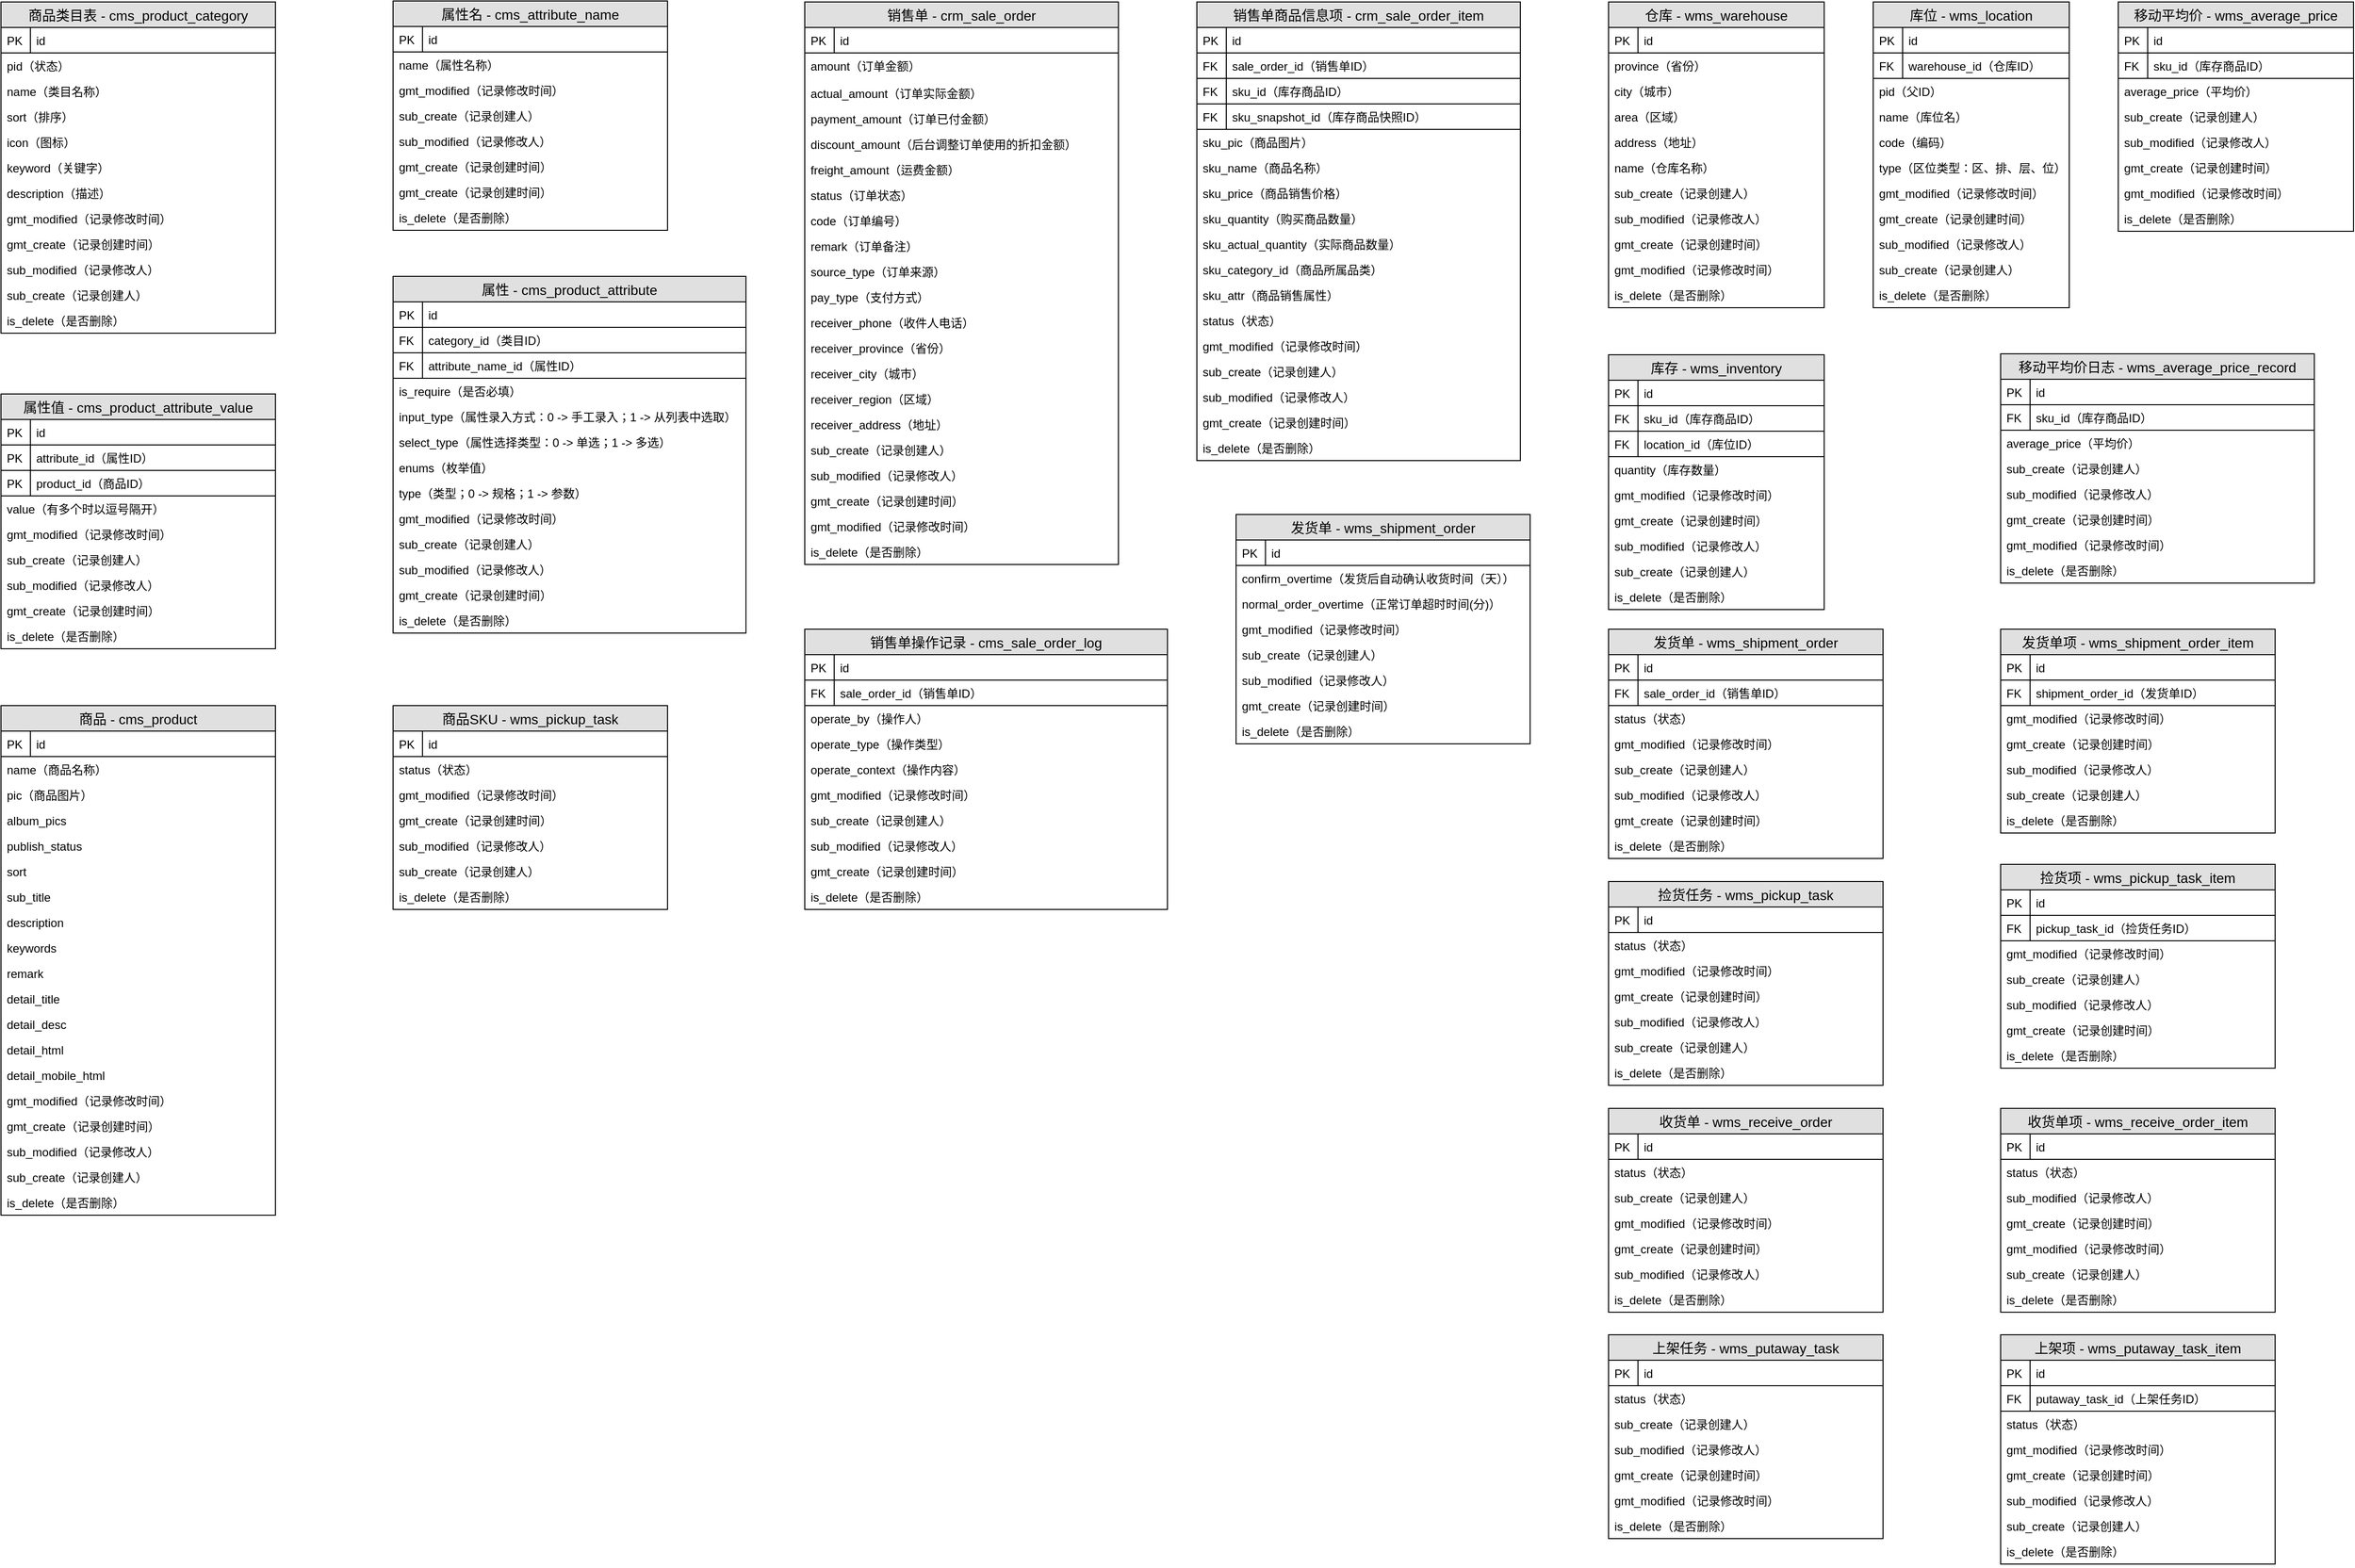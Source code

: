 <mxfile version="12.8.5" type="github" pages="5">
  <diagram id="rEG6L9bn5VI_HUOqqRBz" name="第 1 页">
    <mxGraphModel dx="2952" dy="834" grid="1" gridSize="10" guides="1" tooltips="1" connect="1" arrows="1" fold="1" page="1" pageScale="1" pageWidth="827" pageHeight="1169" math="0" shadow="0">
      <root>
        <mxCell id="0" />
        <mxCell id="1" parent="0" />
        <mxCell id="ohqrkM3Zv9pEc4yeOFdJ-46" value="仓库 - wms_warehouse" style="swimlane;fontStyle=0;childLayout=stackLayout;horizontal=1;startSize=26;fillColor=#e0e0e0;horizontalStack=0;resizeParent=1;resizeParentMax=0;resizeLast=0;collapsible=1;marginBottom=0;swimlaneFillColor=#ffffff;align=center;fontSize=14;" parent="1" vertex="1">
          <mxGeometry x="40" y="40" width="220" height="312" as="geometry" />
        </mxCell>
        <mxCell id="ohqrkM3Zv9pEc4yeOFdJ-50" value="id" style="shape=partialRectangle;top=0;left=0;right=0;bottom=1;align=left;verticalAlign=top;fillColor=none;spacingLeft=34;spacingRight=4;overflow=hidden;rotatable=0;points=[[0,0.5],[1,0.5]];portConstraint=eastwest;dropTarget=0;fontSize=12;" parent="ohqrkM3Zv9pEc4yeOFdJ-46" vertex="1">
          <mxGeometry y="26" width="220" height="26" as="geometry" />
        </mxCell>
        <mxCell id="ohqrkM3Zv9pEc4yeOFdJ-51" value="PK" style="shape=partialRectangle;top=0;left=0;bottom=0;fillColor=none;align=left;verticalAlign=top;spacingLeft=4;spacingRight=4;overflow=hidden;rotatable=0;points=[];portConstraint=eastwest;part=1;fontSize=12;" parent="ohqrkM3Zv9pEc4yeOFdJ-50" vertex="1" connectable="0">
          <mxGeometry width="30" height="26" as="geometry" />
        </mxCell>
        <mxCell id="cC7GOLrdvm9Y5f83w-MS-1" value="province（省份）" style="text;strokeColor=none;fillColor=none;spacingLeft=4;spacingRight=4;overflow=hidden;rotatable=0;points=[[0,0.5],[1,0.5]];portConstraint=eastwest;fontSize=12;rounded=1;shadow=0;html=1;" parent="ohqrkM3Zv9pEc4yeOFdJ-46" vertex="1">
          <mxGeometry y="52" width="220" height="26" as="geometry" />
        </mxCell>
        <mxCell id="cC7GOLrdvm9Y5f83w-MS-3" value="city（城市）" style="text;strokeColor=none;fillColor=none;spacingLeft=4;spacingRight=4;overflow=hidden;rotatable=0;points=[[0,0.5],[1,0.5]];portConstraint=eastwest;fontSize=12;rounded=1;shadow=0;html=1;" parent="ohqrkM3Zv9pEc4yeOFdJ-46" vertex="1">
          <mxGeometry y="78" width="220" height="26" as="geometry" />
        </mxCell>
        <mxCell id="cC7GOLrdvm9Y5f83w-MS-4" value="area（区域）" style="text;strokeColor=none;fillColor=none;spacingLeft=4;spacingRight=4;overflow=hidden;rotatable=0;points=[[0,0.5],[1,0.5]];portConstraint=eastwest;fontSize=12;rounded=1;shadow=0;html=1;" parent="ohqrkM3Zv9pEc4yeOFdJ-46" vertex="1">
          <mxGeometry y="104" width="220" height="26" as="geometry" />
        </mxCell>
        <mxCell id="a1JtZBzXNd0yjT8sBQ9A-4" value="address（地址）" style="text;strokeColor=none;fillColor=none;spacingLeft=4;spacingRight=4;overflow=hidden;rotatable=0;points=[[0,0.5],[1,0.5]];portConstraint=eastwest;fontSize=12;rounded=1;shadow=0;html=1;" parent="ohqrkM3Zv9pEc4yeOFdJ-46" vertex="1">
          <mxGeometry y="130" width="220" height="26" as="geometry" />
        </mxCell>
        <mxCell id="cC7GOLrdvm9Y5f83w-MS-5" value="name（仓库名称）" style="text;strokeColor=none;fillColor=none;spacingLeft=4;spacingRight=4;overflow=hidden;rotatable=0;points=[[0,0.5],[1,0.5]];portConstraint=eastwest;fontSize=12;rounded=1;shadow=0;html=1;" parent="ohqrkM3Zv9pEc4yeOFdJ-46" vertex="1">
          <mxGeometry y="156" width="220" height="26" as="geometry" />
        </mxCell>
        <mxCell id="a1JtZBzXNd0yjT8sBQ9A-57" value="sub_create（记录创建人）" style="text;strokeColor=none;fillColor=none;spacingLeft=4;spacingRight=4;overflow=hidden;rotatable=0;points=[[0,0.5],[1,0.5]];portConstraint=eastwest;fontSize=12;rounded=1;shadow=0;html=0;" parent="ohqrkM3Zv9pEc4yeOFdJ-46" vertex="1">
          <mxGeometry y="182" width="220" height="26" as="geometry" />
        </mxCell>
        <mxCell id="a1JtZBzXNd0yjT8sBQ9A-56" value="sub_modified（记录修改人）" style="text;strokeColor=none;fillColor=none;spacingLeft=4;spacingRight=4;overflow=hidden;rotatable=0;points=[[0,0.5],[1,0.5]];portConstraint=eastwest;fontSize=12;rounded=1;shadow=0;html=0;" parent="ohqrkM3Zv9pEc4yeOFdJ-46" vertex="1">
          <mxGeometry y="208" width="220" height="26" as="geometry" />
        </mxCell>
        <mxCell id="a1JtZBzXNd0yjT8sBQ9A-55" value="gmt_create（记录创建时间）" style="text;strokeColor=none;fillColor=none;spacingLeft=4;spacingRight=4;overflow=hidden;rotatable=0;points=[[0,0.5],[1,0.5]];portConstraint=eastwest;fontSize=12;rounded=1;shadow=0;html=0;" parent="ohqrkM3Zv9pEc4yeOFdJ-46" vertex="1">
          <mxGeometry y="234" width="220" height="26" as="geometry" />
        </mxCell>
        <mxCell id="a1JtZBzXNd0yjT8sBQ9A-54" value="gmt_modified（记录修改时间）" style="text;strokeColor=none;fillColor=none;spacingLeft=4;spacingRight=4;overflow=hidden;rotatable=0;points=[[0,0.5],[1,0.5]];portConstraint=eastwest;fontSize=12;rounded=1;shadow=0;html=0;" parent="ohqrkM3Zv9pEc4yeOFdJ-46" vertex="1">
          <mxGeometry y="260" width="220" height="26" as="geometry" />
        </mxCell>
        <mxCell id="SSuOwzZwOvXmappWlvSU-41" value="is_delete（是否删除）" style="text;strokeColor=none;fillColor=none;spacingLeft=4;spacingRight=4;overflow=hidden;rotatable=0;points=[[0,0.5],[1,0.5]];portConstraint=eastwest;fontSize=12;rounded=1;shadow=0;html=0;" parent="ohqrkM3Zv9pEc4yeOFdJ-46" vertex="1">
          <mxGeometry y="286" width="220" height="26" as="geometry" />
        </mxCell>
        <mxCell id="TrE-0r4LM0S4cfg2xNIG-1" value="库位 - wms_location" style="swimlane;fontStyle=0;childLayout=stackLayout;horizontal=1;startSize=26;fillColor=#e0e0e0;horizontalStack=0;resizeParent=1;resizeParentMax=0;resizeLast=0;collapsible=1;marginBottom=0;swimlaneFillColor=#ffffff;align=center;fontSize=14;" parent="1" vertex="1">
          <mxGeometry x="310" y="40" width="200" height="312" as="geometry" />
        </mxCell>
        <mxCell id="TrE-0r4LM0S4cfg2xNIG-2" value="id" style="shape=partialRectangle;top=0;left=0;right=0;bottom=1;align=left;verticalAlign=top;fillColor=none;spacingLeft=34;spacingRight=4;overflow=hidden;rotatable=0;points=[[0,0.5],[1,0.5]];portConstraint=eastwest;dropTarget=0;fontSize=12;" parent="TrE-0r4LM0S4cfg2xNIG-1" vertex="1">
          <mxGeometry y="26" width="200" height="26" as="geometry" />
        </mxCell>
        <mxCell id="TrE-0r4LM0S4cfg2xNIG-3" value="PK" style="shape=partialRectangle;top=0;left=0;bottom=0;fillColor=none;align=left;verticalAlign=top;spacingLeft=4;spacingRight=4;overflow=hidden;rotatable=0;points=[];portConstraint=eastwest;part=1;fontSize=12;" parent="TrE-0r4LM0S4cfg2xNIG-2" vertex="1" connectable="0">
          <mxGeometry width="30" height="26" as="geometry" />
        </mxCell>
        <mxCell id="TrE-0r4LM0S4cfg2xNIG-17" value="warehouse_id（仓库ID）" style="shape=partialRectangle;top=0;left=0;right=0;bottom=1;align=left;verticalAlign=top;fillColor=none;spacingLeft=34;spacingRight=4;overflow=hidden;rotatable=0;points=[[0,0.5],[1,0.5]];portConstraint=eastwest;dropTarget=0;fontSize=12;rounded=1;shadow=0;strokeWidth=1;" parent="TrE-0r4LM0S4cfg2xNIG-1" vertex="1">
          <mxGeometry y="52" width="200" height="26" as="geometry" />
        </mxCell>
        <mxCell id="TrE-0r4LM0S4cfg2xNIG-18" value="FK" style="shape=partialRectangle;top=0;left=0;bottom=0;fillColor=none;align=left;verticalAlign=top;spacingLeft=4;spacingRight=4;overflow=hidden;rotatable=0;points=[];portConstraint=eastwest;part=1;fontSize=12;" parent="TrE-0r4LM0S4cfg2xNIG-17" vertex="1" connectable="0">
          <mxGeometry width="30" height="26" as="geometry" />
        </mxCell>
        <mxCell id="TrE-0r4LM0S4cfg2xNIG-4" value="pid（父ID）" style="text;strokeColor=none;fillColor=none;spacingLeft=4;spacingRight=4;overflow=hidden;rotatable=0;points=[[0,0.5],[1,0.5]];portConstraint=eastwest;fontSize=12;" parent="TrE-0r4LM0S4cfg2xNIG-1" vertex="1">
          <mxGeometry y="78" width="200" height="26" as="geometry" />
        </mxCell>
        <mxCell id="TrE-0r4LM0S4cfg2xNIG-5" value="name（库位名）" style="text;strokeColor=none;fillColor=none;spacingLeft=4;spacingRight=4;overflow=hidden;rotatable=0;points=[[0,0.5],[1,0.5]];portConstraint=eastwest;fontSize=12;rounded=1;shadow=0;" parent="TrE-0r4LM0S4cfg2xNIG-1" vertex="1">
          <mxGeometry y="104" width="200" height="26" as="geometry" />
        </mxCell>
        <mxCell id="TrE-0r4LM0S4cfg2xNIG-6" value="code（编码）" style="text;strokeColor=none;fillColor=none;spacingLeft=4;spacingRight=4;overflow=hidden;rotatable=0;points=[[0,0.5],[1,0.5]];portConstraint=eastwest;fontSize=12;rounded=1;shadow=0;html=1;" parent="TrE-0r4LM0S4cfg2xNIG-1" vertex="1">
          <mxGeometry y="130" width="200" height="26" as="geometry" />
        </mxCell>
        <mxCell id="a1JtZBzXNd0yjT8sBQ9A-5" value="type（区位类型：区、排、层、位）" style="text;strokeColor=none;fillColor=none;spacingLeft=4;spacingRight=4;overflow=hidden;rotatable=0;points=[[0,0.5],[1,0.5]];portConstraint=eastwest;fontSize=12;rounded=1;shadow=0;html=1;" parent="TrE-0r4LM0S4cfg2xNIG-1" vertex="1">
          <mxGeometry y="156" width="200" height="26" as="geometry" />
        </mxCell>
        <mxCell id="a1JtZBzXNd0yjT8sBQ9A-61" value="gmt_modified（记录修改时间）" style="text;strokeColor=none;fillColor=none;spacingLeft=4;spacingRight=4;overflow=hidden;rotatable=0;points=[[0,0.5],[1,0.5]];portConstraint=eastwest;fontSize=12;rounded=1;shadow=0;html=0;" parent="TrE-0r4LM0S4cfg2xNIG-1" vertex="1">
          <mxGeometry y="182" width="200" height="26" as="geometry" />
        </mxCell>
        <mxCell id="a1JtZBzXNd0yjT8sBQ9A-60" value="gmt_create（记录创建时间）" style="text;strokeColor=none;fillColor=none;spacingLeft=4;spacingRight=4;overflow=hidden;rotatable=0;points=[[0,0.5],[1,0.5]];portConstraint=eastwest;fontSize=12;rounded=1;shadow=0;html=0;" parent="TrE-0r4LM0S4cfg2xNIG-1" vertex="1">
          <mxGeometry y="208" width="200" height="26" as="geometry" />
        </mxCell>
        <mxCell id="a1JtZBzXNd0yjT8sBQ9A-59" value="sub_modified（记录修改人）" style="text;strokeColor=none;fillColor=none;spacingLeft=4;spacingRight=4;overflow=hidden;rotatable=0;points=[[0,0.5],[1,0.5]];portConstraint=eastwest;fontSize=12;rounded=1;shadow=0;html=0;" parent="TrE-0r4LM0S4cfg2xNIG-1" vertex="1">
          <mxGeometry y="234" width="200" height="26" as="geometry" />
        </mxCell>
        <mxCell id="a1JtZBzXNd0yjT8sBQ9A-58" value="sub_create（记录创建人）" style="text;strokeColor=none;fillColor=none;spacingLeft=4;spacingRight=4;overflow=hidden;rotatable=0;points=[[0,0.5],[1,0.5]];portConstraint=eastwest;fontSize=12;rounded=1;shadow=0;html=0;" parent="TrE-0r4LM0S4cfg2xNIG-1" vertex="1">
          <mxGeometry y="260" width="200" height="26" as="geometry" />
        </mxCell>
        <mxCell id="SSuOwzZwOvXmappWlvSU-55" value="is_delete（是否删除）" style="text;strokeColor=none;fillColor=none;spacingLeft=4;spacingRight=4;overflow=hidden;rotatable=0;points=[[0,0.5],[1,0.5]];portConstraint=eastwest;fontSize=12;rounded=1;shadow=0;html=0;" parent="TrE-0r4LM0S4cfg2xNIG-1" vertex="1">
          <mxGeometry y="286" width="200" height="26" as="geometry" />
        </mxCell>
        <mxCell id="TrE-0r4LM0S4cfg2xNIG-9" value="上架任务 - wms_putaway_task" style="swimlane;fontStyle=0;childLayout=stackLayout;horizontal=1;startSize=26;fillColor=#e0e0e0;horizontalStack=0;resizeParent=1;resizeParentMax=0;resizeLast=0;collapsible=1;marginBottom=0;swimlaneFillColor=#ffffff;align=center;fontSize=14;" parent="1" vertex="1">
          <mxGeometry x="40" y="1400" width="280" height="208" as="geometry" />
        </mxCell>
        <mxCell id="TrE-0r4LM0S4cfg2xNIG-10" value="id" style="shape=partialRectangle;top=0;left=0;right=0;bottom=1;align=left;verticalAlign=top;fillColor=none;spacingLeft=34;spacingRight=4;overflow=hidden;rotatable=0;points=[[0,0.5],[1,0.5]];portConstraint=eastwest;dropTarget=0;fontSize=12;" parent="TrE-0r4LM0S4cfg2xNIG-9" vertex="1">
          <mxGeometry y="26" width="280" height="26" as="geometry" />
        </mxCell>
        <mxCell id="TrE-0r4LM0S4cfg2xNIG-11" value="PK" style="shape=partialRectangle;top=0;left=0;bottom=0;fillColor=none;align=left;verticalAlign=top;spacingLeft=4;spacingRight=4;overflow=hidden;rotatable=0;points=[];portConstraint=eastwest;part=1;fontSize=12;" parent="TrE-0r4LM0S4cfg2xNIG-10" vertex="1" connectable="0">
          <mxGeometry width="30" height="26" as="geometry" />
        </mxCell>
        <mxCell id="a1JtZBzXNd0yjT8sBQ9A-105" value="status（状态）" style="text;strokeColor=none;fillColor=none;spacingLeft=4;spacingRight=4;overflow=hidden;rotatable=0;points=[[0,0.5],[1,0.5]];portConstraint=eastwest;fontSize=12;rounded=1;shadow=0;html=0;" parent="TrE-0r4LM0S4cfg2xNIG-9" vertex="1">
          <mxGeometry y="52" width="280" height="26" as="geometry" />
        </mxCell>
        <mxCell id="a1JtZBzXNd0yjT8sBQ9A-46" value="sub_create（记录创建人）" style="text;strokeColor=none;fillColor=none;spacingLeft=4;spacingRight=4;overflow=hidden;rotatable=0;points=[[0,0.5],[1,0.5]];portConstraint=eastwest;fontSize=12;rounded=1;shadow=0;html=0;" parent="TrE-0r4LM0S4cfg2xNIG-9" vertex="1">
          <mxGeometry y="78" width="280" height="26" as="geometry" />
        </mxCell>
        <mxCell id="a1JtZBzXNd0yjT8sBQ9A-47" value="sub_modified（记录修改人）" style="text;strokeColor=none;fillColor=none;spacingLeft=4;spacingRight=4;overflow=hidden;rotatable=0;points=[[0,0.5],[1,0.5]];portConstraint=eastwest;fontSize=12;rounded=1;shadow=0;html=0;" parent="TrE-0r4LM0S4cfg2xNIG-9" vertex="1">
          <mxGeometry y="104" width="280" height="26" as="geometry" />
        </mxCell>
        <mxCell id="a1JtZBzXNd0yjT8sBQ9A-48" value="gmt_create（记录创建时间）" style="text;strokeColor=none;fillColor=none;spacingLeft=4;spacingRight=4;overflow=hidden;rotatable=0;points=[[0,0.5],[1,0.5]];portConstraint=eastwest;fontSize=12;rounded=1;shadow=0;html=0;" parent="TrE-0r4LM0S4cfg2xNIG-9" vertex="1">
          <mxGeometry y="130" width="280" height="26" as="geometry" />
        </mxCell>
        <mxCell id="a1JtZBzXNd0yjT8sBQ9A-49" value="gmt_modified（记录修改时间）" style="text;strokeColor=none;fillColor=none;spacingLeft=4;spacingRight=4;overflow=hidden;rotatable=0;points=[[0,0.5],[1,0.5]];portConstraint=eastwest;fontSize=12;rounded=1;shadow=0;html=0;" parent="TrE-0r4LM0S4cfg2xNIG-9" vertex="1">
          <mxGeometry y="156" width="280" height="26" as="geometry" />
        </mxCell>
        <mxCell id="SSuOwzZwOvXmappWlvSU-58" value="is_delete（是否删除）" style="text;strokeColor=none;fillColor=none;spacingLeft=4;spacingRight=4;overflow=hidden;rotatable=0;points=[[0,0.5],[1,0.5]];portConstraint=eastwest;fontSize=12;rounded=1;shadow=0;html=0;" parent="TrE-0r4LM0S4cfg2xNIG-9" vertex="1">
          <mxGeometry y="182" width="280" height="26" as="geometry" />
        </mxCell>
        <mxCell id="TrE-0r4LM0S4cfg2xNIG-19" value="捡货任务 - wms_pickup_task" style="swimlane;fontStyle=0;childLayout=stackLayout;horizontal=1;startSize=26;fillColor=#e0e0e0;horizontalStack=0;resizeParent=1;resizeParentMax=0;resizeLast=0;collapsible=1;marginBottom=0;swimlaneFillColor=#ffffff;align=center;fontSize=14;" parent="1" vertex="1">
          <mxGeometry x="40" y="937.5" width="280" height="208" as="geometry" />
        </mxCell>
        <mxCell id="TrE-0r4LM0S4cfg2xNIG-20" value="id" style="shape=partialRectangle;top=0;left=0;right=0;bottom=1;align=left;verticalAlign=top;fillColor=none;spacingLeft=34;spacingRight=4;overflow=hidden;rotatable=0;points=[[0,0.5],[1,0.5]];portConstraint=eastwest;dropTarget=0;fontSize=12;" parent="TrE-0r4LM0S4cfg2xNIG-19" vertex="1">
          <mxGeometry y="26" width="280" height="26" as="geometry" />
        </mxCell>
        <mxCell id="TrE-0r4LM0S4cfg2xNIG-21" value="PK" style="shape=partialRectangle;top=0;left=0;bottom=0;fillColor=none;align=left;verticalAlign=top;spacingLeft=4;spacingRight=4;overflow=hidden;rotatable=0;points=[];portConstraint=eastwest;part=1;fontSize=12;" parent="TrE-0r4LM0S4cfg2xNIG-20" vertex="1" connectable="0">
          <mxGeometry width="30" height="26" as="geometry" />
        </mxCell>
        <mxCell id="a1JtZBzXNd0yjT8sBQ9A-104" value="status（状态）" style="text;strokeColor=none;fillColor=none;spacingLeft=4;spacingRight=4;overflow=hidden;rotatable=0;points=[[0,0.5],[1,0.5]];portConstraint=eastwest;fontSize=12;rounded=1;shadow=0;html=0;" parent="TrE-0r4LM0S4cfg2xNIG-19" vertex="1">
          <mxGeometry y="52" width="280" height="26" as="geometry" />
        </mxCell>
        <mxCell id="a1JtZBzXNd0yjT8sBQ9A-83" value="gmt_modified（记录修改时间）" style="text;strokeColor=none;fillColor=none;spacingLeft=4;spacingRight=4;overflow=hidden;rotatable=0;points=[[0,0.5],[1,0.5]];portConstraint=eastwest;fontSize=12;rounded=1;shadow=0;html=0;" parent="TrE-0r4LM0S4cfg2xNIG-19" vertex="1">
          <mxGeometry y="78" width="280" height="26" as="geometry" />
        </mxCell>
        <mxCell id="a1JtZBzXNd0yjT8sBQ9A-86" value="gmt_create（记录创建时间）" style="text;strokeColor=none;fillColor=none;spacingLeft=4;spacingRight=4;overflow=hidden;rotatable=0;points=[[0,0.5],[1,0.5]];portConstraint=eastwest;fontSize=12;rounded=1;shadow=0;html=0;" parent="TrE-0r4LM0S4cfg2xNIG-19" vertex="1">
          <mxGeometry y="104" width="280" height="26" as="geometry" />
        </mxCell>
        <mxCell id="a1JtZBzXNd0yjT8sBQ9A-85" value="sub_modified（记录修改人）" style="text;strokeColor=none;fillColor=none;spacingLeft=4;spacingRight=4;overflow=hidden;rotatable=0;points=[[0,0.5],[1,0.5]];portConstraint=eastwest;fontSize=12;rounded=1;shadow=0;html=0;" parent="TrE-0r4LM0S4cfg2xNIG-19" vertex="1">
          <mxGeometry y="130" width="280" height="26" as="geometry" />
        </mxCell>
        <mxCell id="a1JtZBzXNd0yjT8sBQ9A-84" value="sub_create（记录创建人）" style="text;strokeColor=none;fillColor=none;spacingLeft=4;spacingRight=4;overflow=hidden;rotatable=0;points=[[0,0.5],[1,0.5]];portConstraint=eastwest;fontSize=12;rounded=1;shadow=0;html=0;" parent="TrE-0r4LM0S4cfg2xNIG-19" vertex="1">
          <mxGeometry y="156" width="280" height="26" as="geometry" />
        </mxCell>
        <mxCell id="SSuOwzZwOvXmappWlvSU-35" value="is_delete（是否删除）" style="text;strokeColor=none;fillColor=none;spacingLeft=4;spacingRight=4;overflow=hidden;rotatable=0;points=[[0,0.5],[1,0.5]];portConstraint=eastwest;fontSize=12;rounded=1;shadow=0;html=0;" parent="TrE-0r4LM0S4cfg2xNIG-19" vertex="1">
          <mxGeometry y="182" width="280" height="26" as="geometry" />
        </mxCell>
        <mxCell id="TrE-0r4LM0S4cfg2xNIG-22" value="库存 - wms_inventory" style="swimlane;fontStyle=0;childLayout=stackLayout;horizontal=1;startSize=26;fillColor=#e0e0e0;horizontalStack=0;resizeParent=1;resizeParentMax=0;resizeLast=0;collapsible=1;marginBottom=0;swimlaneFillColor=#ffffff;align=center;fontSize=14;" parent="1" vertex="1">
          <mxGeometry x="40" y="400" width="220" height="260" as="geometry" />
        </mxCell>
        <mxCell id="TrE-0r4LM0S4cfg2xNIG-23" value="id" style="shape=partialRectangle;top=0;left=0;right=0;bottom=1;align=left;verticalAlign=top;fillColor=none;spacingLeft=34;spacingRight=4;overflow=hidden;rotatable=0;points=[[0,0.5],[1,0.5]];portConstraint=eastwest;dropTarget=0;fontSize=12;" parent="TrE-0r4LM0S4cfg2xNIG-22" vertex="1">
          <mxGeometry y="26" width="220" height="26" as="geometry" />
        </mxCell>
        <mxCell id="TrE-0r4LM0S4cfg2xNIG-24" value="PK" style="shape=partialRectangle;top=0;left=0;bottom=0;fillColor=none;align=left;verticalAlign=top;spacingLeft=4;spacingRight=4;overflow=hidden;rotatable=0;points=[];portConstraint=eastwest;part=1;fontSize=12;" parent="TrE-0r4LM0S4cfg2xNIG-23" vertex="1" connectable="0">
          <mxGeometry width="30" height="26" as="geometry" />
        </mxCell>
        <mxCell id="a1JtZBzXNd0yjT8sBQ9A-6" value="sku_id（库存商品ID）" style="shape=partialRectangle;top=0;left=0;right=0;bottom=1;align=left;verticalAlign=top;fillColor=none;spacingLeft=34;spacingRight=4;overflow=hidden;rotatable=0;points=[[0,0.5],[1,0.5]];portConstraint=eastwest;dropTarget=0;fontSize=12;rounded=1;shadow=0;strokeWidth=1;" parent="TrE-0r4LM0S4cfg2xNIG-22" vertex="1">
          <mxGeometry y="52" width="220" height="26" as="geometry" />
        </mxCell>
        <mxCell id="a1JtZBzXNd0yjT8sBQ9A-7" value="FK" style="shape=partialRectangle;top=0;left=0;bottom=0;fillColor=none;align=left;verticalAlign=top;spacingLeft=4;spacingRight=4;overflow=hidden;rotatable=0;points=[];portConstraint=eastwest;part=1;fontSize=12;" parent="a1JtZBzXNd0yjT8sBQ9A-6" vertex="1" connectable="0">
          <mxGeometry width="30" height="26" as="geometry" />
        </mxCell>
        <mxCell id="TrE-0r4LM0S4cfg2xNIG-28" value="location_id（库位ID）" style="shape=partialRectangle;top=0;left=0;right=0;bottom=1;align=left;verticalAlign=top;fillColor=none;spacingLeft=34;spacingRight=4;overflow=hidden;rotatable=0;points=[[0,0.5],[1,0.5]];portConstraint=eastwest;dropTarget=0;fontSize=12;rounded=1;shadow=0;strokeWidth=1;" parent="TrE-0r4LM0S4cfg2xNIG-22" vertex="1">
          <mxGeometry y="78" width="220" height="26" as="geometry" />
        </mxCell>
        <mxCell id="TrE-0r4LM0S4cfg2xNIG-29" value="FK" style="shape=partialRectangle;top=0;left=0;bottom=0;fillColor=none;align=left;verticalAlign=top;spacingLeft=4;spacingRight=4;overflow=hidden;rotatable=0;points=[];portConstraint=eastwest;part=1;fontSize=12;" parent="TrE-0r4LM0S4cfg2xNIG-28" vertex="1" connectable="0">
          <mxGeometry width="30" height="26" as="geometry" />
        </mxCell>
        <mxCell id="a1JtZBzXNd0yjT8sBQ9A-20" value="quantity（库存数量）" style="text;strokeColor=none;fillColor=none;spacingLeft=4;spacingRight=4;overflow=hidden;rotatable=0;points=[[0,0.5],[1,0.5]];portConstraint=eastwest;fontSize=12;rounded=1;shadow=0;html=0;" parent="TrE-0r4LM0S4cfg2xNIG-22" vertex="1">
          <mxGeometry y="104" width="220" height="26" as="geometry" />
        </mxCell>
        <mxCell id="a1JtZBzXNd0yjT8sBQ9A-53" value="gmt_modified（记录修改时间）" style="text;strokeColor=none;fillColor=none;spacingLeft=4;spacingRight=4;overflow=hidden;rotatable=0;points=[[0,0.5],[1,0.5]];portConstraint=eastwest;fontSize=12;rounded=1;shadow=0;html=0;" parent="TrE-0r4LM0S4cfg2xNIG-22" vertex="1">
          <mxGeometry y="130" width="220" height="26" as="geometry" />
        </mxCell>
        <mxCell id="a1JtZBzXNd0yjT8sBQ9A-52" value="gmt_create（记录创建时间）" style="text;strokeColor=none;fillColor=none;spacingLeft=4;spacingRight=4;overflow=hidden;rotatable=0;points=[[0,0.5],[1,0.5]];portConstraint=eastwest;fontSize=12;rounded=1;shadow=0;html=0;" parent="TrE-0r4LM0S4cfg2xNIG-22" vertex="1">
          <mxGeometry y="156" width="220" height="26" as="geometry" />
        </mxCell>
        <mxCell id="a1JtZBzXNd0yjT8sBQ9A-51" value="sub_modified（记录修改人）" style="text;strokeColor=none;fillColor=none;spacingLeft=4;spacingRight=4;overflow=hidden;rotatable=0;points=[[0,0.5],[1,0.5]];portConstraint=eastwest;fontSize=12;rounded=1;shadow=0;html=0;" parent="TrE-0r4LM0S4cfg2xNIG-22" vertex="1">
          <mxGeometry y="182" width="220" height="26" as="geometry" />
        </mxCell>
        <mxCell id="a1JtZBzXNd0yjT8sBQ9A-50" value="sub_create（记录创建人）" style="text;strokeColor=none;fillColor=none;spacingLeft=4;spacingRight=4;overflow=hidden;rotatable=0;points=[[0,0.5],[1,0.5]];portConstraint=eastwest;fontSize=12;rounded=1;shadow=0;html=0;" parent="TrE-0r4LM0S4cfg2xNIG-22" vertex="1">
          <mxGeometry y="208" width="220" height="26" as="geometry" />
        </mxCell>
        <mxCell id="SSuOwzZwOvXmappWlvSU-33" value="is_delete（是否删除）" style="text;strokeColor=none;fillColor=none;spacingLeft=4;spacingRight=4;overflow=hidden;rotatable=0;points=[[0,0.5],[1,0.5]];portConstraint=eastwest;fontSize=12;rounded=1;shadow=0;html=0;" parent="TrE-0r4LM0S4cfg2xNIG-22" vertex="1">
          <mxGeometry y="234" width="220" height="26" as="geometry" />
        </mxCell>
        <mxCell id="TrE-0r4LM0S4cfg2xNIG-25" value="发货单 - wms_shipment_order" style="swimlane;fontStyle=0;childLayout=stackLayout;horizontal=1;startSize=26;fillColor=#e0e0e0;horizontalStack=0;resizeParent=1;resizeParentMax=0;resizeLast=0;collapsible=1;marginBottom=0;swimlaneFillColor=#ffffff;align=center;fontSize=14;" parent="1" vertex="1">
          <mxGeometry x="40" y="680" width="280" height="234" as="geometry" />
        </mxCell>
        <mxCell id="TrE-0r4LM0S4cfg2xNIG-26" value="id" style="shape=partialRectangle;top=0;left=0;right=0;bottom=1;align=left;verticalAlign=top;fillColor=none;spacingLeft=34;spacingRight=4;overflow=hidden;rotatable=0;points=[[0,0.5],[1,0.5]];portConstraint=eastwest;dropTarget=0;fontSize=12;" parent="TrE-0r4LM0S4cfg2xNIG-25" vertex="1">
          <mxGeometry y="26" width="280" height="26" as="geometry" />
        </mxCell>
        <mxCell id="TrE-0r4LM0S4cfg2xNIG-27" value="PK" style="shape=partialRectangle;top=0;left=0;bottom=0;fillColor=none;align=left;verticalAlign=top;spacingLeft=4;spacingRight=4;overflow=hidden;rotatable=0;points=[];portConstraint=eastwest;part=1;fontSize=12;" parent="TrE-0r4LM0S4cfg2xNIG-26" vertex="1" connectable="0">
          <mxGeometry width="30" height="26" as="geometry" />
        </mxCell>
        <mxCell id="a1JtZBzXNd0yjT8sBQ9A-99" value="sale_order_id（销售单ID）" style="shape=partialRectangle;top=0;left=0;right=0;bottom=1;align=left;verticalAlign=top;fillColor=none;spacingLeft=34;spacingRight=4;overflow=hidden;rotatable=0;points=[[0,0.5],[1,0.5]];portConstraint=eastwest;dropTarget=0;fontSize=12;rounded=1;shadow=0;strokeWidth=1;html=0;" parent="TrE-0r4LM0S4cfg2xNIG-25" vertex="1">
          <mxGeometry y="52" width="280" height="26" as="geometry" />
        </mxCell>
        <mxCell id="a1JtZBzXNd0yjT8sBQ9A-100" value="FK" style="shape=partialRectangle;top=0;left=0;bottom=0;fillColor=none;align=left;verticalAlign=top;spacingLeft=4;spacingRight=4;overflow=hidden;rotatable=0;points=[];portConstraint=eastwest;part=1;fontSize=12;" parent="a1JtZBzXNd0yjT8sBQ9A-99" vertex="1" connectable="0">
          <mxGeometry width="30" height="26" as="geometry" />
        </mxCell>
        <mxCell id="a1JtZBzXNd0yjT8sBQ9A-103" value="status（状态）" style="text;strokeColor=none;fillColor=none;spacingLeft=4;spacingRight=4;overflow=hidden;rotatable=0;points=[[0,0.5],[1,0.5]];portConstraint=eastwest;fontSize=12;rounded=1;shadow=0;html=0;" parent="TrE-0r4LM0S4cfg2xNIG-25" vertex="1">
          <mxGeometry y="78" width="280" height="26" as="geometry" />
        </mxCell>
        <mxCell id="a1JtZBzXNd0yjT8sBQ9A-67" value="gmt_modified（记录修改时间）" style="text;strokeColor=none;fillColor=none;spacingLeft=4;spacingRight=4;overflow=hidden;rotatable=0;points=[[0,0.5],[1,0.5]];portConstraint=eastwest;fontSize=12;rounded=1;shadow=0;html=0;" parent="TrE-0r4LM0S4cfg2xNIG-25" vertex="1">
          <mxGeometry y="104" width="280" height="26" as="geometry" />
        </mxCell>
        <mxCell id="a1JtZBzXNd0yjT8sBQ9A-70" value="sub_create（记录创建人）" style="text;strokeColor=none;fillColor=none;spacingLeft=4;spacingRight=4;overflow=hidden;rotatable=0;points=[[0,0.5],[1,0.5]];portConstraint=eastwest;fontSize=12;rounded=1;shadow=0;html=0;" parent="TrE-0r4LM0S4cfg2xNIG-25" vertex="1">
          <mxGeometry y="130" width="280" height="26" as="geometry" />
        </mxCell>
        <mxCell id="a1JtZBzXNd0yjT8sBQ9A-69" value="sub_modified（记录修改人）" style="text;strokeColor=none;fillColor=none;spacingLeft=4;spacingRight=4;overflow=hidden;rotatable=0;points=[[0,0.5],[1,0.5]];portConstraint=eastwest;fontSize=12;rounded=1;shadow=0;html=0;" parent="TrE-0r4LM0S4cfg2xNIG-25" vertex="1">
          <mxGeometry y="156" width="280" height="26" as="geometry" />
        </mxCell>
        <mxCell id="a1JtZBzXNd0yjT8sBQ9A-68" value="gmt_create（记录创建时间）" style="text;strokeColor=none;fillColor=none;spacingLeft=4;spacingRight=4;overflow=hidden;rotatable=0;points=[[0,0.5],[1,0.5]];portConstraint=eastwest;fontSize=12;rounded=1;shadow=0;html=0;" parent="TrE-0r4LM0S4cfg2xNIG-25" vertex="1">
          <mxGeometry y="182" width="280" height="26" as="geometry" />
        </mxCell>
        <mxCell id="SSuOwzZwOvXmappWlvSU-34" value="is_delete（是否删除）" style="text;strokeColor=none;fillColor=none;spacingLeft=4;spacingRight=4;overflow=hidden;rotatable=0;points=[[0,0.5],[1,0.5]];portConstraint=eastwest;fontSize=12;rounded=1;shadow=0;html=0;" parent="TrE-0r4LM0S4cfg2xNIG-25" vertex="1">
          <mxGeometry y="208" width="280" height="26" as="geometry" />
        </mxCell>
        <mxCell id="a1JtZBzXNd0yjT8sBQ9A-1" value="收货单 - wms_receive_order" style="swimlane;fontStyle=0;childLayout=stackLayout;horizontal=1;startSize=26;fillColor=#e0e0e0;horizontalStack=0;resizeParent=1;resizeParentMax=0;resizeLast=0;collapsible=1;marginBottom=0;swimlaneFillColor=#ffffff;align=center;fontSize=14;" parent="1" vertex="1">
          <mxGeometry x="40" y="1169" width="280" height="208" as="geometry" />
        </mxCell>
        <mxCell id="a1JtZBzXNd0yjT8sBQ9A-2" value="id" style="shape=partialRectangle;top=0;left=0;right=0;bottom=1;align=left;verticalAlign=top;fillColor=none;spacingLeft=34;spacingRight=4;overflow=hidden;rotatable=0;points=[[0,0.5],[1,0.5]];portConstraint=eastwest;dropTarget=0;fontSize=12;" parent="a1JtZBzXNd0yjT8sBQ9A-1" vertex="1">
          <mxGeometry y="26" width="280" height="26" as="geometry" />
        </mxCell>
        <mxCell id="a1JtZBzXNd0yjT8sBQ9A-3" value="PK" style="shape=partialRectangle;top=0;left=0;bottom=0;fillColor=none;align=left;verticalAlign=top;spacingLeft=4;spacingRight=4;overflow=hidden;rotatable=0;points=[];portConstraint=eastwest;part=1;fontSize=12;" parent="a1JtZBzXNd0yjT8sBQ9A-2" vertex="1" connectable="0">
          <mxGeometry width="30" height="26" as="geometry" />
        </mxCell>
        <mxCell id="a1JtZBzXNd0yjT8sBQ9A-106" value="status（状态）" style="text;strokeColor=none;fillColor=none;spacingLeft=4;spacingRight=4;overflow=hidden;rotatable=0;points=[[0,0.5],[1,0.5]];portConstraint=eastwest;fontSize=12;rounded=1;shadow=0;html=0;" parent="a1JtZBzXNd0yjT8sBQ9A-1" vertex="1">
          <mxGeometry y="52" width="280" height="26" as="geometry" />
        </mxCell>
        <mxCell id="a1JtZBzXNd0yjT8sBQ9A-91" value="sub_create（记录创建人）" style="text;strokeColor=none;fillColor=none;spacingLeft=4;spacingRight=4;overflow=hidden;rotatable=0;points=[[0,0.5],[1,0.5]];portConstraint=eastwest;fontSize=12;rounded=1;shadow=0;html=0;" parent="a1JtZBzXNd0yjT8sBQ9A-1" vertex="1">
          <mxGeometry y="78" width="280" height="26" as="geometry" />
        </mxCell>
        <mxCell id="a1JtZBzXNd0yjT8sBQ9A-94" value="gmt_modified（记录修改时间）" style="text;strokeColor=none;fillColor=none;spacingLeft=4;spacingRight=4;overflow=hidden;rotatable=0;points=[[0,0.5],[1,0.5]];portConstraint=eastwest;fontSize=12;rounded=1;shadow=0;html=0;" parent="a1JtZBzXNd0yjT8sBQ9A-1" vertex="1">
          <mxGeometry y="104" width="280" height="26" as="geometry" />
        </mxCell>
        <mxCell id="a1JtZBzXNd0yjT8sBQ9A-93" value="gmt_create（记录创建时间）" style="text;strokeColor=none;fillColor=none;spacingLeft=4;spacingRight=4;overflow=hidden;rotatable=0;points=[[0,0.5],[1,0.5]];portConstraint=eastwest;fontSize=12;rounded=1;shadow=0;html=0;" parent="a1JtZBzXNd0yjT8sBQ9A-1" vertex="1">
          <mxGeometry y="130" width="280" height="26" as="geometry" />
        </mxCell>
        <mxCell id="a1JtZBzXNd0yjT8sBQ9A-92" value="sub_modified（记录修改人）" style="text;strokeColor=none;fillColor=none;spacingLeft=4;spacingRight=4;overflow=hidden;rotatable=0;points=[[0,0.5],[1,0.5]];portConstraint=eastwest;fontSize=12;rounded=1;shadow=0;html=0;" parent="a1JtZBzXNd0yjT8sBQ9A-1" vertex="1">
          <mxGeometry y="156" width="280" height="26" as="geometry" />
        </mxCell>
        <mxCell id="SSuOwzZwOvXmappWlvSU-36" value="is_delete（是否删除）" style="text;strokeColor=none;fillColor=none;spacingLeft=4;spacingRight=4;overflow=hidden;rotatable=0;points=[[0,0.5],[1,0.5]];portConstraint=eastwest;fontSize=12;rounded=1;shadow=0;html=0;" parent="a1JtZBzXNd0yjT8sBQ9A-1" vertex="1">
          <mxGeometry y="182" width="280" height="26" as="geometry" />
        </mxCell>
        <mxCell id="a1JtZBzXNd0yjT8sBQ9A-22" value="上架项 - wms_putaway_task_item" style="swimlane;fontStyle=0;childLayout=stackLayout;horizontal=1;startSize=26;fillColor=#e0e0e0;horizontalStack=0;resizeParent=1;resizeParentMax=0;resizeLast=0;collapsible=1;marginBottom=0;swimlaneFillColor=#ffffff;align=center;fontSize=14;" parent="1" vertex="1">
          <mxGeometry x="440" y="1400" width="280" height="234" as="geometry" />
        </mxCell>
        <mxCell id="a1JtZBzXNd0yjT8sBQ9A-23" value="id" style="shape=partialRectangle;top=0;left=0;right=0;bottom=1;align=left;verticalAlign=top;fillColor=none;spacingLeft=34;spacingRight=4;overflow=hidden;rotatable=0;points=[[0,0.5],[1,0.5]];portConstraint=eastwest;dropTarget=0;fontSize=12;" parent="a1JtZBzXNd0yjT8sBQ9A-22" vertex="1">
          <mxGeometry y="26" width="280" height="26" as="geometry" />
        </mxCell>
        <mxCell id="a1JtZBzXNd0yjT8sBQ9A-24" value="PK" style="shape=partialRectangle;top=0;left=0;bottom=0;fillColor=none;align=left;verticalAlign=top;spacingLeft=4;spacingRight=4;overflow=hidden;rotatable=0;points=[];portConstraint=eastwest;part=1;fontSize=12;" parent="a1JtZBzXNd0yjT8sBQ9A-23" vertex="1" connectable="0">
          <mxGeometry width="30" height="26" as="geometry" />
        </mxCell>
        <mxCell id="a1JtZBzXNd0yjT8sBQ9A-109" value="putaway_task_id（上架任务ID）" style="shape=partialRectangle;top=0;left=0;right=0;bottom=1;align=left;verticalAlign=top;fillColor=none;spacingLeft=34;spacingRight=4;overflow=hidden;rotatable=0;points=[[0,0.5],[1,0.5]];portConstraint=eastwest;dropTarget=0;fontSize=12;rounded=1;shadow=0;strokeWidth=1;html=0;" parent="a1JtZBzXNd0yjT8sBQ9A-22" vertex="1">
          <mxGeometry y="52" width="280" height="26" as="geometry" />
        </mxCell>
        <mxCell id="a1JtZBzXNd0yjT8sBQ9A-110" value="FK" style="shape=partialRectangle;top=0;left=0;bottom=0;fillColor=none;align=left;verticalAlign=top;spacingLeft=4;spacingRight=4;overflow=hidden;rotatable=0;points=[];portConstraint=eastwest;part=1;fontSize=12;" parent="a1JtZBzXNd0yjT8sBQ9A-109" vertex="1" connectable="0">
          <mxGeometry width="30" height="26" as="geometry" />
        </mxCell>
        <mxCell id="a1JtZBzXNd0yjT8sBQ9A-111" value="status（状态）" style="text;strokeColor=none;fillColor=none;spacingLeft=4;spacingRight=4;overflow=hidden;rotatable=0;points=[[0,0.5],[1,0.5]];portConstraint=eastwest;fontSize=12;rounded=1;shadow=0;html=0;" parent="a1JtZBzXNd0yjT8sBQ9A-22" vertex="1">
          <mxGeometry y="78" width="280" height="26" as="geometry" />
        </mxCell>
        <mxCell id="a1JtZBzXNd0yjT8sBQ9A-90" value="gmt_modified（记录修改时间）" style="text;strokeColor=none;fillColor=none;spacingLeft=4;spacingRight=4;overflow=hidden;rotatable=0;points=[[0,0.5],[1,0.5]];portConstraint=eastwest;fontSize=12;rounded=1;shadow=0;html=0;" parent="a1JtZBzXNd0yjT8sBQ9A-22" vertex="1">
          <mxGeometry y="104" width="280" height="26" as="geometry" />
        </mxCell>
        <mxCell id="a1JtZBzXNd0yjT8sBQ9A-89" value="gmt_create（记录创建时间）" style="text;strokeColor=none;fillColor=none;spacingLeft=4;spacingRight=4;overflow=hidden;rotatable=0;points=[[0,0.5],[1,0.5]];portConstraint=eastwest;fontSize=12;rounded=1;shadow=0;html=0;" parent="a1JtZBzXNd0yjT8sBQ9A-22" vertex="1">
          <mxGeometry y="130" width="280" height="26" as="geometry" />
        </mxCell>
        <mxCell id="a1JtZBzXNd0yjT8sBQ9A-88" value="sub_modified（记录修改人）" style="text;strokeColor=none;fillColor=none;spacingLeft=4;spacingRight=4;overflow=hidden;rotatable=0;points=[[0,0.5],[1,0.5]];portConstraint=eastwest;fontSize=12;rounded=1;shadow=0;html=0;" parent="a1JtZBzXNd0yjT8sBQ9A-22" vertex="1">
          <mxGeometry y="156" width="280" height="26" as="geometry" />
        </mxCell>
        <mxCell id="a1JtZBzXNd0yjT8sBQ9A-87" value="sub_create（记录创建人）" style="text;strokeColor=none;fillColor=none;spacingLeft=4;spacingRight=4;overflow=hidden;rotatable=0;points=[[0,0.5],[1,0.5]];portConstraint=eastwest;fontSize=12;rounded=1;shadow=0;html=0;" parent="a1JtZBzXNd0yjT8sBQ9A-22" vertex="1">
          <mxGeometry y="182" width="280" height="26" as="geometry" />
        </mxCell>
        <mxCell id="SSuOwzZwOvXmappWlvSU-57" value="is_delete（是否删除）" style="text;strokeColor=none;fillColor=none;spacingLeft=4;spacingRight=4;overflow=hidden;rotatable=0;points=[[0,0.5],[1,0.5]];portConstraint=eastwest;fontSize=12;rounded=1;shadow=0;html=0;" parent="a1JtZBzXNd0yjT8sBQ9A-22" vertex="1">
          <mxGeometry y="208" width="280" height="26" as="geometry" />
        </mxCell>
        <mxCell id="a1JtZBzXNd0yjT8sBQ9A-25" value="捡货项 - wms_pickup_task_item" style="swimlane;fontStyle=0;childLayout=stackLayout;horizontal=1;startSize=26;fillColor=#e0e0e0;horizontalStack=0;resizeParent=1;resizeParentMax=0;resizeLast=0;collapsible=1;marginBottom=0;swimlaneFillColor=#ffffff;align=center;fontSize=14;" parent="1" vertex="1">
          <mxGeometry x="440" y="920" width="280" height="208" as="geometry" />
        </mxCell>
        <mxCell id="a1JtZBzXNd0yjT8sBQ9A-26" value="id" style="shape=partialRectangle;top=0;left=0;right=0;bottom=1;align=left;verticalAlign=top;fillColor=none;spacingLeft=34;spacingRight=4;overflow=hidden;rotatable=0;points=[[0,0.5],[1,0.5]];portConstraint=eastwest;dropTarget=0;fontSize=12;" parent="a1JtZBzXNd0yjT8sBQ9A-25" vertex="1">
          <mxGeometry y="26" width="280" height="26" as="geometry" />
        </mxCell>
        <mxCell id="a1JtZBzXNd0yjT8sBQ9A-27" value="PK" style="shape=partialRectangle;top=0;left=0;bottom=0;fillColor=none;align=left;verticalAlign=top;spacingLeft=4;spacingRight=4;overflow=hidden;rotatable=0;points=[];portConstraint=eastwest;part=1;fontSize=12;" parent="a1JtZBzXNd0yjT8sBQ9A-26" vertex="1" connectable="0">
          <mxGeometry width="30" height="26" as="geometry" />
        </mxCell>
        <mxCell id="a1JtZBzXNd0yjT8sBQ9A-107" value="pickup_task_id（捡货任务ID）" style="shape=partialRectangle;top=0;left=0;right=0;bottom=1;align=left;verticalAlign=top;fillColor=none;spacingLeft=34;spacingRight=4;overflow=hidden;rotatable=0;points=[[0,0.5],[1,0.5]];portConstraint=eastwest;dropTarget=0;fontSize=12;rounded=1;shadow=0;strokeWidth=1;html=0;" parent="a1JtZBzXNd0yjT8sBQ9A-25" vertex="1">
          <mxGeometry y="52" width="280" height="26" as="geometry" />
        </mxCell>
        <mxCell id="a1JtZBzXNd0yjT8sBQ9A-108" value="FK" style="shape=partialRectangle;top=0;left=0;bottom=0;fillColor=none;align=left;verticalAlign=top;spacingLeft=4;spacingRight=4;overflow=hidden;rotatable=0;points=[];portConstraint=eastwest;part=1;fontSize=12;" parent="a1JtZBzXNd0yjT8sBQ9A-107" vertex="1" connectable="0">
          <mxGeometry width="30" height="26" as="geometry" />
        </mxCell>
        <mxCell id="a1JtZBzXNd0yjT8sBQ9A-79" value="gmt_modified（记录修改时间）" style="text;strokeColor=none;fillColor=none;spacingLeft=4;spacingRight=4;overflow=hidden;rotatable=0;points=[[0,0.5],[1,0.5]];portConstraint=eastwest;fontSize=12;rounded=1;shadow=0;html=0;" parent="a1JtZBzXNd0yjT8sBQ9A-25" vertex="1">
          <mxGeometry y="78" width="280" height="26" as="geometry" />
        </mxCell>
        <mxCell id="a1JtZBzXNd0yjT8sBQ9A-82" value="sub_create（记录创建人）" style="text;strokeColor=none;fillColor=none;spacingLeft=4;spacingRight=4;overflow=hidden;rotatable=0;points=[[0,0.5],[1,0.5]];portConstraint=eastwest;fontSize=12;rounded=1;shadow=0;html=0;" parent="a1JtZBzXNd0yjT8sBQ9A-25" vertex="1">
          <mxGeometry y="104" width="280" height="26" as="geometry" />
        </mxCell>
        <mxCell id="a1JtZBzXNd0yjT8sBQ9A-81" value="sub_modified（记录修改人）" style="text;strokeColor=none;fillColor=none;spacingLeft=4;spacingRight=4;overflow=hidden;rotatable=0;points=[[0,0.5],[1,0.5]];portConstraint=eastwest;fontSize=12;rounded=1;shadow=0;html=0;" parent="a1JtZBzXNd0yjT8sBQ9A-25" vertex="1">
          <mxGeometry y="130" width="280" height="26" as="geometry" />
        </mxCell>
        <mxCell id="a1JtZBzXNd0yjT8sBQ9A-80" value="gmt_create（记录创建时间）" style="text;strokeColor=none;fillColor=none;spacingLeft=4;spacingRight=4;overflow=hidden;rotatable=0;points=[[0,0.5],[1,0.5]];portConstraint=eastwest;fontSize=12;rounded=1;shadow=0;html=0;" parent="a1JtZBzXNd0yjT8sBQ9A-25" vertex="1">
          <mxGeometry y="156" width="280" height="26" as="geometry" />
        </mxCell>
        <mxCell id="SSuOwzZwOvXmappWlvSU-38" value="is_delete（是否删除）" style="text;strokeColor=none;fillColor=none;spacingLeft=4;spacingRight=4;overflow=hidden;rotatable=0;points=[[0,0.5],[1,0.5]];portConstraint=eastwest;fontSize=12;rounded=1;shadow=0;html=0;" parent="a1JtZBzXNd0yjT8sBQ9A-25" vertex="1">
          <mxGeometry y="182" width="280" height="26" as="geometry" />
        </mxCell>
        <mxCell id="a1JtZBzXNd0yjT8sBQ9A-31" value="发货单项 - wms_shipment_order_item" style="swimlane;fontStyle=0;childLayout=stackLayout;horizontal=1;startSize=26;fillColor=#e0e0e0;horizontalStack=0;resizeParent=1;resizeParentMax=0;resizeLast=0;collapsible=1;marginBottom=0;swimlaneFillColor=#ffffff;align=center;fontSize=14;" parent="1" vertex="1">
          <mxGeometry x="440" y="680" width="280" height="208" as="geometry" />
        </mxCell>
        <mxCell id="a1JtZBzXNd0yjT8sBQ9A-32" value="id" style="shape=partialRectangle;top=0;left=0;right=0;bottom=1;align=left;verticalAlign=top;fillColor=none;spacingLeft=34;spacingRight=4;overflow=hidden;rotatable=0;points=[[0,0.5],[1,0.5]];portConstraint=eastwest;dropTarget=0;fontSize=12;" parent="a1JtZBzXNd0yjT8sBQ9A-31" vertex="1">
          <mxGeometry y="26" width="280" height="26" as="geometry" />
        </mxCell>
        <mxCell id="a1JtZBzXNd0yjT8sBQ9A-33" value="PK" style="shape=partialRectangle;top=0;left=0;bottom=0;fillColor=none;align=left;verticalAlign=top;spacingLeft=4;spacingRight=4;overflow=hidden;rotatable=0;points=[];portConstraint=eastwest;part=1;fontSize=12;" parent="a1JtZBzXNd0yjT8sBQ9A-32" vertex="1" connectable="0">
          <mxGeometry width="30" height="26" as="geometry" />
        </mxCell>
        <mxCell id="a1JtZBzXNd0yjT8sBQ9A-101" value="shipment_order_id（发货单ID）" style="shape=partialRectangle;top=0;left=0;right=0;bottom=1;align=left;verticalAlign=top;fillColor=none;spacingLeft=34;spacingRight=4;overflow=hidden;rotatable=0;points=[[0,0.5],[1,0.5]];portConstraint=eastwest;dropTarget=0;fontSize=12;rounded=1;shadow=0;strokeWidth=1;html=0;" parent="a1JtZBzXNd0yjT8sBQ9A-31" vertex="1">
          <mxGeometry y="52" width="280" height="26" as="geometry" />
        </mxCell>
        <mxCell id="a1JtZBzXNd0yjT8sBQ9A-102" value="FK" style="shape=partialRectangle;top=0;left=0;bottom=0;fillColor=none;align=left;verticalAlign=top;spacingLeft=4;spacingRight=4;overflow=hidden;rotatable=0;points=[];portConstraint=eastwest;part=1;fontSize=12;" parent="a1JtZBzXNd0yjT8sBQ9A-101" vertex="1" connectable="0">
          <mxGeometry width="30" height="26" as="geometry" />
        </mxCell>
        <mxCell id="a1JtZBzXNd0yjT8sBQ9A-71" value="gmt_modified（记录修改时间）" style="text;strokeColor=none;fillColor=none;spacingLeft=4;spacingRight=4;overflow=hidden;rotatable=0;points=[[0,0.5],[1,0.5]];portConstraint=eastwest;fontSize=12;rounded=1;shadow=0;html=0;" parent="a1JtZBzXNd0yjT8sBQ9A-31" vertex="1">
          <mxGeometry y="78" width="280" height="26" as="geometry" />
        </mxCell>
        <mxCell id="a1JtZBzXNd0yjT8sBQ9A-74" value="gmt_create（记录创建时间）" style="text;strokeColor=none;fillColor=none;spacingLeft=4;spacingRight=4;overflow=hidden;rotatable=0;points=[[0,0.5],[1,0.5]];portConstraint=eastwest;fontSize=12;rounded=1;shadow=0;html=0;" parent="a1JtZBzXNd0yjT8sBQ9A-31" vertex="1">
          <mxGeometry y="104" width="280" height="26" as="geometry" />
        </mxCell>
        <mxCell id="a1JtZBzXNd0yjT8sBQ9A-73" value="sub_modified（记录修改人）" style="text;strokeColor=none;fillColor=none;spacingLeft=4;spacingRight=4;overflow=hidden;rotatable=0;points=[[0,0.5],[1,0.5]];portConstraint=eastwest;fontSize=12;rounded=1;shadow=0;html=0;" parent="a1JtZBzXNd0yjT8sBQ9A-31" vertex="1">
          <mxGeometry y="130" width="280" height="26" as="geometry" />
        </mxCell>
        <mxCell id="a1JtZBzXNd0yjT8sBQ9A-72" value="sub_create（记录创建人）" style="text;strokeColor=none;fillColor=none;spacingLeft=4;spacingRight=4;overflow=hidden;rotatable=0;points=[[0,0.5],[1,0.5]];portConstraint=eastwest;fontSize=12;rounded=1;shadow=0;html=0;" parent="a1JtZBzXNd0yjT8sBQ9A-31" vertex="1">
          <mxGeometry y="156" width="280" height="26" as="geometry" />
        </mxCell>
        <mxCell id="SSuOwzZwOvXmappWlvSU-39" value="is_delete（是否删除）" style="text;strokeColor=none;fillColor=none;spacingLeft=4;spacingRight=4;overflow=hidden;rotatable=0;points=[[0,0.5],[1,0.5]];portConstraint=eastwest;fontSize=12;rounded=1;shadow=0;html=0;" parent="a1JtZBzXNd0yjT8sBQ9A-31" vertex="1">
          <mxGeometry y="182" width="280" height="26" as="geometry" />
        </mxCell>
        <mxCell id="a1JtZBzXNd0yjT8sBQ9A-34" value="收货单项 - wms_receive_order_item" style="swimlane;fontStyle=0;childLayout=stackLayout;horizontal=1;startSize=26;fillColor=#e0e0e0;horizontalStack=0;resizeParent=1;resizeParentMax=0;resizeLast=0;collapsible=1;marginBottom=0;swimlaneFillColor=#ffffff;align=center;fontSize=14;" parent="1" vertex="1">
          <mxGeometry x="440" y="1169" width="280" height="208" as="geometry" />
        </mxCell>
        <mxCell id="a1JtZBzXNd0yjT8sBQ9A-35" value="id" style="shape=partialRectangle;top=0;left=0;right=0;bottom=1;align=left;verticalAlign=top;fillColor=none;spacingLeft=34;spacingRight=4;overflow=hidden;rotatable=0;points=[[0,0.5],[1,0.5]];portConstraint=eastwest;dropTarget=0;fontSize=12;" parent="a1JtZBzXNd0yjT8sBQ9A-34" vertex="1">
          <mxGeometry y="26" width="280" height="26" as="geometry" />
        </mxCell>
        <mxCell id="a1JtZBzXNd0yjT8sBQ9A-36" value="PK" style="shape=partialRectangle;top=0;left=0;bottom=0;fillColor=none;align=left;verticalAlign=top;spacingLeft=4;spacingRight=4;overflow=hidden;rotatable=0;points=[];portConstraint=eastwest;part=1;fontSize=12;" parent="a1JtZBzXNd0yjT8sBQ9A-35" vertex="1" connectable="0">
          <mxGeometry width="30" height="26" as="geometry" />
        </mxCell>
        <mxCell id="a1JtZBzXNd0yjT8sBQ9A-112" value="status（状态）" style="text;strokeColor=none;fillColor=none;spacingLeft=4;spacingRight=4;overflow=hidden;rotatable=0;points=[[0,0.5],[1,0.5]];portConstraint=eastwest;fontSize=12;rounded=1;shadow=0;html=0;" parent="a1JtZBzXNd0yjT8sBQ9A-34" vertex="1">
          <mxGeometry y="52" width="280" height="26" as="geometry" />
        </mxCell>
        <mxCell id="a1JtZBzXNd0yjT8sBQ9A-98" value="sub_modified（记录修改人）" style="text;strokeColor=none;fillColor=none;spacingLeft=4;spacingRight=4;overflow=hidden;rotatable=0;points=[[0,0.5],[1,0.5]];portConstraint=eastwest;fontSize=12;rounded=1;shadow=0;html=0;" parent="a1JtZBzXNd0yjT8sBQ9A-34" vertex="1">
          <mxGeometry y="78" width="280" height="26" as="geometry" />
        </mxCell>
        <mxCell id="a1JtZBzXNd0yjT8sBQ9A-97" value="gmt_create（记录创建时间）" style="text;strokeColor=none;fillColor=none;spacingLeft=4;spacingRight=4;overflow=hidden;rotatable=0;points=[[0,0.5],[1,0.5]];portConstraint=eastwest;fontSize=12;rounded=1;shadow=0;html=0;" parent="a1JtZBzXNd0yjT8sBQ9A-34" vertex="1">
          <mxGeometry y="104" width="280" height="26" as="geometry" />
        </mxCell>
        <mxCell id="a1JtZBzXNd0yjT8sBQ9A-96" value="gmt_modified（记录修改时间）" style="text;strokeColor=none;fillColor=none;spacingLeft=4;spacingRight=4;overflow=hidden;rotatable=0;points=[[0,0.5],[1,0.5]];portConstraint=eastwest;fontSize=12;rounded=1;shadow=0;html=0;" parent="a1JtZBzXNd0yjT8sBQ9A-34" vertex="1">
          <mxGeometry y="130" width="280" height="26" as="geometry" />
        </mxCell>
        <mxCell id="a1JtZBzXNd0yjT8sBQ9A-95" value="sub_create（记录创建人）" style="text;strokeColor=none;fillColor=none;spacingLeft=4;spacingRight=4;overflow=hidden;rotatable=0;points=[[0,0.5],[1,0.5]];portConstraint=eastwest;fontSize=12;rounded=1;shadow=0;html=0;" parent="a1JtZBzXNd0yjT8sBQ9A-34" vertex="1">
          <mxGeometry y="156" width="280" height="26" as="geometry" />
        </mxCell>
        <mxCell id="SSuOwzZwOvXmappWlvSU-37" value="is_delete（是否删除）" style="text;strokeColor=none;fillColor=none;spacingLeft=4;spacingRight=4;overflow=hidden;rotatable=0;points=[[0,0.5],[1,0.5]];portConstraint=eastwest;fontSize=12;rounded=1;shadow=0;html=0;" parent="a1JtZBzXNd0yjT8sBQ9A-34" vertex="1">
          <mxGeometry y="182" width="280" height="26" as="geometry" />
        </mxCell>
        <mxCell id="a1JtZBzXNd0yjT8sBQ9A-37" value="移动平均价 - wms_average_price" style="swimlane;fontStyle=0;childLayout=stackLayout;horizontal=1;startSize=26;fillColor=#e0e0e0;horizontalStack=0;resizeParent=1;resizeParentMax=0;resizeLast=0;collapsible=1;marginBottom=0;swimlaneFillColor=#ffffff;align=center;fontSize=14;" parent="1" vertex="1">
          <mxGeometry x="560" y="40" width="240" height="234" as="geometry" />
        </mxCell>
        <mxCell id="a1JtZBzXNd0yjT8sBQ9A-38" value="id" style="shape=partialRectangle;top=0;left=0;right=0;bottom=1;align=left;verticalAlign=top;fillColor=none;spacingLeft=34;spacingRight=4;overflow=hidden;rotatable=0;points=[[0,0.5],[1,0.5]];portConstraint=eastwest;dropTarget=0;fontSize=12;" parent="a1JtZBzXNd0yjT8sBQ9A-37" vertex="1">
          <mxGeometry y="26" width="240" height="26" as="geometry" />
        </mxCell>
        <mxCell id="a1JtZBzXNd0yjT8sBQ9A-39" value="PK" style="shape=partialRectangle;top=0;left=0;bottom=0;fillColor=none;align=left;verticalAlign=top;spacingLeft=4;spacingRight=4;overflow=hidden;rotatable=0;points=[];portConstraint=eastwest;part=1;fontSize=12;" parent="a1JtZBzXNd0yjT8sBQ9A-38" vertex="1" connectable="0">
          <mxGeometry width="30" height="26" as="geometry" />
        </mxCell>
        <mxCell id="a1JtZBzXNd0yjT8sBQ9A-40" value="sku_id（库存商品ID）" style="shape=partialRectangle;top=0;left=0;right=0;bottom=1;align=left;verticalAlign=top;fillColor=none;spacingLeft=34;spacingRight=4;overflow=hidden;rotatable=0;points=[[0,0.5],[1,0.5]];portConstraint=eastwest;dropTarget=0;fontSize=12;rounded=1;shadow=0;strokeWidth=1;" parent="a1JtZBzXNd0yjT8sBQ9A-37" vertex="1">
          <mxGeometry y="52" width="240" height="26" as="geometry" />
        </mxCell>
        <mxCell id="a1JtZBzXNd0yjT8sBQ9A-41" value="FK" style="shape=partialRectangle;top=0;left=0;bottom=0;fillColor=none;align=left;verticalAlign=top;spacingLeft=4;spacingRight=4;overflow=hidden;rotatable=0;points=[];portConstraint=eastwest;part=1;fontSize=12;" parent="a1JtZBzXNd0yjT8sBQ9A-40" vertex="1" connectable="0">
          <mxGeometry width="30" height="26" as="geometry" />
        </mxCell>
        <mxCell id="a1JtZBzXNd0yjT8sBQ9A-45" value="average_price（平均价）" style="text;strokeColor=none;fillColor=none;spacingLeft=4;spacingRight=4;overflow=hidden;rotatable=0;points=[[0,0.5],[1,0.5]];portConstraint=eastwest;fontSize=12;rounded=1;shadow=0;html=1;" parent="a1JtZBzXNd0yjT8sBQ9A-37" vertex="1">
          <mxGeometry y="78" width="240" height="26" as="geometry" />
        </mxCell>
        <mxCell id="a1JtZBzXNd0yjT8sBQ9A-65" value="sub_create（记录创建人）" style="text;strokeColor=none;fillColor=none;spacingLeft=4;spacingRight=4;overflow=hidden;rotatable=0;points=[[0,0.5],[1,0.5]];portConstraint=eastwest;fontSize=12;rounded=1;shadow=0;html=0;" parent="a1JtZBzXNd0yjT8sBQ9A-37" vertex="1">
          <mxGeometry y="104" width="240" height="26" as="geometry" />
        </mxCell>
        <mxCell id="a1JtZBzXNd0yjT8sBQ9A-64" value="sub_modified（记录修改人）" style="text;strokeColor=none;fillColor=none;spacingLeft=4;spacingRight=4;overflow=hidden;rotatable=0;points=[[0,0.5],[1,0.5]];portConstraint=eastwest;fontSize=12;rounded=1;shadow=0;html=0;" parent="a1JtZBzXNd0yjT8sBQ9A-37" vertex="1">
          <mxGeometry y="130" width="240" height="26" as="geometry" />
        </mxCell>
        <mxCell id="a1JtZBzXNd0yjT8sBQ9A-63" value="gmt_create（记录创建时间）" style="text;strokeColor=none;fillColor=none;spacingLeft=4;spacingRight=4;overflow=hidden;rotatable=0;points=[[0,0.5],[1,0.5]];portConstraint=eastwest;fontSize=12;rounded=1;shadow=0;html=0;" parent="a1JtZBzXNd0yjT8sBQ9A-37" vertex="1">
          <mxGeometry y="156" width="240" height="26" as="geometry" />
        </mxCell>
        <mxCell id="a1JtZBzXNd0yjT8sBQ9A-62" value="gmt_modified（记录修改时间）" style="text;strokeColor=none;fillColor=none;spacingLeft=4;spacingRight=4;overflow=hidden;rotatable=0;points=[[0,0.5],[1,0.5]];portConstraint=eastwest;fontSize=12;rounded=1;shadow=0;html=0;" parent="a1JtZBzXNd0yjT8sBQ9A-37" vertex="1">
          <mxGeometry y="182" width="240" height="26" as="geometry" />
        </mxCell>
        <mxCell id="SSuOwzZwOvXmappWlvSU-56" value="is_delete（是否删除）" style="text;strokeColor=none;fillColor=none;spacingLeft=4;spacingRight=4;overflow=hidden;rotatable=0;points=[[0,0.5],[1,0.5]];portConstraint=eastwest;fontSize=12;rounded=1;shadow=0;html=0;" parent="a1JtZBzXNd0yjT8sBQ9A-37" vertex="1">
          <mxGeometry y="208" width="240" height="26" as="geometry" />
        </mxCell>
        <mxCell id="a1JtZBzXNd0yjT8sBQ9A-113" value="移动平均价日志 - wms_average_price_record" style="swimlane;fontStyle=0;childLayout=stackLayout;horizontal=1;startSize=26;fillColor=#e0e0e0;horizontalStack=0;resizeParent=1;resizeParentMax=0;resizeLast=0;collapsible=1;marginBottom=0;swimlaneFillColor=#ffffff;align=center;fontSize=14;" parent="1" vertex="1">
          <mxGeometry x="440" y="399" width="320" height="234" as="geometry" />
        </mxCell>
        <mxCell id="a1JtZBzXNd0yjT8sBQ9A-114" value="id" style="shape=partialRectangle;top=0;left=0;right=0;bottom=1;align=left;verticalAlign=top;fillColor=none;spacingLeft=34;spacingRight=4;overflow=hidden;rotatable=0;points=[[0,0.5],[1,0.5]];portConstraint=eastwest;dropTarget=0;fontSize=12;" parent="a1JtZBzXNd0yjT8sBQ9A-113" vertex="1">
          <mxGeometry y="26" width="320" height="26" as="geometry" />
        </mxCell>
        <mxCell id="a1JtZBzXNd0yjT8sBQ9A-115" value="PK" style="shape=partialRectangle;top=0;left=0;bottom=0;fillColor=none;align=left;verticalAlign=top;spacingLeft=4;spacingRight=4;overflow=hidden;rotatable=0;points=[];portConstraint=eastwest;part=1;fontSize=12;" parent="a1JtZBzXNd0yjT8sBQ9A-114" vertex="1" connectable="0">
          <mxGeometry width="30" height="26" as="geometry" />
        </mxCell>
        <mxCell id="a1JtZBzXNd0yjT8sBQ9A-116" value="sku_id（库存商品ID）" style="shape=partialRectangle;top=0;left=0;right=0;bottom=1;align=left;verticalAlign=top;fillColor=none;spacingLeft=34;spacingRight=4;overflow=hidden;rotatable=0;points=[[0,0.5],[1,0.5]];portConstraint=eastwest;dropTarget=0;fontSize=12;rounded=1;shadow=0;strokeWidth=1;" parent="a1JtZBzXNd0yjT8sBQ9A-113" vertex="1">
          <mxGeometry y="52" width="320" height="26" as="geometry" />
        </mxCell>
        <mxCell id="a1JtZBzXNd0yjT8sBQ9A-117" value="FK" style="shape=partialRectangle;top=0;left=0;bottom=0;fillColor=none;align=left;verticalAlign=top;spacingLeft=4;spacingRight=4;overflow=hidden;rotatable=0;points=[];portConstraint=eastwest;part=1;fontSize=12;" parent="a1JtZBzXNd0yjT8sBQ9A-116" vertex="1" connectable="0">
          <mxGeometry width="30" height="26" as="geometry" />
        </mxCell>
        <mxCell id="a1JtZBzXNd0yjT8sBQ9A-118" value="average_price（平均价）" style="text;strokeColor=none;fillColor=none;spacingLeft=4;spacingRight=4;overflow=hidden;rotatable=0;points=[[0,0.5],[1,0.5]];portConstraint=eastwest;fontSize=12;rounded=1;shadow=0;html=1;" parent="a1JtZBzXNd0yjT8sBQ9A-113" vertex="1">
          <mxGeometry y="78" width="320" height="26" as="geometry" />
        </mxCell>
        <mxCell id="a1JtZBzXNd0yjT8sBQ9A-119" value="sub_create（记录创建人）" style="text;strokeColor=none;fillColor=none;spacingLeft=4;spacingRight=4;overflow=hidden;rotatable=0;points=[[0,0.5],[1,0.5]];portConstraint=eastwest;fontSize=12;rounded=1;shadow=0;html=0;" parent="a1JtZBzXNd0yjT8sBQ9A-113" vertex="1">
          <mxGeometry y="104" width="320" height="26" as="geometry" />
        </mxCell>
        <mxCell id="a1JtZBzXNd0yjT8sBQ9A-120" value="sub_modified（记录修改人）" style="text;strokeColor=none;fillColor=none;spacingLeft=4;spacingRight=4;overflow=hidden;rotatable=0;points=[[0,0.5],[1,0.5]];portConstraint=eastwest;fontSize=12;rounded=1;shadow=0;html=0;" parent="a1JtZBzXNd0yjT8sBQ9A-113" vertex="1">
          <mxGeometry y="130" width="320" height="26" as="geometry" />
        </mxCell>
        <mxCell id="a1JtZBzXNd0yjT8sBQ9A-121" value="gmt_create（记录创建时间）" style="text;strokeColor=none;fillColor=none;spacingLeft=4;spacingRight=4;overflow=hidden;rotatable=0;points=[[0,0.5],[1,0.5]];portConstraint=eastwest;fontSize=12;rounded=1;shadow=0;html=0;" parent="a1JtZBzXNd0yjT8sBQ9A-113" vertex="1">
          <mxGeometry y="156" width="320" height="26" as="geometry" />
        </mxCell>
        <mxCell id="a1JtZBzXNd0yjT8sBQ9A-122" value="gmt_modified（记录修改时间）" style="text;strokeColor=none;fillColor=none;spacingLeft=4;spacingRight=4;overflow=hidden;rotatable=0;points=[[0,0.5],[1,0.5]];portConstraint=eastwest;fontSize=12;rounded=1;shadow=0;html=0;" parent="a1JtZBzXNd0yjT8sBQ9A-113" vertex="1">
          <mxGeometry y="182" width="320" height="26" as="geometry" />
        </mxCell>
        <mxCell id="SSuOwzZwOvXmappWlvSU-40" value="is_delete（是否删除）" style="text;strokeColor=none;fillColor=none;spacingLeft=4;spacingRight=4;overflow=hidden;rotatable=0;points=[[0,0.5],[1,0.5]];portConstraint=eastwest;fontSize=12;rounded=1;shadow=0;html=0;" parent="a1JtZBzXNd0yjT8sBQ9A-113" vertex="1">
          <mxGeometry y="208" width="320" height="26" as="geometry" />
        </mxCell>
        <mxCell id="a1JtZBzXNd0yjT8sBQ9A-123" value="销售单 - crm_sale_order" style="swimlane;fontStyle=0;childLayout=stackLayout;horizontal=1;startSize=26;fillColor=#e0e0e0;horizontalStack=0;resizeParent=1;resizeParentMax=0;resizeLast=0;collapsible=1;marginBottom=0;swimlaneFillColor=#ffffff;align=center;fontSize=14;" parent="1" vertex="1">
          <mxGeometry x="-780" y="40" width="320" height="574" as="geometry" />
        </mxCell>
        <mxCell id="a1JtZBzXNd0yjT8sBQ9A-124" value="id" style="shape=partialRectangle;top=0;left=0;right=0;bottom=1;align=left;verticalAlign=top;fillColor=none;spacingLeft=34;spacingRight=4;overflow=hidden;rotatable=0;points=[[0,0.5],[1,0.5]];portConstraint=eastwest;dropTarget=0;fontSize=12;" parent="a1JtZBzXNd0yjT8sBQ9A-123" vertex="1">
          <mxGeometry y="26" width="320" height="26" as="geometry" />
        </mxCell>
        <mxCell id="a1JtZBzXNd0yjT8sBQ9A-125" value="PK" style="shape=partialRectangle;top=0;left=0;bottom=0;fillColor=none;align=left;verticalAlign=top;spacingLeft=4;spacingRight=4;overflow=hidden;rotatable=0;points=[];portConstraint=eastwest;part=1;fontSize=12;" parent="a1JtZBzXNd0yjT8sBQ9A-124" vertex="1" connectable="0">
          <mxGeometry width="30" height="26" as="geometry" />
        </mxCell>
        <mxCell id="a1JtZBzXNd0yjT8sBQ9A-152" value="amount（订单金额）" style="text;strokeColor=none;fillColor=none;spacingLeft=4;spacingRight=4;overflow=hidden;rotatable=0;points=[[0,0.5],[1,0.5]];portConstraint=eastwest;fontSize=12;rounded=1;shadow=0;html=0;" parent="a1JtZBzXNd0yjT8sBQ9A-123" vertex="1">
          <mxGeometry y="52" width="320" height="28" as="geometry" />
        </mxCell>
        <mxCell id="a1JtZBzXNd0yjT8sBQ9A-153" value="actual_amount（订单实际金额）" style="text;strokeColor=none;fillColor=none;spacingLeft=4;spacingRight=4;overflow=hidden;rotatable=0;points=[[0,0.5],[1,0.5]];portConstraint=eastwest;fontSize=12;rounded=1;shadow=0;html=0;" parent="a1JtZBzXNd0yjT8sBQ9A-123" vertex="1">
          <mxGeometry y="80" width="320" height="26" as="geometry" />
        </mxCell>
        <mxCell id="a1JtZBzXNd0yjT8sBQ9A-154" value="payment_amount（订单已付金额）" style="text;strokeColor=none;fillColor=none;spacingLeft=4;spacingRight=4;overflow=hidden;rotatable=0;points=[[0,0.5],[1,0.5]];portConstraint=eastwest;fontSize=12;rounded=1;shadow=0;html=0;" parent="a1JtZBzXNd0yjT8sBQ9A-123" vertex="1">
          <mxGeometry y="106" width="320" height="26" as="geometry" />
        </mxCell>
        <mxCell id="a1JtZBzXNd0yjT8sBQ9A-156" value="discount_amount（后台调整订单使用的折扣金额）" style="text;strokeColor=none;fillColor=none;spacingLeft=4;spacingRight=4;overflow=hidden;rotatable=0;points=[[0,0.5],[1,0.5]];portConstraint=eastwest;fontSize=12;rounded=1;shadow=0;html=0;" parent="a1JtZBzXNd0yjT8sBQ9A-123" vertex="1">
          <mxGeometry y="132" width="320" height="26" as="geometry" />
        </mxCell>
        <mxCell id="a1JtZBzXNd0yjT8sBQ9A-157" value="freight_amount（运费金额）" style="text;strokeColor=none;fillColor=none;spacingLeft=4;spacingRight=4;overflow=hidden;rotatable=0;points=[[0,0.5],[1,0.5]];portConstraint=eastwest;fontSize=12;rounded=1;shadow=0;html=0;" parent="a1JtZBzXNd0yjT8sBQ9A-123" vertex="1">
          <mxGeometry y="158" width="320" height="26" as="geometry" />
        </mxCell>
        <mxCell id="a1JtZBzXNd0yjT8sBQ9A-139" value="status（订单状态）" style="text;strokeColor=none;fillColor=none;spacingLeft=4;spacingRight=4;overflow=hidden;rotatable=0;points=[[0,0.5],[1,0.5]];portConstraint=eastwest;fontSize=12;rounded=1;shadow=0;html=0;" parent="a1JtZBzXNd0yjT8sBQ9A-123" vertex="1">
          <mxGeometry y="184" width="320" height="26" as="geometry" />
        </mxCell>
        <mxCell id="a1JtZBzXNd0yjT8sBQ9A-136" value="code（订单编号）" style="text;strokeColor=none;fillColor=none;spacingLeft=4;spacingRight=4;overflow=hidden;rotatable=0;points=[[0,0.5],[1,0.5]];portConstraint=eastwest;fontSize=12;rounded=1;shadow=0;html=0;" parent="a1JtZBzXNd0yjT8sBQ9A-123" vertex="1">
          <mxGeometry y="210" width="320" height="26" as="geometry" />
        </mxCell>
        <mxCell id="a1JtZBzXNd0yjT8sBQ9A-140" value="remark（订单备注）" style="text;strokeColor=none;fillColor=none;spacingLeft=4;spacingRight=4;overflow=hidden;rotatable=0;points=[[0,0.5],[1,0.5]];portConstraint=eastwest;fontSize=12;rounded=1;shadow=0;html=0;" parent="a1JtZBzXNd0yjT8sBQ9A-123" vertex="1">
          <mxGeometry y="236" width="320" height="26" as="geometry" />
        </mxCell>
        <mxCell id="a1JtZBzXNd0yjT8sBQ9A-138" value="source_type（订单来源）" style="text;strokeColor=none;fillColor=none;spacingLeft=4;spacingRight=4;overflow=hidden;rotatable=0;points=[[0,0.5],[1,0.5]];portConstraint=eastwest;fontSize=12;rounded=1;shadow=0;html=0;" parent="a1JtZBzXNd0yjT8sBQ9A-123" vertex="1">
          <mxGeometry y="262" width="320" height="26" as="geometry" />
        </mxCell>
        <mxCell id="a1JtZBzXNd0yjT8sBQ9A-137" value="pay_type（支付方式）" style="text;strokeColor=none;fillColor=none;spacingLeft=4;spacingRight=4;overflow=hidden;rotatable=0;points=[[0,0.5],[1,0.5]];portConstraint=eastwest;fontSize=12;rounded=1;shadow=0;html=0;" parent="a1JtZBzXNd0yjT8sBQ9A-123" vertex="1">
          <mxGeometry y="288" width="320" height="26" as="geometry" />
        </mxCell>
        <mxCell id="a1JtZBzXNd0yjT8sBQ9A-135" value="receiver_phone（收件人电话）" style="text;strokeColor=none;fillColor=none;spacingLeft=4;spacingRight=4;overflow=hidden;rotatable=0;points=[[0,0.5],[1,0.5]];portConstraint=eastwest;fontSize=12;rounded=1;shadow=0;html=0;" parent="a1JtZBzXNd0yjT8sBQ9A-123" vertex="1">
          <mxGeometry y="314" width="320" height="26" as="geometry" />
        </mxCell>
        <mxCell id="a1JtZBzXNd0yjT8sBQ9A-126" value="receiver_province（省份）" style="text;strokeColor=none;fillColor=none;spacingLeft=4;spacingRight=4;overflow=hidden;rotatable=0;points=[[0,0.5],[1,0.5]];portConstraint=eastwest;fontSize=12;rounded=1;shadow=0;html=1;" parent="a1JtZBzXNd0yjT8sBQ9A-123" vertex="1">
          <mxGeometry y="340" width="320" height="26" as="geometry" />
        </mxCell>
        <mxCell id="a1JtZBzXNd0yjT8sBQ9A-127" value="receiver_city（城市）" style="text;strokeColor=none;fillColor=none;spacingLeft=4;spacingRight=4;overflow=hidden;rotatable=0;points=[[0,0.5],[1,0.5]];portConstraint=eastwest;fontSize=12;rounded=1;shadow=0;html=1;" parent="a1JtZBzXNd0yjT8sBQ9A-123" vertex="1">
          <mxGeometry y="366" width="320" height="26" as="geometry" />
        </mxCell>
        <mxCell id="a1JtZBzXNd0yjT8sBQ9A-128" value="receiver_region（区域）" style="text;strokeColor=none;fillColor=none;spacingLeft=4;spacingRight=4;overflow=hidden;rotatable=0;points=[[0,0.5],[1,0.5]];portConstraint=eastwest;fontSize=12;rounded=1;shadow=0;html=1;" parent="a1JtZBzXNd0yjT8sBQ9A-123" vertex="1">
          <mxGeometry y="392" width="320" height="26" as="geometry" />
        </mxCell>
        <mxCell id="a1JtZBzXNd0yjT8sBQ9A-129" value="receiver_address（地址）" style="text;strokeColor=none;fillColor=none;spacingLeft=4;spacingRight=4;overflow=hidden;rotatable=0;points=[[0,0.5],[1,0.5]];portConstraint=eastwest;fontSize=12;rounded=1;shadow=0;html=1;" parent="a1JtZBzXNd0yjT8sBQ9A-123" vertex="1">
          <mxGeometry y="418" width="320" height="26" as="geometry" />
        </mxCell>
        <mxCell id="a1JtZBzXNd0yjT8sBQ9A-131" value="sub_create（记录创建人）" style="text;strokeColor=none;fillColor=none;spacingLeft=4;spacingRight=4;overflow=hidden;rotatable=0;points=[[0,0.5],[1,0.5]];portConstraint=eastwest;fontSize=12;rounded=1;shadow=0;html=0;" parent="a1JtZBzXNd0yjT8sBQ9A-123" vertex="1">
          <mxGeometry y="444" width="320" height="26" as="geometry" />
        </mxCell>
        <mxCell id="a1JtZBzXNd0yjT8sBQ9A-132" value="sub_modified（记录修改人）" style="text;strokeColor=none;fillColor=none;spacingLeft=4;spacingRight=4;overflow=hidden;rotatable=0;points=[[0,0.5],[1,0.5]];portConstraint=eastwest;fontSize=12;rounded=1;shadow=0;html=0;" parent="a1JtZBzXNd0yjT8sBQ9A-123" vertex="1">
          <mxGeometry y="470" width="320" height="26" as="geometry" />
        </mxCell>
        <mxCell id="a1JtZBzXNd0yjT8sBQ9A-133" value="gmt_create（记录创建时间）" style="text;strokeColor=none;fillColor=none;spacingLeft=4;spacingRight=4;overflow=hidden;rotatable=0;points=[[0,0.5],[1,0.5]];portConstraint=eastwest;fontSize=12;rounded=1;shadow=0;html=0;" parent="a1JtZBzXNd0yjT8sBQ9A-123" vertex="1">
          <mxGeometry y="496" width="320" height="26" as="geometry" />
        </mxCell>
        <mxCell id="a1JtZBzXNd0yjT8sBQ9A-134" value="gmt_modified（记录修改时间）" style="text;strokeColor=none;fillColor=none;spacingLeft=4;spacingRight=4;overflow=hidden;rotatable=0;points=[[0,0.5],[1,0.5]];portConstraint=eastwest;fontSize=12;rounded=1;shadow=0;html=0;" parent="a1JtZBzXNd0yjT8sBQ9A-123" vertex="1">
          <mxGeometry y="522" width="320" height="26" as="geometry" />
        </mxCell>
        <mxCell id="a1JtZBzXNd0yjT8sBQ9A-141" value="is_delete（是否删除）" style="text;strokeColor=none;fillColor=none;spacingLeft=4;spacingRight=4;overflow=hidden;rotatable=0;points=[[0,0.5],[1,0.5]];portConstraint=eastwest;fontSize=12;rounded=1;shadow=0;html=0;" parent="a1JtZBzXNd0yjT8sBQ9A-123" vertex="1">
          <mxGeometry y="548" width="320" height="26" as="geometry" />
        </mxCell>
        <mxCell id="a1JtZBzXNd0yjT8sBQ9A-142" value="销售单商品信息项 - crm_sale_order_item" style="swimlane;fontStyle=0;childLayout=stackLayout;horizontal=1;startSize=26;fillColor=#e0e0e0;horizontalStack=0;resizeParent=1;resizeParentMax=0;resizeLast=0;collapsible=1;marginBottom=0;swimlaneFillColor=#ffffff;align=center;fontSize=14;" parent="1" vertex="1">
          <mxGeometry x="-380" y="40" width="330" height="468" as="geometry" />
        </mxCell>
        <mxCell id="a1JtZBzXNd0yjT8sBQ9A-143" value="id" style="shape=partialRectangle;top=0;left=0;right=0;bottom=1;align=left;verticalAlign=top;fillColor=none;spacingLeft=34;spacingRight=4;overflow=hidden;rotatable=0;points=[[0,0.5],[1,0.5]];portConstraint=eastwest;dropTarget=0;fontSize=12;" parent="a1JtZBzXNd0yjT8sBQ9A-142" vertex="1">
          <mxGeometry y="26" width="330" height="26" as="geometry" />
        </mxCell>
        <mxCell id="a1JtZBzXNd0yjT8sBQ9A-144" value="PK" style="shape=partialRectangle;top=0;left=0;bottom=0;fillColor=none;align=left;verticalAlign=top;spacingLeft=4;spacingRight=4;overflow=hidden;rotatable=0;points=[];portConstraint=eastwest;part=1;fontSize=12;" parent="a1JtZBzXNd0yjT8sBQ9A-143" vertex="1" connectable="0">
          <mxGeometry width="30" height="26" as="geometry" />
        </mxCell>
        <mxCell id="a1JtZBzXNd0yjT8sBQ9A-145" value="sale_order_id（销售单ID）" style="shape=partialRectangle;top=0;left=0;right=0;bottom=1;align=left;verticalAlign=top;fillColor=none;spacingLeft=34;spacingRight=4;overflow=hidden;rotatable=0;points=[[0,0.5],[1,0.5]];portConstraint=eastwest;dropTarget=0;fontSize=12;rounded=1;shadow=0;strokeWidth=1;html=0;" parent="a1JtZBzXNd0yjT8sBQ9A-142" vertex="1">
          <mxGeometry y="52" width="330" height="26" as="geometry" />
        </mxCell>
        <mxCell id="a1JtZBzXNd0yjT8sBQ9A-146" value="FK" style="shape=partialRectangle;top=0;left=0;bottom=0;fillColor=none;align=left;verticalAlign=top;spacingLeft=4;spacingRight=4;overflow=hidden;rotatable=0;points=[];portConstraint=eastwest;part=1;fontSize=12;" parent="a1JtZBzXNd0yjT8sBQ9A-145" vertex="1" connectable="0">
          <mxGeometry width="30" height="26" as="geometry" />
        </mxCell>
        <mxCell id="a1JtZBzXNd0yjT8sBQ9A-158" value="sku_id（库存商品ID）" style="shape=partialRectangle;top=0;left=0;right=0;bottom=1;align=left;verticalAlign=top;fillColor=none;spacingLeft=34;spacingRight=4;overflow=hidden;rotatable=0;points=[[0,0.5],[1,0.5]];portConstraint=eastwest;dropTarget=0;fontSize=12;rounded=1;shadow=0;strokeWidth=1;html=0;" parent="a1JtZBzXNd0yjT8sBQ9A-142" vertex="1">
          <mxGeometry y="78" width="330" height="26" as="geometry" />
        </mxCell>
        <mxCell id="a1JtZBzXNd0yjT8sBQ9A-159" value="FK" style="shape=partialRectangle;top=0;left=0;bottom=0;fillColor=none;align=left;verticalAlign=top;spacingLeft=4;spacingRight=4;overflow=hidden;rotatable=0;points=[];portConstraint=eastwest;part=1;fontSize=12;" parent="a1JtZBzXNd0yjT8sBQ9A-158" vertex="1" connectable="0">
          <mxGeometry width="30" height="26" as="geometry" />
        </mxCell>
        <mxCell id="a1JtZBzXNd0yjT8sBQ9A-161" value="sku_snapshot_id（库存商品快照ID）" style="shape=partialRectangle;top=0;left=0;right=0;bottom=1;align=left;verticalAlign=top;fillColor=none;spacingLeft=34;spacingRight=4;overflow=hidden;rotatable=0;points=[[0,0.5],[1,0.5]];portConstraint=eastwest;dropTarget=0;fontSize=12;rounded=1;shadow=0;strokeWidth=1;html=0;" parent="a1JtZBzXNd0yjT8sBQ9A-142" vertex="1">
          <mxGeometry y="104" width="330" height="26" as="geometry" />
        </mxCell>
        <mxCell id="a1JtZBzXNd0yjT8sBQ9A-162" value="FK" style="shape=partialRectangle;top=0;left=0;bottom=0;fillColor=none;align=left;verticalAlign=top;spacingLeft=4;spacingRight=4;overflow=hidden;rotatable=0;points=[];portConstraint=eastwest;part=1;fontSize=12;" parent="a1JtZBzXNd0yjT8sBQ9A-161" vertex="1" connectable="0">
          <mxGeometry width="30" height="26" as="geometry" />
        </mxCell>
        <mxCell id="XDfZCZ4DWoGTYCYUTekV-1" value="sku_pic（商品图片）" style="text;strokeColor=none;fillColor=none;spacingLeft=4;spacingRight=4;overflow=hidden;rotatable=0;points=[[0,0.5],[1,0.5]];portConstraint=eastwest;fontSize=12;rounded=1;shadow=0;html=0;" parent="a1JtZBzXNd0yjT8sBQ9A-142" vertex="1">
          <mxGeometry y="130" width="330" height="26" as="geometry" />
        </mxCell>
        <mxCell id="XDfZCZ4DWoGTYCYUTekV-2" value="sku_name（商品名称）" style="text;strokeColor=none;fillColor=none;spacingLeft=4;spacingRight=4;overflow=hidden;rotatable=0;points=[[0,0.5],[1,0.5]];portConstraint=eastwest;fontSize=12;rounded=1;shadow=0;html=0;" parent="a1JtZBzXNd0yjT8sBQ9A-142" vertex="1">
          <mxGeometry y="156" width="330" height="26" as="geometry" />
        </mxCell>
        <mxCell id="XDfZCZ4DWoGTYCYUTekV-3" value="sku_price（商品销售价格）" style="text;strokeColor=none;fillColor=none;spacingLeft=4;spacingRight=4;overflow=hidden;rotatable=0;points=[[0,0.5],[1,0.5]];portConstraint=eastwest;fontSize=12;rounded=1;shadow=0;html=0;" parent="a1JtZBzXNd0yjT8sBQ9A-142" vertex="1">
          <mxGeometry y="182" width="330" height="26" as="geometry" />
        </mxCell>
        <mxCell id="XDfZCZ4DWoGTYCYUTekV-4" value="sku_quantity（购买商品数量）" style="text;strokeColor=none;fillColor=none;spacingLeft=4;spacingRight=4;overflow=hidden;rotatable=0;points=[[0,0.5],[1,0.5]];portConstraint=eastwest;fontSize=12;rounded=1;shadow=0;html=0;" parent="a1JtZBzXNd0yjT8sBQ9A-142" vertex="1">
          <mxGeometry y="208" width="330" height="26" as="geometry" />
        </mxCell>
        <mxCell id="XDfZCZ4DWoGTYCYUTekV-5" value="sku_actual_quantity（实际商品数量）" style="text;strokeColor=none;fillColor=none;spacingLeft=4;spacingRight=4;overflow=hidden;rotatable=0;points=[[0,0.5],[1,0.5]];portConstraint=eastwest;fontSize=12;rounded=1;shadow=0;html=0;" parent="a1JtZBzXNd0yjT8sBQ9A-142" vertex="1">
          <mxGeometry y="234" width="330" height="26" as="geometry" />
        </mxCell>
        <mxCell id="XDfZCZ4DWoGTYCYUTekV-6" value="sku_category_id（商品所属品类）" style="text;strokeColor=none;fillColor=none;spacingLeft=4;spacingRight=4;overflow=hidden;rotatable=0;points=[[0,0.5],[1,0.5]];portConstraint=eastwest;fontSize=12;rounded=1;shadow=0;html=0;" parent="a1JtZBzXNd0yjT8sBQ9A-142" vertex="1">
          <mxGeometry y="260" width="330" height="26" as="geometry" />
        </mxCell>
        <mxCell id="XDfZCZ4DWoGTYCYUTekV-8" value="sku_attr（商品销售属性）" style="text;strokeColor=none;fillColor=none;spacingLeft=4;spacingRight=4;overflow=hidden;rotatable=0;points=[[0,0.5],[1,0.5]];portConstraint=eastwest;fontSize=12;rounded=1;shadow=0;html=0;" parent="a1JtZBzXNd0yjT8sBQ9A-142" vertex="1">
          <mxGeometry y="286" width="330" height="26" as="geometry" />
        </mxCell>
        <mxCell id="a1JtZBzXNd0yjT8sBQ9A-147" value="status（状态）" style="text;strokeColor=none;fillColor=none;spacingLeft=4;spacingRight=4;overflow=hidden;rotatable=0;points=[[0,0.5],[1,0.5]];portConstraint=eastwest;fontSize=12;rounded=1;shadow=0;html=0;" parent="a1JtZBzXNd0yjT8sBQ9A-142" vertex="1">
          <mxGeometry y="312" width="330" height="26" as="geometry" />
        </mxCell>
        <mxCell id="a1JtZBzXNd0yjT8sBQ9A-148" value="gmt_modified（记录修改时间）" style="text;strokeColor=none;fillColor=none;spacingLeft=4;spacingRight=4;overflow=hidden;rotatable=0;points=[[0,0.5],[1,0.5]];portConstraint=eastwest;fontSize=12;rounded=1;shadow=0;html=0;" parent="a1JtZBzXNd0yjT8sBQ9A-142" vertex="1">
          <mxGeometry y="338" width="330" height="26" as="geometry" />
        </mxCell>
        <mxCell id="a1JtZBzXNd0yjT8sBQ9A-149" value="sub_create（记录创建人）" style="text;strokeColor=none;fillColor=none;spacingLeft=4;spacingRight=4;overflow=hidden;rotatable=0;points=[[0,0.5],[1,0.5]];portConstraint=eastwest;fontSize=12;rounded=1;shadow=0;html=0;" parent="a1JtZBzXNd0yjT8sBQ9A-142" vertex="1">
          <mxGeometry y="364" width="330" height="26" as="geometry" />
        </mxCell>
        <mxCell id="a1JtZBzXNd0yjT8sBQ9A-150" value="sub_modified（记录修改人）" style="text;strokeColor=none;fillColor=none;spacingLeft=4;spacingRight=4;overflow=hidden;rotatable=0;points=[[0,0.5],[1,0.5]];portConstraint=eastwest;fontSize=12;rounded=1;shadow=0;html=0;" parent="a1JtZBzXNd0yjT8sBQ9A-142" vertex="1">
          <mxGeometry y="390" width="330" height="26" as="geometry" />
        </mxCell>
        <mxCell id="a1JtZBzXNd0yjT8sBQ9A-151" value="gmt_create（记录创建时间）" style="text;strokeColor=none;fillColor=none;spacingLeft=4;spacingRight=4;overflow=hidden;rotatable=0;points=[[0,0.5],[1,0.5]];portConstraint=eastwest;fontSize=12;rounded=1;shadow=0;html=0;" parent="a1JtZBzXNd0yjT8sBQ9A-142" vertex="1">
          <mxGeometry y="416" width="330" height="26" as="geometry" />
        </mxCell>
        <mxCell id="SSuOwzZwOvXmappWlvSU-32" value="is_delete（是否删除）" style="text;strokeColor=none;fillColor=none;spacingLeft=4;spacingRight=4;overflow=hidden;rotatable=0;points=[[0,0.5],[1,0.5]];portConstraint=eastwest;fontSize=12;rounded=1;shadow=0;html=0;" parent="a1JtZBzXNd0yjT8sBQ9A-142" vertex="1">
          <mxGeometry y="442" width="330" height="26" as="geometry" />
        </mxCell>
        <mxCell id="XDfZCZ4DWoGTYCYUTekV-9" value="销售单操作记录 - cms_sale_order_log" style="swimlane;fontStyle=0;childLayout=stackLayout;horizontal=1;startSize=26;fillColor=#e0e0e0;horizontalStack=0;resizeParent=1;resizeParentMax=0;resizeLast=0;collapsible=1;marginBottom=0;swimlaneFillColor=#ffffff;align=center;fontSize=14;" parent="1" vertex="1">
          <mxGeometry x="-780" y="680" width="370" height="286" as="geometry" />
        </mxCell>
        <mxCell id="XDfZCZ4DWoGTYCYUTekV-10" value="id" style="shape=partialRectangle;top=0;left=0;right=0;bottom=1;align=left;verticalAlign=top;fillColor=none;spacingLeft=34;spacingRight=4;overflow=hidden;rotatable=0;points=[[0,0.5],[1,0.5]];portConstraint=eastwest;dropTarget=0;fontSize=12;" parent="XDfZCZ4DWoGTYCYUTekV-9" vertex="1">
          <mxGeometry y="26" width="370" height="26" as="geometry" />
        </mxCell>
        <mxCell id="XDfZCZ4DWoGTYCYUTekV-11" value="PK" style="shape=partialRectangle;top=0;left=0;bottom=0;fillColor=none;align=left;verticalAlign=top;spacingLeft=4;spacingRight=4;overflow=hidden;rotatable=0;points=[];portConstraint=eastwest;part=1;fontSize=12;" parent="XDfZCZ4DWoGTYCYUTekV-10" vertex="1" connectable="0">
          <mxGeometry width="30" height="26" as="geometry" />
        </mxCell>
        <mxCell id="XDfZCZ4DWoGTYCYUTekV-12" value="sale_order_id（销售单ID）" style="shape=partialRectangle;top=0;left=0;right=0;bottom=1;align=left;verticalAlign=top;fillColor=none;spacingLeft=34;spacingRight=4;overflow=hidden;rotatable=0;points=[[0,0.5],[1,0.5]];portConstraint=eastwest;dropTarget=0;fontSize=12;rounded=1;shadow=0;strokeWidth=1;html=0;" parent="XDfZCZ4DWoGTYCYUTekV-9" vertex="1">
          <mxGeometry y="52" width="370" height="26" as="geometry" />
        </mxCell>
        <mxCell id="XDfZCZ4DWoGTYCYUTekV-13" value="FK" style="shape=partialRectangle;top=0;left=0;bottom=0;fillColor=none;align=left;verticalAlign=top;spacingLeft=4;spacingRight=4;overflow=hidden;rotatable=0;points=[];portConstraint=eastwest;part=1;fontSize=12;" parent="XDfZCZ4DWoGTYCYUTekV-12" vertex="1" connectable="0">
          <mxGeometry width="30" height="26" as="geometry" />
        </mxCell>
        <mxCell id="XDfZCZ4DWoGTYCYUTekV-14" value="operate_by（操作人）" style="text;strokeColor=none;fillColor=none;spacingLeft=4;spacingRight=4;overflow=hidden;rotatable=0;points=[[0,0.5],[1,0.5]];portConstraint=eastwest;fontSize=12;rounded=1;shadow=0;html=0;" parent="XDfZCZ4DWoGTYCYUTekV-9" vertex="1">
          <mxGeometry y="78" width="370" height="26" as="geometry" />
        </mxCell>
        <mxCell id="XDfZCZ4DWoGTYCYUTekV-19" value="operate_type（操作类型）" style="text;strokeColor=none;fillColor=none;spacingLeft=4;spacingRight=4;overflow=hidden;rotatable=0;points=[[0,0.5],[1,0.5]];portConstraint=eastwest;fontSize=12;rounded=1;shadow=0;html=0;" parent="XDfZCZ4DWoGTYCYUTekV-9" vertex="1">
          <mxGeometry y="104" width="370" height="26" as="geometry" />
        </mxCell>
        <mxCell id="XDfZCZ4DWoGTYCYUTekV-20" value="operate_context（操作内容）" style="text;strokeColor=none;fillColor=none;spacingLeft=4;spacingRight=4;overflow=hidden;rotatable=0;points=[[0,0.5],[1,0.5]];portConstraint=eastwest;fontSize=12;rounded=1;shadow=0;html=0;" parent="XDfZCZ4DWoGTYCYUTekV-9" vertex="1">
          <mxGeometry y="130" width="370" height="26" as="geometry" />
        </mxCell>
        <mxCell id="XDfZCZ4DWoGTYCYUTekV-15" value="gmt_modified（记录修改时间）" style="text;strokeColor=none;fillColor=none;spacingLeft=4;spacingRight=4;overflow=hidden;rotatable=0;points=[[0,0.5],[1,0.5]];portConstraint=eastwest;fontSize=12;rounded=1;shadow=0;html=0;" parent="XDfZCZ4DWoGTYCYUTekV-9" vertex="1">
          <mxGeometry y="156" width="370" height="26" as="geometry" />
        </mxCell>
        <mxCell id="XDfZCZ4DWoGTYCYUTekV-16" value="sub_create（记录创建人）" style="text;strokeColor=none;fillColor=none;spacingLeft=4;spacingRight=4;overflow=hidden;rotatable=0;points=[[0,0.5],[1,0.5]];portConstraint=eastwest;fontSize=12;rounded=1;shadow=0;html=0;" parent="XDfZCZ4DWoGTYCYUTekV-9" vertex="1">
          <mxGeometry y="182" width="370" height="26" as="geometry" />
        </mxCell>
        <mxCell id="XDfZCZ4DWoGTYCYUTekV-17" value="sub_modified（记录修改人）" style="text;strokeColor=none;fillColor=none;spacingLeft=4;spacingRight=4;overflow=hidden;rotatable=0;points=[[0,0.5],[1,0.5]];portConstraint=eastwest;fontSize=12;rounded=1;shadow=0;html=0;" parent="XDfZCZ4DWoGTYCYUTekV-9" vertex="1">
          <mxGeometry y="208" width="370" height="26" as="geometry" />
        </mxCell>
        <mxCell id="XDfZCZ4DWoGTYCYUTekV-18" value="gmt_create（记录创建时间）" style="text;strokeColor=none;fillColor=none;spacingLeft=4;spacingRight=4;overflow=hidden;rotatable=0;points=[[0,0.5],[1,0.5]];portConstraint=eastwest;fontSize=12;rounded=1;shadow=0;html=0;" parent="XDfZCZ4DWoGTYCYUTekV-9" vertex="1">
          <mxGeometry y="234" width="370" height="26" as="geometry" />
        </mxCell>
        <mxCell id="SSuOwzZwOvXmappWlvSU-30" value="is_delete（是否删除）" style="text;strokeColor=none;fillColor=none;spacingLeft=4;spacingRight=4;overflow=hidden;rotatable=0;points=[[0,0.5],[1,0.5]];portConstraint=eastwest;fontSize=12;rounded=1;shadow=0;html=0;" parent="XDfZCZ4DWoGTYCYUTekV-9" vertex="1">
          <mxGeometry y="260" width="370" height="26" as="geometry" />
        </mxCell>
        <mxCell id="XDfZCZ4DWoGTYCYUTekV-21" value="发货单 - wms_shipment_order" style="swimlane;fontStyle=0;childLayout=stackLayout;horizontal=1;startSize=26;fillColor=#e0e0e0;horizontalStack=0;resizeParent=1;resizeParentMax=0;resizeLast=0;collapsible=1;marginBottom=0;swimlaneFillColor=#ffffff;align=center;fontSize=14;" parent="1" vertex="1">
          <mxGeometry x="-340" y="563" width="300" height="234" as="geometry" />
        </mxCell>
        <mxCell id="XDfZCZ4DWoGTYCYUTekV-22" value="id" style="shape=partialRectangle;top=0;left=0;right=0;bottom=1;align=left;verticalAlign=top;fillColor=none;spacingLeft=34;spacingRight=4;overflow=hidden;rotatable=0;points=[[0,0.5],[1,0.5]];portConstraint=eastwest;dropTarget=0;fontSize=12;" parent="XDfZCZ4DWoGTYCYUTekV-21" vertex="1">
          <mxGeometry y="26" width="300" height="26" as="geometry" />
        </mxCell>
        <mxCell id="XDfZCZ4DWoGTYCYUTekV-23" value="PK" style="shape=partialRectangle;top=0;left=0;bottom=0;fillColor=none;align=left;verticalAlign=top;spacingLeft=4;spacingRight=4;overflow=hidden;rotatable=0;points=[];portConstraint=eastwest;part=1;fontSize=12;" parent="XDfZCZ4DWoGTYCYUTekV-22" vertex="1" connectable="0">
          <mxGeometry width="30" height="26" as="geometry" />
        </mxCell>
        <mxCell id="XDfZCZ4DWoGTYCYUTekV-26" value="confirm_overtime（发货后自动确认收货时间（天））" style="text;strokeColor=none;fillColor=none;spacingLeft=4;spacingRight=4;overflow=hidden;rotatable=0;points=[[0,0.5],[1,0.5]];portConstraint=eastwest;fontSize=12;rounded=1;shadow=0;html=0;" parent="XDfZCZ4DWoGTYCYUTekV-21" vertex="1">
          <mxGeometry y="52" width="300" height="26" as="geometry" />
        </mxCell>
        <mxCell id="XDfZCZ4DWoGTYCYUTekV-31" value="normal_order_overtime（正常订单超时时间(分)）" style="text;strokeColor=none;fillColor=none;spacingLeft=4;spacingRight=4;overflow=hidden;rotatable=0;points=[[0,0.5],[1,0.5]];portConstraint=eastwest;fontSize=12;rounded=1;shadow=0;html=0;" parent="XDfZCZ4DWoGTYCYUTekV-21" vertex="1">
          <mxGeometry y="78" width="300" height="26" as="geometry" />
        </mxCell>
        <mxCell id="XDfZCZ4DWoGTYCYUTekV-27" value="gmt_modified（记录修改时间）" style="text;strokeColor=none;fillColor=none;spacingLeft=4;spacingRight=4;overflow=hidden;rotatable=0;points=[[0,0.5],[1,0.5]];portConstraint=eastwest;fontSize=12;rounded=1;shadow=0;html=0;" parent="XDfZCZ4DWoGTYCYUTekV-21" vertex="1">
          <mxGeometry y="104" width="300" height="26" as="geometry" />
        </mxCell>
        <mxCell id="XDfZCZ4DWoGTYCYUTekV-28" value="sub_create（记录创建人）" style="text;strokeColor=none;fillColor=none;spacingLeft=4;spacingRight=4;overflow=hidden;rotatable=0;points=[[0,0.5],[1,0.5]];portConstraint=eastwest;fontSize=12;rounded=1;shadow=0;html=0;" parent="XDfZCZ4DWoGTYCYUTekV-21" vertex="1">
          <mxGeometry y="130" width="300" height="26" as="geometry" />
        </mxCell>
        <mxCell id="XDfZCZ4DWoGTYCYUTekV-29" value="sub_modified（记录修改人）" style="text;strokeColor=none;fillColor=none;spacingLeft=4;spacingRight=4;overflow=hidden;rotatable=0;points=[[0,0.5],[1,0.5]];portConstraint=eastwest;fontSize=12;rounded=1;shadow=0;html=0;" parent="XDfZCZ4DWoGTYCYUTekV-21" vertex="1">
          <mxGeometry y="156" width="300" height="26" as="geometry" />
        </mxCell>
        <mxCell id="XDfZCZ4DWoGTYCYUTekV-30" value="gmt_create（记录创建时间）" style="text;strokeColor=none;fillColor=none;spacingLeft=4;spacingRight=4;overflow=hidden;rotatable=0;points=[[0,0.5],[1,0.5]];portConstraint=eastwest;fontSize=12;rounded=1;shadow=0;html=0;" parent="XDfZCZ4DWoGTYCYUTekV-21" vertex="1">
          <mxGeometry y="182" width="300" height="26" as="geometry" />
        </mxCell>
        <mxCell id="SSuOwzZwOvXmappWlvSU-31" value="is_delete（是否删除）" style="text;strokeColor=none;fillColor=none;spacingLeft=4;spacingRight=4;overflow=hidden;rotatable=0;points=[[0,0.5],[1,0.5]];portConstraint=eastwest;fontSize=12;rounded=1;shadow=0;html=0;" parent="XDfZCZ4DWoGTYCYUTekV-21" vertex="1">
          <mxGeometry y="208" width="300" height="26" as="geometry" />
        </mxCell>
        <mxCell id="XDfZCZ4DWoGTYCYUTekV-32" value="商品类目表 - cms_product_category" style="swimlane;fontStyle=0;childLayout=stackLayout;horizontal=1;startSize=26;fillColor=#e0e0e0;horizontalStack=0;resizeParent=1;resizeParentMax=0;resizeLast=0;collapsible=1;marginBottom=0;swimlaneFillColor=#ffffff;align=center;fontSize=14;" parent="1" vertex="1">
          <mxGeometry x="-1600" y="40" width="280" height="338" as="geometry" />
        </mxCell>
        <mxCell id="XDfZCZ4DWoGTYCYUTekV-33" value="id" style="shape=partialRectangle;top=0;left=0;right=0;bottom=1;align=left;verticalAlign=top;fillColor=none;spacingLeft=34;spacingRight=4;overflow=hidden;rotatable=0;points=[[0,0.5],[1,0.5]];portConstraint=eastwest;dropTarget=0;fontSize=12;" parent="XDfZCZ4DWoGTYCYUTekV-32" vertex="1">
          <mxGeometry y="26" width="280" height="26" as="geometry" />
        </mxCell>
        <mxCell id="XDfZCZ4DWoGTYCYUTekV-34" value="PK" style="shape=partialRectangle;top=0;left=0;bottom=0;fillColor=none;align=left;verticalAlign=top;spacingLeft=4;spacingRight=4;overflow=hidden;rotatable=0;points=[];portConstraint=eastwest;part=1;fontSize=12;" parent="XDfZCZ4DWoGTYCYUTekV-33" vertex="1" connectable="0">
          <mxGeometry width="30" height="26" as="geometry" />
        </mxCell>
        <mxCell id="XDfZCZ4DWoGTYCYUTekV-35" value="pid（状态）" style="text;strokeColor=none;fillColor=none;spacingLeft=4;spacingRight=4;overflow=hidden;rotatable=0;points=[[0,0.5],[1,0.5]];portConstraint=eastwest;fontSize=12;rounded=1;shadow=0;html=0;" parent="XDfZCZ4DWoGTYCYUTekV-32" vertex="1">
          <mxGeometry y="52" width="280" height="26" as="geometry" />
        </mxCell>
        <mxCell id="XDfZCZ4DWoGTYCYUTekV-40" value="name（类目名称）" style="text;strokeColor=none;fillColor=none;spacingLeft=4;spacingRight=4;overflow=hidden;rotatable=0;points=[[0,0.5],[1,0.5]];portConstraint=eastwest;fontSize=12;rounded=1;shadow=0;html=0;" parent="XDfZCZ4DWoGTYCYUTekV-32" vertex="1">
          <mxGeometry y="78" width="280" height="26" as="geometry" />
        </mxCell>
        <mxCell id="XDfZCZ4DWoGTYCYUTekV-41" value="sort（排序）" style="text;strokeColor=none;fillColor=none;spacingLeft=4;spacingRight=4;overflow=hidden;rotatable=0;points=[[0,0.5],[1,0.5]];portConstraint=eastwest;fontSize=12;rounded=1;shadow=0;html=0;" parent="XDfZCZ4DWoGTYCYUTekV-32" vertex="1">
          <mxGeometry y="104" width="280" height="26" as="geometry" />
        </mxCell>
        <mxCell id="XDfZCZ4DWoGTYCYUTekV-42" value="icon（图标）" style="text;strokeColor=none;fillColor=none;spacingLeft=4;spacingRight=4;overflow=hidden;rotatable=0;points=[[0,0.5],[1,0.5]];portConstraint=eastwest;fontSize=12;rounded=1;shadow=0;html=0;" parent="XDfZCZ4DWoGTYCYUTekV-32" vertex="1">
          <mxGeometry y="130" width="280" height="26" as="geometry" />
        </mxCell>
        <mxCell id="XDfZCZ4DWoGTYCYUTekV-43" value="keyword（关键字）" style="text;strokeColor=none;fillColor=none;spacingLeft=4;spacingRight=4;overflow=hidden;rotatable=0;points=[[0,0.5],[1,0.5]];portConstraint=eastwest;fontSize=12;rounded=1;shadow=0;html=0;" parent="XDfZCZ4DWoGTYCYUTekV-32" vertex="1">
          <mxGeometry y="156" width="280" height="26" as="geometry" />
        </mxCell>
        <mxCell id="XDfZCZ4DWoGTYCYUTekV-45" value="description（描述）" style="text;strokeColor=none;fillColor=none;spacingLeft=4;spacingRight=4;overflow=hidden;rotatable=0;points=[[0,0.5],[1,0.5]];portConstraint=eastwest;fontSize=12;rounded=1;shadow=0;html=0;" parent="XDfZCZ4DWoGTYCYUTekV-32" vertex="1">
          <mxGeometry y="182" width="280" height="26" as="geometry" />
        </mxCell>
        <mxCell id="XDfZCZ4DWoGTYCYUTekV-36" value="gmt_modified（记录修改时间）" style="text;strokeColor=none;fillColor=none;spacingLeft=4;spacingRight=4;overflow=hidden;rotatable=0;points=[[0,0.5],[1,0.5]];portConstraint=eastwest;fontSize=12;rounded=1;shadow=0;html=0;" parent="XDfZCZ4DWoGTYCYUTekV-32" vertex="1">
          <mxGeometry y="208" width="280" height="26" as="geometry" />
        </mxCell>
        <mxCell id="XDfZCZ4DWoGTYCYUTekV-37" value="gmt_create（记录创建时间）" style="text;strokeColor=none;fillColor=none;spacingLeft=4;spacingRight=4;overflow=hidden;rotatable=0;points=[[0,0.5],[1,0.5]];portConstraint=eastwest;fontSize=12;rounded=1;shadow=0;html=0;" parent="XDfZCZ4DWoGTYCYUTekV-32" vertex="1">
          <mxGeometry y="234" width="280" height="26" as="geometry" />
        </mxCell>
        <mxCell id="XDfZCZ4DWoGTYCYUTekV-38" value="sub_modified（记录修改人）" style="text;strokeColor=none;fillColor=none;spacingLeft=4;spacingRight=4;overflow=hidden;rotatable=0;points=[[0,0.5],[1,0.5]];portConstraint=eastwest;fontSize=12;rounded=1;shadow=0;html=0;" parent="XDfZCZ4DWoGTYCYUTekV-32" vertex="1">
          <mxGeometry y="260" width="280" height="26" as="geometry" />
        </mxCell>
        <mxCell id="XDfZCZ4DWoGTYCYUTekV-39" value="sub_create（记录创建人）" style="text;strokeColor=none;fillColor=none;spacingLeft=4;spacingRight=4;overflow=hidden;rotatable=0;points=[[0,0.5],[1,0.5]];portConstraint=eastwest;fontSize=12;rounded=1;shadow=0;html=0;" parent="XDfZCZ4DWoGTYCYUTekV-32" vertex="1">
          <mxGeometry y="286" width="280" height="26" as="geometry" />
        </mxCell>
        <mxCell id="XDfZCZ4DWoGTYCYUTekV-44" value="is_delete（是否删除）" style="text;strokeColor=none;fillColor=none;spacingLeft=4;spacingRight=4;overflow=hidden;rotatable=0;points=[[0,0.5],[1,0.5]];portConstraint=eastwest;fontSize=12;rounded=1;shadow=0;html=0;" parent="XDfZCZ4DWoGTYCYUTekV-32" vertex="1">
          <mxGeometry y="312" width="280" height="26" as="geometry" />
        </mxCell>
        <mxCell id="XDfZCZ4DWoGTYCYUTekV-46" value="属性名 - cms_attribute_name" style="swimlane;fontStyle=0;childLayout=stackLayout;horizontal=1;startSize=26;fillColor=#e0e0e0;horizontalStack=0;resizeParent=1;resizeParentMax=0;resizeLast=0;collapsible=1;marginBottom=0;swimlaneFillColor=#ffffff;align=center;fontSize=14;" parent="1" vertex="1">
          <mxGeometry x="-1200" y="39" width="280" height="234" as="geometry" />
        </mxCell>
        <mxCell id="XDfZCZ4DWoGTYCYUTekV-47" value="id" style="shape=partialRectangle;top=0;left=0;right=0;bottom=1;align=left;verticalAlign=top;fillColor=none;spacingLeft=34;spacingRight=4;overflow=hidden;rotatable=0;points=[[0,0.5],[1,0.5]];portConstraint=eastwest;dropTarget=0;fontSize=12;" parent="XDfZCZ4DWoGTYCYUTekV-46" vertex="1">
          <mxGeometry y="26" width="280" height="26" as="geometry" />
        </mxCell>
        <mxCell id="XDfZCZ4DWoGTYCYUTekV-48" value="PK" style="shape=partialRectangle;top=0;left=0;bottom=0;fillColor=none;align=left;verticalAlign=top;spacingLeft=4;spacingRight=4;overflow=hidden;rotatable=0;points=[];portConstraint=eastwest;part=1;fontSize=12;" parent="XDfZCZ4DWoGTYCYUTekV-47" vertex="1" connectable="0">
          <mxGeometry width="30" height="26" as="geometry" />
        </mxCell>
        <mxCell id="XDfZCZ4DWoGTYCYUTekV-56" value="name（属性名称）" style="text;strokeColor=none;fillColor=none;spacingLeft=4;spacingRight=4;overflow=hidden;rotatable=0;points=[[0,0.5],[1,0.5]];portConstraint=eastwest;fontSize=12;rounded=1;shadow=0;html=0;" parent="XDfZCZ4DWoGTYCYUTekV-46" vertex="1">
          <mxGeometry y="52" width="280" height="26" as="geometry" />
        </mxCell>
        <mxCell id="XDfZCZ4DWoGTYCYUTekV-52" value="gmt_modified（记录修改时间）" style="text;strokeColor=none;fillColor=none;spacingLeft=4;spacingRight=4;overflow=hidden;rotatable=0;points=[[0,0.5],[1,0.5]];portConstraint=eastwest;fontSize=12;rounded=1;shadow=0;html=0;" parent="XDfZCZ4DWoGTYCYUTekV-46" vertex="1">
          <mxGeometry y="78" width="280" height="26" as="geometry" />
        </mxCell>
        <mxCell id="XDfZCZ4DWoGTYCYUTekV-53" value="sub_create（记录创建人）" style="text;strokeColor=none;fillColor=none;spacingLeft=4;spacingRight=4;overflow=hidden;rotatable=0;points=[[0,0.5],[1,0.5]];portConstraint=eastwest;fontSize=12;rounded=1;shadow=0;html=0;" parent="XDfZCZ4DWoGTYCYUTekV-46" vertex="1">
          <mxGeometry y="104" width="280" height="26" as="geometry" />
        </mxCell>
        <mxCell id="XDfZCZ4DWoGTYCYUTekV-54" value="sub_modified（记录修改人）" style="text;strokeColor=none;fillColor=none;spacingLeft=4;spacingRight=4;overflow=hidden;rotatable=0;points=[[0,0.5],[1,0.5]];portConstraint=eastwest;fontSize=12;rounded=1;shadow=0;html=0;" parent="XDfZCZ4DWoGTYCYUTekV-46" vertex="1">
          <mxGeometry y="130" width="280" height="26" as="geometry" />
        </mxCell>
        <mxCell id="UwP1x9wJxtrR0B9La5ZO-1" value="gmt_create（记录创建时间）" style="text;strokeColor=none;fillColor=none;spacingLeft=4;spacingRight=4;overflow=hidden;rotatable=0;points=[[0,0.5],[1,0.5]];portConstraint=eastwest;fontSize=12;rounded=1;shadow=0;html=0;" parent="XDfZCZ4DWoGTYCYUTekV-46" vertex="1">
          <mxGeometry y="156" width="280" height="26" as="geometry" />
        </mxCell>
        <mxCell id="XDfZCZ4DWoGTYCYUTekV-55" value="gmt_create（记录创建时间）" style="text;strokeColor=none;fillColor=none;spacingLeft=4;spacingRight=4;overflow=hidden;rotatable=0;points=[[0,0.5],[1,0.5]];portConstraint=eastwest;fontSize=12;rounded=1;shadow=0;html=0;" parent="XDfZCZ4DWoGTYCYUTekV-46" vertex="1">
          <mxGeometry y="182" width="280" height="26" as="geometry" />
        </mxCell>
        <mxCell id="XDfZCZ4DWoGTYCYUTekV-72" value="is_delete（是否删除）" style="text;strokeColor=none;fillColor=none;spacingLeft=4;spacingRight=4;overflow=hidden;rotatable=0;points=[[0,0.5],[1,0.5]];portConstraint=eastwest;fontSize=12;rounded=1;shadow=0;html=0;" parent="XDfZCZ4DWoGTYCYUTekV-46" vertex="1">
          <mxGeometry y="208" width="280" height="26" as="geometry" />
        </mxCell>
        <mxCell id="XDfZCZ4DWoGTYCYUTekV-57" value="属性 - cms_product_attribute" style="swimlane;fontStyle=0;childLayout=stackLayout;horizontal=1;startSize=26;fillColor=#e0e0e0;horizontalStack=0;resizeParent=1;resizeParentMax=0;resizeLast=0;collapsible=1;marginBottom=0;swimlaneFillColor=#ffffff;align=center;fontSize=14;" parent="1" vertex="1">
          <mxGeometry x="-1200" y="320" width="360" height="364" as="geometry" />
        </mxCell>
        <mxCell id="XDfZCZ4DWoGTYCYUTekV-58" value="id" style="shape=partialRectangle;top=0;left=0;right=0;bottom=1;align=left;verticalAlign=top;fillColor=none;spacingLeft=34;spacingRight=4;overflow=hidden;rotatable=0;points=[[0,0.5],[1,0.5]];portConstraint=eastwest;dropTarget=0;fontSize=12;" parent="XDfZCZ4DWoGTYCYUTekV-57" vertex="1">
          <mxGeometry y="26" width="360" height="26" as="geometry" />
        </mxCell>
        <mxCell id="XDfZCZ4DWoGTYCYUTekV-59" value="PK" style="shape=partialRectangle;top=0;left=0;bottom=0;fillColor=none;align=left;verticalAlign=top;spacingLeft=4;spacingRight=4;overflow=hidden;rotatable=0;points=[];portConstraint=eastwest;part=1;fontSize=12;" parent="XDfZCZ4DWoGTYCYUTekV-58" vertex="1" connectable="0">
          <mxGeometry width="30" height="26" as="geometry" />
        </mxCell>
        <mxCell id="XDfZCZ4DWoGTYCYUTekV-60" value="category_id（类目ID）" style="shape=partialRectangle;top=0;left=0;right=0;bottom=1;align=left;verticalAlign=top;fillColor=none;spacingLeft=34;spacingRight=4;overflow=hidden;rotatable=0;points=[[0,0.5],[1,0.5]];portConstraint=eastwest;dropTarget=0;fontSize=12;rounded=1;shadow=0;strokeWidth=1;html=0;" parent="XDfZCZ4DWoGTYCYUTekV-57" vertex="1">
          <mxGeometry y="52" width="360" height="26" as="geometry" />
        </mxCell>
        <mxCell id="XDfZCZ4DWoGTYCYUTekV-61" value="FK" style="shape=partialRectangle;top=0;left=0;bottom=0;fillColor=none;align=left;verticalAlign=top;spacingLeft=4;spacingRight=4;overflow=hidden;rotatable=0;points=[];portConstraint=eastwest;part=1;fontSize=12;" parent="XDfZCZ4DWoGTYCYUTekV-60" vertex="1" connectable="0">
          <mxGeometry width="30" height="26" as="geometry" />
        </mxCell>
        <mxCell id="XDfZCZ4DWoGTYCYUTekV-67" value="attribute_name_id（属性ID）" style="shape=partialRectangle;top=0;left=0;right=0;bottom=1;align=left;verticalAlign=top;fillColor=none;spacingLeft=34;spacingRight=4;overflow=hidden;rotatable=0;points=[[0,0.5],[1,0.5]];portConstraint=eastwest;dropTarget=0;fontSize=12;rounded=1;shadow=0;strokeWidth=1;html=0;" parent="XDfZCZ4DWoGTYCYUTekV-57" vertex="1">
          <mxGeometry y="78" width="360" height="26" as="geometry" />
        </mxCell>
        <mxCell id="XDfZCZ4DWoGTYCYUTekV-68" value="FK" style="shape=partialRectangle;top=0;left=0;bottom=0;fillColor=none;align=left;verticalAlign=top;spacingLeft=4;spacingRight=4;overflow=hidden;rotatable=0;points=[];portConstraint=eastwest;part=1;fontSize=12;" parent="XDfZCZ4DWoGTYCYUTekV-67" vertex="1" connectable="0">
          <mxGeometry width="30" height="26" as="geometry" />
        </mxCell>
        <mxCell id="XDfZCZ4DWoGTYCYUTekV-71" value="is_require（是否必填）" style="text;strokeColor=none;fillColor=none;spacingLeft=4;spacingRight=4;overflow=hidden;rotatable=0;points=[[0,0.5],[1,0.5]];portConstraint=eastwest;fontSize=12;rounded=1;shadow=0;html=0;" parent="XDfZCZ4DWoGTYCYUTekV-57" vertex="1">
          <mxGeometry y="104" width="360" height="26" as="geometry" />
        </mxCell>
        <mxCell id="XDfZCZ4DWoGTYCYUTekV-62" value="input_type（属性录入方式：0 -&gt; 手工录入；1 -&gt; 从列表中选取）" style="text;strokeColor=none;fillColor=none;spacingLeft=4;spacingRight=4;overflow=hidden;rotatable=0;points=[[0,0.5],[1,0.5]];portConstraint=eastwest;fontSize=12;rounded=1;shadow=0;html=0;" parent="XDfZCZ4DWoGTYCYUTekV-57" vertex="1">
          <mxGeometry y="130" width="360" height="26" as="geometry" />
        </mxCell>
        <mxCell id="XDfZCZ4DWoGTYCYUTekV-73" value="select_type（属性选择类型：0 -&gt; 单选；1 -&gt; 多选）" style="text;strokeColor=none;fillColor=none;spacingLeft=4;spacingRight=4;overflow=hidden;rotatable=0;points=[[0,0.5],[1,0.5]];portConstraint=eastwest;fontSize=12;rounded=1;shadow=0;html=0;" parent="XDfZCZ4DWoGTYCYUTekV-57" vertex="1">
          <mxGeometry y="156" width="360" height="26" as="geometry" />
        </mxCell>
        <mxCell id="XDfZCZ4DWoGTYCYUTekV-69" value="enums（枚举值）" style="text;strokeColor=none;fillColor=none;spacingLeft=4;spacingRight=4;overflow=hidden;rotatable=0;points=[[0,0.5],[1,0.5]];portConstraint=eastwest;fontSize=12;rounded=1;shadow=0;html=0;" parent="XDfZCZ4DWoGTYCYUTekV-57" vertex="1">
          <mxGeometry y="182" width="360" height="26" as="geometry" />
        </mxCell>
        <mxCell id="XDfZCZ4DWoGTYCYUTekV-70" value="type（类型；0 -&gt; 规格；1 -&gt; 参数）" style="text;strokeColor=none;fillColor=none;spacingLeft=4;spacingRight=4;overflow=hidden;rotatable=0;points=[[0,0.5],[1,0.5]];portConstraint=eastwest;fontSize=12;rounded=1;shadow=0;html=0;" parent="XDfZCZ4DWoGTYCYUTekV-57" vertex="1">
          <mxGeometry y="208" width="360" height="26" as="geometry" />
        </mxCell>
        <mxCell id="XDfZCZ4DWoGTYCYUTekV-63" value="gmt_modified（记录修改时间）" style="text;strokeColor=none;fillColor=none;spacingLeft=4;spacingRight=4;overflow=hidden;rotatable=0;points=[[0,0.5],[1,0.5]];portConstraint=eastwest;fontSize=12;rounded=1;shadow=0;html=0;" parent="XDfZCZ4DWoGTYCYUTekV-57" vertex="1">
          <mxGeometry y="234" width="360" height="26" as="geometry" />
        </mxCell>
        <mxCell id="XDfZCZ4DWoGTYCYUTekV-64" value="sub_create（记录创建人）" style="text;strokeColor=none;fillColor=none;spacingLeft=4;spacingRight=4;overflow=hidden;rotatable=0;points=[[0,0.5],[1,0.5]];portConstraint=eastwest;fontSize=12;rounded=1;shadow=0;html=0;" parent="XDfZCZ4DWoGTYCYUTekV-57" vertex="1">
          <mxGeometry y="260" width="360" height="26" as="geometry" />
        </mxCell>
        <mxCell id="XDfZCZ4DWoGTYCYUTekV-65" value="sub_modified（记录修改人）" style="text;strokeColor=none;fillColor=none;spacingLeft=4;spacingRight=4;overflow=hidden;rotatable=0;points=[[0,0.5],[1,0.5]];portConstraint=eastwest;fontSize=12;rounded=1;shadow=0;html=0;" parent="XDfZCZ4DWoGTYCYUTekV-57" vertex="1">
          <mxGeometry y="286" width="360" height="26" as="geometry" />
        </mxCell>
        <mxCell id="XDfZCZ4DWoGTYCYUTekV-66" value="gmt_create（记录创建时间）" style="text;strokeColor=none;fillColor=none;spacingLeft=4;spacingRight=4;overflow=hidden;rotatable=0;points=[[0,0.5],[1,0.5]];portConstraint=eastwest;fontSize=12;rounded=1;shadow=0;html=0;" parent="XDfZCZ4DWoGTYCYUTekV-57" vertex="1">
          <mxGeometry y="312" width="360" height="26" as="geometry" />
        </mxCell>
        <mxCell id="SSuOwzZwOvXmappWlvSU-29" value="is_delete（是否删除）" style="text;strokeColor=none;fillColor=none;spacingLeft=4;spacingRight=4;overflow=hidden;rotatable=0;points=[[0,0.5],[1,0.5]];portConstraint=eastwest;fontSize=12;rounded=1;shadow=0;html=0;" parent="XDfZCZ4DWoGTYCYUTekV-57" vertex="1">
          <mxGeometry y="338" width="360" height="26" as="geometry" />
        </mxCell>
        <mxCell id="XDfZCZ4DWoGTYCYUTekV-74" value="属性值 - cms_product_attribute_value" style="swimlane;fontStyle=0;childLayout=stackLayout;horizontal=1;startSize=26;fillColor=#e0e0e0;horizontalStack=0;resizeParent=1;resizeParentMax=0;resizeLast=0;collapsible=1;marginBottom=0;swimlaneFillColor=#ffffff;align=center;fontSize=14;" parent="1" vertex="1">
          <mxGeometry x="-1600" y="440" width="280" height="260" as="geometry" />
        </mxCell>
        <mxCell id="XDfZCZ4DWoGTYCYUTekV-75" value="id" style="shape=partialRectangle;top=0;left=0;right=0;bottom=1;align=left;verticalAlign=top;fillColor=none;spacingLeft=34;spacingRight=4;overflow=hidden;rotatable=0;points=[[0,0.5],[1,0.5]];portConstraint=eastwest;dropTarget=0;fontSize=12;" parent="XDfZCZ4DWoGTYCYUTekV-74" vertex="1">
          <mxGeometry y="26" width="280" height="26" as="geometry" />
        </mxCell>
        <mxCell id="XDfZCZ4DWoGTYCYUTekV-76" value="PK" style="shape=partialRectangle;top=0;left=0;bottom=0;fillColor=none;align=left;verticalAlign=top;spacingLeft=4;spacingRight=4;overflow=hidden;rotatable=0;points=[];portConstraint=eastwest;part=1;fontSize=12;" parent="XDfZCZ4DWoGTYCYUTekV-75" vertex="1" connectable="0">
          <mxGeometry width="30" height="26" as="geometry" />
        </mxCell>
        <mxCell id="XDfZCZ4DWoGTYCYUTekV-83" value="attribute_id（属性ID）" style="shape=partialRectangle;top=0;left=0;right=0;bottom=1;align=left;verticalAlign=top;fillColor=none;spacingLeft=34;spacingRight=4;overflow=hidden;rotatable=0;points=[[0,0.5],[1,0.5]];portConstraint=eastwest;dropTarget=0;fontSize=12;" parent="XDfZCZ4DWoGTYCYUTekV-74" vertex="1">
          <mxGeometry y="52" width="280" height="26" as="geometry" />
        </mxCell>
        <mxCell id="XDfZCZ4DWoGTYCYUTekV-84" value="PK" style="shape=partialRectangle;top=0;left=0;bottom=0;fillColor=none;align=left;verticalAlign=top;spacingLeft=4;spacingRight=4;overflow=hidden;rotatable=0;points=[];portConstraint=eastwest;part=1;fontSize=12;" parent="XDfZCZ4DWoGTYCYUTekV-83" vertex="1" connectable="0">
          <mxGeometry width="30" height="26" as="geometry" />
        </mxCell>
        <mxCell id="XDfZCZ4DWoGTYCYUTekV-95" value="product_id（商品ID）" style="shape=partialRectangle;top=0;left=0;right=0;bottom=1;align=left;verticalAlign=top;fillColor=none;spacingLeft=34;spacingRight=4;overflow=hidden;rotatable=0;points=[[0,0.5],[1,0.5]];portConstraint=eastwest;dropTarget=0;fontSize=12;" parent="XDfZCZ4DWoGTYCYUTekV-74" vertex="1">
          <mxGeometry y="78" width="280" height="26" as="geometry" />
        </mxCell>
        <mxCell id="XDfZCZ4DWoGTYCYUTekV-96" value="PK" style="shape=partialRectangle;top=0;left=0;bottom=0;fillColor=none;align=left;verticalAlign=top;spacingLeft=4;spacingRight=4;overflow=hidden;rotatable=0;points=[];portConstraint=eastwest;part=1;fontSize=12;" parent="XDfZCZ4DWoGTYCYUTekV-95" vertex="1" connectable="0">
          <mxGeometry width="30" height="26" as="geometry" />
        </mxCell>
        <mxCell id="XDfZCZ4DWoGTYCYUTekV-97" value="value（有多个时以逗号隔开）" style="text;strokeColor=none;fillColor=none;spacingLeft=4;spacingRight=4;overflow=hidden;rotatable=0;points=[[0,0.5],[1,0.5]];portConstraint=eastwest;fontSize=12;rounded=1;shadow=0;html=0;" parent="XDfZCZ4DWoGTYCYUTekV-74" vertex="1">
          <mxGeometry y="104" width="280" height="26" as="geometry" />
        </mxCell>
        <mxCell id="XDfZCZ4DWoGTYCYUTekV-78" value="gmt_modified（记录修改时间）" style="text;strokeColor=none;fillColor=none;spacingLeft=4;spacingRight=4;overflow=hidden;rotatable=0;points=[[0,0.5],[1,0.5]];portConstraint=eastwest;fontSize=12;rounded=1;shadow=0;html=0;" parent="XDfZCZ4DWoGTYCYUTekV-74" vertex="1">
          <mxGeometry y="130" width="280" height="26" as="geometry" />
        </mxCell>
        <mxCell id="XDfZCZ4DWoGTYCYUTekV-79" value="sub_create（记录创建人）" style="text;strokeColor=none;fillColor=none;spacingLeft=4;spacingRight=4;overflow=hidden;rotatable=0;points=[[0,0.5],[1,0.5]];portConstraint=eastwest;fontSize=12;rounded=1;shadow=0;html=0;" parent="XDfZCZ4DWoGTYCYUTekV-74" vertex="1">
          <mxGeometry y="156" width="280" height="26" as="geometry" />
        </mxCell>
        <mxCell id="XDfZCZ4DWoGTYCYUTekV-80" value="sub_modified（记录修改人）" style="text;strokeColor=none;fillColor=none;spacingLeft=4;spacingRight=4;overflow=hidden;rotatable=0;points=[[0,0.5],[1,0.5]];portConstraint=eastwest;fontSize=12;rounded=1;shadow=0;html=0;" parent="XDfZCZ4DWoGTYCYUTekV-74" vertex="1">
          <mxGeometry y="182" width="280" height="26" as="geometry" />
        </mxCell>
        <mxCell id="XDfZCZ4DWoGTYCYUTekV-81" value="gmt_create（记录创建时间）" style="text;strokeColor=none;fillColor=none;spacingLeft=4;spacingRight=4;overflow=hidden;rotatable=0;points=[[0,0.5],[1,0.5]];portConstraint=eastwest;fontSize=12;rounded=1;shadow=0;html=0;" parent="XDfZCZ4DWoGTYCYUTekV-74" vertex="1">
          <mxGeometry y="208" width="280" height="26" as="geometry" />
        </mxCell>
        <mxCell id="XDfZCZ4DWoGTYCYUTekV-82" value="is_delete（是否删除）" style="text;strokeColor=none;fillColor=none;spacingLeft=4;spacingRight=4;overflow=hidden;rotatable=0;points=[[0,0.5],[1,0.5]];portConstraint=eastwest;fontSize=12;rounded=1;shadow=0;html=0;" parent="XDfZCZ4DWoGTYCYUTekV-74" vertex="1">
          <mxGeometry y="234" width="280" height="26" as="geometry" />
        </mxCell>
        <mxCell id="SSuOwzZwOvXmappWlvSU-1" value="商品 - cms_product" style="swimlane;fontStyle=0;childLayout=stackLayout;horizontal=1;startSize=26;fillColor=#e0e0e0;horizontalStack=0;resizeParent=1;resizeParentMax=0;resizeLast=0;collapsible=1;marginBottom=0;swimlaneFillColor=#ffffff;align=center;fontSize=14;" parent="1" vertex="1">
          <mxGeometry x="-1600" y="758" width="280" height="520" as="geometry" />
        </mxCell>
        <mxCell id="SSuOwzZwOvXmappWlvSU-2" value="id" style="shape=partialRectangle;top=0;left=0;right=0;bottom=1;align=left;verticalAlign=top;fillColor=none;spacingLeft=34;spacingRight=4;overflow=hidden;rotatable=0;points=[[0,0.5],[1,0.5]];portConstraint=eastwest;dropTarget=0;fontSize=12;" parent="SSuOwzZwOvXmappWlvSU-1" vertex="1">
          <mxGeometry y="26" width="280" height="26" as="geometry" />
        </mxCell>
        <mxCell id="SSuOwzZwOvXmappWlvSU-3" value="PK" style="shape=partialRectangle;top=0;left=0;bottom=0;fillColor=none;align=left;verticalAlign=top;spacingLeft=4;spacingRight=4;overflow=hidden;rotatable=0;points=[];portConstraint=eastwest;part=1;fontSize=12;" parent="SSuOwzZwOvXmappWlvSU-2" vertex="1" connectable="0">
          <mxGeometry width="30" height="26" as="geometry" />
        </mxCell>
        <mxCell id="SSuOwzZwOvXmappWlvSU-4" value="name（商品名称）" style="text;strokeColor=none;fillColor=none;spacingLeft=4;spacingRight=4;overflow=hidden;rotatable=0;points=[[0,0.5],[1,0.5]];portConstraint=eastwest;fontSize=12;rounded=1;shadow=0;html=0;" parent="SSuOwzZwOvXmappWlvSU-1" vertex="1">
          <mxGeometry y="52" width="280" height="26" as="geometry" />
        </mxCell>
        <mxCell id="SSuOwzZwOvXmappWlvSU-9" value="pic（商品图片）" style="text;strokeColor=none;fillColor=none;spacingLeft=4;spacingRight=4;overflow=hidden;rotatable=0;points=[[0,0.5],[1,0.5]];portConstraint=eastwest;fontSize=12;rounded=1;shadow=0;html=0;" parent="SSuOwzZwOvXmappWlvSU-1" vertex="1">
          <mxGeometry y="78" width="280" height="26" as="geometry" />
        </mxCell>
        <mxCell id="SSuOwzZwOvXmappWlvSU-17" value="album_pics" style="text;strokeColor=none;fillColor=none;spacingLeft=4;spacingRight=4;overflow=hidden;rotatable=0;points=[[0,0.5],[1,0.5]];portConstraint=eastwest;fontSize=12;rounded=1;shadow=0;html=0;" parent="SSuOwzZwOvXmappWlvSU-1" vertex="1">
          <mxGeometry y="104" width="280" height="26" as="geometry" />
        </mxCell>
        <mxCell id="SSuOwzZwOvXmappWlvSU-11" value="publish_status" style="text;strokeColor=none;fillColor=none;spacingLeft=4;spacingRight=4;overflow=hidden;rotatable=0;points=[[0,0.5],[1,0.5]];portConstraint=eastwest;fontSize=12;rounded=1;shadow=0;html=0;" parent="SSuOwzZwOvXmappWlvSU-1" vertex="1">
          <mxGeometry y="130" width="280" height="26" as="geometry" />
        </mxCell>
        <mxCell id="SSuOwzZwOvXmappWlvSU-12" value="sort" style="text;strokeColor=none;fillColor=none;spacingLeft=4;spacingRight=4;overflow=hidden;rotatable=0;points=[[0,0.5],[1,0.5]];portConstraint=eastwest;fontSize=12;rounded=1;shadow=0;html=0;" parent="SSuOwzZwOvXmappWlvSU-1" vertex="1">
          <mxGeometry y="156" width="280" height="26" as="geometry" />
        </mxCell>
        <mxCell id="SSuOwzZwOvXmappWlvSU-13" value="sub_title" style="text;strokeColor=none;fillColor=none;spacingLeft=4;spacingRight=4;overflow=hidden;rotatable=0;points=[[0,0.5],[1,0.5]];portConstraint=eastwest;fontSize=12;rounded=1;shadow=0;html=0;" parent="SSuOwzZwOvXmappWlvSU-1" vertex="1">
          <mxGeometry y="182" width="280" height="26" as="geometry" />
        </mxCell>
        <mxCell id="SSuOwzZwOvXmappWlvSU-14" value="description" style="text;strokeColor=none;fillColor=none;spacingLeft=4;spacingRight=4;overflow=hidden;rotatable=0;points=[[0,0.5],[1,0.5]];portConstraint=eastwest;fontSize=12;rounded=1;shadow=0;html=0;" parent="SSuOwzZwOvXmappWlvSU-1" vertex="1">
          <mxGeometry y="208" width="280" height="26" as="geometry" />
        </mxCell>
        <mxCell id="SSuOwzZwOvXmappWlvSU-15" value="keywords" style="text;strokeColor=none;fillColor=none;spacingLeft=4;spacingRight=4;overflow=hidden;rotatable=0;points=[[0,0.5],[1,0.5]];portConstraint=eastwest;fontSize=12;rounded=1;shadow=0;html=0;" parent="SSuOwzZwOvXmappWlvSU-1" vertex="1">
          <mxGeometry y="234" width="280" height="26" as="geometry" />
        </mxCell>
        <mxCell id="SSuOwzZwOvXmappWlvSU-16" value="remark" style="text;strokeColor=none;fillColor=none;spacingLeft=4;spacingRight=4;overflow=hidden;rotatable=0;points=[[0,0.5],[1,0.5]];portConstraint=eastwest;fontSize=12;rounded=1;shadow=0;html=0;" parent="SSuOwzZwOvXmappWlvSU-1" vertex="1">
          <mxGeometry y="260" width="280" height="26" as="geometry" />
        </mxCell>
        <mxCell id="SSuOwzZwOvXmappWlvSU-59" value="detail_title&#xa;" style="text;strokeColor=none;fillColor=none;spacingLeft=4;spacingRight=4;overflow=hidden;rotatable=0;points=[[0,0.5],[1,0.5]];portConstraint=eastwest;fontSize=12;rounded=1;shadow=0;html=0;" parent="SSuOwzZwOvXmappWlvSU-1" vertex="1">
          <mxGeometry y="286" width="280" height="26" as="geometry" />
        </mxCell>
        <mxCell id="SSuOwzZwOvXmappWlvSU-60" value="detail_desc" style="text;strokeColor=none;fillColor=none;spacingLeft=4;spacingRight=4;overflow=hidden;rotatable=0;points=[[0,0.5],[1,0.5]];portConstraint=eastwest;fontSize=12;rounded=1;shadow=0;html=0;" parent="SSuOwzZwOvXmappWlvSU-1" vertex="1">
          <mxGeometry y="312" width="280" height="26" as="geometry" />
        </mxCell>
        <mxCell id="SSuOwzZwOvXmappWlvSU-18" value="detail_html" style="text;strokeColor=none;fillColor=none;spacingLeft=4;spacingRight=4;overflow=hidden;rotatable=0;points=[[0,0.5],[1,0.5]];portConstraint=eastwest;fontSize=12;rounded=1;shadow=0;html=0;" parent="SSuOwzZwOvXmappWlvSU-1" vertex="1">
          <mxGeometry y="338" width="280" height="26" as="geometry" />
        </mxCell>
        <mxCell id="SSuOwzZwOvXmappWlvSU-19" value="detail_mobile_html" style="text;strokeColor=none;fillColor=none;spacingLeft=4;spacingRight=4;overflow=hidden;rotatable=0;points=[[0,0.5],[1,0.5]];portConstraint=eastwest;fontSize=12;rounded=1;shadow=0;html=0;" parent="SSuOwzZwOvXmappWlvSU-1" vertex="1">
          <mxGeometry y="364" width="280" height="26" as="geometry" />
        </mxCell>
        <mxCell id="SSuOwzZwOvXmappWlvSU-5" value="gmt_modified（记录修改时间）" style="text;strokeColor=none;fillColor=none;spacingLeft=4;spacingRight=4;overflow=hidden;rotatable=0;points=[[0,0.5],[1,0.5]];portConstraint=eastwest;fontSize=12;rounded=1;shadow=0;html=0;" parent="SSuOwzZwOvXmappWlvSU-1" vertex="1">
          <mxGeometry y="390" width="280" height="26" as="geometry" />
        </mxCell>
        <mxCell id="SSuOwzZwOvXmappWlvSU-6" value="gmt_create（记录创建时间）" style="text;strokeColor=none;fillColor=none;spacingLeft=4;spacingRight=4;overflow=hidden;rotatable=0;points=[[0,0.5],[1,0.5]];portConstraint=eastwest;fontSize=12;rounded=1;shadow=0;html=0;" parent="SSuOwzZwOvXmappWlvSU-1" vertex="1">
          <mxGeometry y="416" width="280" height="26" as="geometry" />
        </mxCell>
        <mxCell id="SSuOwzZwOvXmappWlvSU-7" value="sub_modified（记录修改人）" style="text;strokeColor=none;fillColor=none;spacingLeft=4;spacingRight=4;overflow=hidden;rotatable=0;points=[[0,0.5],[1,0.5]];portConstraint=eastwest;fontSize=12;rounded=1;shadow=0;html=0;" parent="SSuOwzZwOvXmappWlvSU-1" vertex="1">
          <mxGeometry y="442" width="280" height="26" as="geometry" />
        </mxCell>
        <mxCell id="SSuOwzZwOvXmappWlvSU-8" value="sub_create（记录创建人）" style="text;strokeColor=none;fillColor=none;spacingLeft=4;spacingRight=4;overflow=hidden;rotatable=0;points=[[0,0.5],[1,0.5]];portConstraint=eastwest;fontSize=12;rounded=1;shadow=0;html=0;" parent="SSuOwzZwOvXmappWlvSU-1" vertex="1">
          <mxGeometry y="468" width="280" height="26" as="geometry" />
        </mxCell>
        <mxCell id="SSuOwzZwOvXmappWlvSU-10" value="is_delete（是否删除）" style="text;strokeColor=none;fillColor=none;spacingLeft=4;spacingRight=4;overflow=hidden;rotatable=0;points=[[0,0.5],[1,0.5]];portConstraint=eastwest;fontSize=12;rounded=1;shadow=0;html=0;" parent="SSuOwzZwOvXmappWlvSU-1" vertex="1">
          <mxGeometry y="494" width="280" height="26" as="geometry" />
        </mxCell>
        <mxCell id="SSuOwzZwOvXmappWlvSU-20" value="商品SKU - wms_pickup_task" style="swimlane;fontStyle=0;childLayout=stackLayout;horizontal=1;startSize=26;fillColor=#e0e0e0;horizontalStack=0;resizeParent=1;resizeParentMax=0;resizeLast=0;collapsible=1;marginBottom=0;swimlaneFillColor=#ffffff;align=center;fontSize=14;" parent="1" vertex="1">
          <mxGeometry x="-1200" y="758" width="280" height="208" as="geometry" />
        </mxCell>
        <mxCell id="SSuOwzZwOvXmappWlvSU-21" value="id" style="shape=partialRectangle;top=0;left=0;right=0;bottom=1;align=left;verticalAlign=top;fillColor=none;spacingLeft=34;spacingRight=4;overflow=hidden;rotatable=0;points=[[0,0.5],[1,0.5]];portConstraint=eastwest;dropTarget=0;fontSize=12;" parent="SSuOwzZwOvXmappWlvSU-20" vertex="1">
          <mxGeometry y="26" width="280" height="26" as="geometry" />
        </mxCell>
        <mxCell id="SSuOwzZwOvXmappWlvSU-22" value="PK" style="shape=partialRectangle;top=0;left=0;bottom=0;fillColor=none;align=left;verticalAlign=top;spacingLeft=4;spacingRight=4;overflow=hidden;rotatable=0;points=[];portConstraint=eastwest;part=1;fontSize=12;" parent="SSuOwzZwOvXmappWlvSU-21" vertex="1" connectable="0">
          <mxGeometry width="30" height="26" as="geometry" />
        </mxCell>
        <mxCell id="SSuOwzZwOvXmappWlvSU-23" value="status（状态）" style="text;strokeColor=none;fillColor=none;spacingLeft=4;spacingRight=4;overflow=hidden;rotatable=0;points=[[0,0.5],[1,0.5]];portConstraint=eastwest;fontSize=12;rounded=1;shadow=0;html=0;" parent="SSuOwzZwOvXmappWlvSU-20" vertex="1">
          <mxGeometry y="52" width="280" height="26" as="geometry" />
        </mxCell>
        <mxCell id="SSuOwzZwOvXmappWlvSU-24" value="gmt_modified（记录修改时间）" style="text;strokeColor=none;fillColor=none;spacingLeft=4;spacingRight=4;overflow=hidden;rotatable=0;points=[[0,0.5],[1,0.5]];portConstraint=eastwest;fontSize=12;rounded=1;shadow=0;html=0;" parent="SSuOwzZwOvXmappWlvSU-20" vertex="1">
          <mxGeometry y="78" width="280" height="26" as="geometry" />
        </mxCell>
        <mxCell id="SSuOwzZwOvXmappWlvSU-25" value="gmt_create（记录创建时间）" style="text;strokeColor=none;fillColor=none;spacingLeft=4;spacingRight=4;overflow=hidden;rotatable=0;points=[[0,0.5],[1,0.5]];portConstraint=eastwest;fontSize=12;rounded=1;shadow=0;html=0;" parent="SSuOwzZwOvXmappWlvSU-20" vertex="1">
          <mxGeometry y="104" width="280" height="26" as="geometry" />
        </mxCell>
        <mxCell id="SSuOwzZwOvXmappWlvSU-26" value="sub_modified（记录修改人）" style="text;strokeColor=none;fillColor=none;spacingLeft=4;spacingRight=4;overflow=hidden;rotatable=0;points=[[0,0.5],[1,0.5]];portConstraint=eastwest;fontSize=12;rounded=1;shadow=0;html=0;" parent="SSuOwzZwOvXmappWlvSU-20" vertex="1">
          <mxGeometry y="130" width="280" height="26" as="geometry" />
        </mxCell>
        <mxCell id="SSuOwzZwOvXmappWlvSU-27" value="sub_create（记录创建人）" style="text;strokeColor=none;fillColor=none;spacingLeft=4;spacingRight=4;overflow=hidden;rotatable=0;points=[[0,0.5],[1,0.5]];portConstraint=eastwest;fontSize=12;rounded=1;shadow=0;html=0;" parent="SSuOwzZwOvXmappWlvSU-20" vertex="1">
          <mxGeometry y="156" width="280" height="26" as="geometry" />
        </mxCell>
        <mxCell id="SSuOwzZwOvXmappWlvSU-28" value="is_delete（是否删除）" style="text;strokeColor=none;fillColor=none;spacingLeft=4;spacingRight=4;overflow=hidden;rotatable=0;points=[[0,0.5],[1,0.5]];portConstraint=eastwest;fontSize=12;rounded=1;shadow=0;html=0;" parent="SSuOwzZwOvXmappWlvSU-20" vertex="1">
          <mxGeometry y="182" width="280" height="26" as="geometry" />
        </mxCell>
      </root>
    </mxGraphModel>
  </diagram>
  <diagram id="O37l_oZdAoH2MmVQAOaC" name="第 2 页">
    
    <mxGraphModel dx="2239" dy="780" grid="1" gridSize="10" guides="1" tooltips="1" connect="1" arrows="1" fold="1" page="1" pageScale="1" pageWidth="827" pageHeight="1169" math="0" shadow="0">
      
      <root>
        
        <mxCell id="4KHeaphZmsgXlzKaCyLP-0" />
        
        <mxCell id="4KHeaphZmsgXlzKaCyLP-1" parent="4KHeaphZmsgXlzKaCyLP-0" />
        
        <mxCell id="4KHeaphZmsgXlzKaCyLP-12" value="库存：真实库存" style="rounded=1;whiteSpace=wrap;html=1;fillColor=#FFFFFF;" vertex="1" parent="4KHeaphZmsgXlzKaCyLP-1">
          
          <mxGeometry x="200" y="390" width="120" height="60" as="geometry" />
          
        </mxCell>
        
        <mxCell id="4KHeaphZmsgXlzKaCyLP-13" value="库存：虚拟库存" style="rounded=1;whiteSpace=wrap;html=1;fillColor=#FFFFFF;" vertex="1" parent="4KHeaphZmsgXlzKaCyLP-1">
          
          <mxGeometry x="200" y="470" width="120" height="60" as="geometry" />
          
        </mxCell>
        
        <mxCell id="4KHeaphZmsgXlzKaCyLP-14" value="付款：账期" style="rounded=1;whiteSpace=wrap;html=1;fillColor=#FFFFFF;" vertex="1" parent="4KHeaphZmsgXlzKaCyLP-1">
          
          <mxGeometry x="200" y="720" width="120" height="60" as="geometry" />
          
        </mxCell>
        
        <mxCell id="4KHeaphZmsgXlzKaCyLP-15" value="付款：现金全额" style="rounded=1;whiteSpace=wrap;html=1;fillColor=#FFFFFF;" vertex="1" parent="4KHeaphZmsgXlzKaCyLP-1">
          
          <mxGeometry x="200" y="795" width="120" height="60" as="geometry" />
          
        </mxCell>
        
        <mxCell id="4KHeaphZmsgXlzKaCyLP-16" value="付款：现金定金" style="rounded=1;whiteSpace=wrap;html=1;fillColor=#FFFFFF;" vertex="1" parent="4KHeaphZmsgXlzKaCyLP-1">
          
          <mxGeometry x="200" y="870" width="120" height="60" as="geometry" />
          
        </mxCell>
        
        <mxCell id="ysVG59ex2GpwJgNlG7tZ-11" value="库存：真实库存 &amp;amp;&amp;amp; 虚拟库存" style="rounded=1;whiteSpace=wrap;html=1;fillColor=#FFFFFF;" vertex="1" parent="4KHeaphZmsgXlzKaCyLP-1">
          
          <mxGeometry x="200" y="554" width="120" height="60" as="geometry" />
          
        </mxCell>
        
        <mxCell id="ysVG59ex2GpwJgNlG7tZ-35" style="edgeStyle=orthogonalEdgeStyle;shape=flexArrow;rounded=0;orthogonalLoop=1;jettySize=auto;html=1;exitX=1;exitY=0.5;exitDx=0;exitDy=0;entryX=0;entryY=0.25;entryDx=0;entryDy=0;" edge="1" parent="4KHeaphZmsgXlzKaCyLP-1" source="ysVG59ex2GpwJgNlG7tZ-12" target="ysVG59ex2GpwJgNlG7tZ-15">
          
          <mxGeometry relative="1" as="geometry" />
          
        </mxCell>
        
        <mxCell id="ysVG59ex2GpwJgNlG7tZ-12" value="" style="rounded=1;arcSize=10;dashed=1;strokeColor=#000000;fillColor=none;gradientColor=none;dashPattern=8 3 1 3;strokeWidth=2;" vertex="1" parent="4KHeaphZmsgXlzKaCyLP-1">
          
          <mxGeometry x="-120" y="360" width="460" height="290" as="geometry" />
          
        </mxCell>
        
        <mxCell id="ysVG59ex2GpwJgNlG7tZ-13" value="真实库存：仓库货架上实际库存&lt;br&gt;虚拟库存：供应链库存商品周转能力" style="shape=note;whiteSpace=wrap;html=1;backgroundOutline=1;darkOpacity=0.05;fillColor=#FFF2CC;" vertex="1" parent="4KHeaphZmsgXlzKaCyLP-1">
          
          <mxGeometry x="-60" y="440" width="170" height="120" as="geometry" />
          
        </mxCell>
        
        <mxCell id="ysVG59ex2GpwJgNlG7tZ-36" style="edgeStyle=orthogonalEdgeStyle;shape=flexArrow;rounded=0;orthogonalLoop=1;jettySize=auto;html=1;exitX=1;exitY=0.5;exitDx=0;exitDy=0;entryX=0;entryY=0.75;entryDx=0;entryDy=0;" edge="1" parent="4KHeaphZmsgXlzKaCyLP-1" source="ysVG59ex2GpwJgNlG7tZ-14" target="ysVG59ex2GpwJgNlG7tZ-15">
          
          <mxGeometry relative="1" as="geometry" />
          
        </mxCell>
        
        <mxCell id="ysVG59ex2GpwJgNlG7tZ-14" value="" style="rounded=1;arcSize=10;dashed=1;strokeColor=#000000;fillColor=none;gradientColor=none;dashPattern=8 3 1 3;strokeWidth=2;" vertex="1" parent="4KHeaphZmsgXlzKaCyLP-1">
          
          <mxGeometry x="-120" y="690" width="460" height="270" as="geometry" />
          
        </mxCell>
        
        <mxCell id="ysVG59ex2GpwJgNlG7tZ-15" value="" style="rounded=1;arcSize=10;dashed=1;strokeColor=#000000;fillColor=none;gradientColor=none;dashPattern=8 3 1 3;strokeWidth=2;" vertex="1" parent="4KHeaphZmsgXlzKaCyLP-1">
          
          <mxGeometry x="390" y="282" width="200" height="760" as="geometry" />
          
        </mxCell>
        
        <mxCell id="ysVG59ex2GpwJgNlG7tZ-25" value="账期、真实库存" style="ellipse;whiteSpace=wrap;html=1;rounded=1;shadow=0;strokeWidth=1;fillColor=none;" vertex="1" parent="4KHeaphZmsgXlzKaCyLP-1">
          
          <mxGeometry x="430" y="297" width="120" height="60" as="geometry" />
          
        </mxCell>
        
        <mxCell id="ysVG59ex2GpwJgNlG7tZ-26" value="账期、虚拟库存" style="ellipse;whiteSpace=wrap;html=1;rounded=1;shadow=0;strokeWidth=1;fillColor=none;" vertex="1" parent="4KHeaphZmsgXlzKaCyLP-1">
          
          <mxGeometry x="430" y="380" width="120" height="60" as="geometry" />
          
        </mxCell>
        
        <mxCell id="ysVG59ex2GpwJgNlG7tZ-27" value="账期、真实库存&lt;br&gt;&amp;amp;&amp;amp;&lt;br&gt;虚拟库存" style="ellipse;whiteSpace=wrap;html=1;rounded=1;shadow=0;strokeWidth=1;fillColor=none;" vertex="1" parent="4KHeaphZmsgXlzKaCyLP-1">
          
          <mxGeometry x="430" y="457" width="120" height="70" as="geometry" />
          
        </mxCell>
        
        <mxCell id="ysVG59ex2GpwJgNlG7tZ-28" value="现金全额、真实库存" style="ellipse;whiteSpace=wrap;html=1;rounded=1;shadow=0;strokeWidth=1;fillColor=none;" vertex="1" parent="4KHeaphZmsgXlzKaCyLP-1">
          
          <mxGeometry x="430" y="545" width="120" height="60" as="geometry" />
          
        </mxCell>
        
        <mxCell id="ysVG59ex2GpwJgNlG7tZ-29" value="现金全额、虚拟库存" style="ellipse;whiteSpace=wrap;html=1;rounded=1;shadow=0;strokeWidth=1;fillColor=none;" vertex="1" parent="4KHeaphZmsgXlzKaCyLP-1">
          
          <mxGeometry x="430" y="627" width="120" height="60" as="geometry" />
          
        </mxCell>
        
        <mxCell id="ysVG59ex2GpwJgNlG7tZ-30" value="现金全额、真实库存 &amp;amp;&amp;amp;&lt;br&gt;虚拟库存" style="ellipse;whiteSpace=wrap;html=1;rounded=1;shadow=0;strokeWidth=1;fillColor=none;" vertex="1" parent="4KHeaphZmsgXlzKaCyLP-1">
          
          <mxGeometry x="430" y="710" width="120" height="60" as="geometry" />
          
        </mxCell>
        
        <mxCell id="ysVG59ex2GpwJgNlG7tZ-31" value="现金定金、真实库存" style="ellipse;whiteSpace=wrap;html=1;rounded=1;shadow=0;strokeWidth=1;fillColor=none;" vertex="1" parent="4KHeaphZmsgXlzKaCyLP-1">
          
          <mxGeometry x="430" y="792" width="120" height="60" as="geometry" />
          
        </mxCell>
        
        <mxCell id="ysVG59ex2GpwJgNlG7tZ-32" value="现金定金、虚拟库存" style="ellipse;whiteSpace=wrap;html=1;rounded=1;shadow=0;strokeWidth=1;fillColor=none;" vertex="1" parent="4KHeaphZmsgXlzKaCyLP-1">
          
          <mxGeometry x="430" y="875" width="120" height="60" as="geometry" />
          
        </mxCell>
        
        <mxCell id="ysVG59ex2GpwJgNlG7tZ-33" value="现金定金、真实库存 &amp;amp;&amp;amp;&lt;br&gt;虚拟库存" style="ellipse;whiteSpace=wrap;html=1;rounded=1;shadow=0;strokeWidth=1;fillColor=none;" vertex="1" parent="4KHeaphZmsgXlzKaCyLP-1">
          
          <mxGeometry x="430" y="952" width="120" height="70" as="geometry" />
          
        </mxCell>
        
        <mxCell id="ysVG59ex2GpwJgNlG7tZ-34" value="账期：周期性结款，结款时间固定&lt;br&gt;&lt;br&gt;现金全额：一次性付清订单总价&lt;br&gt;&lt;br&gt;现金定金：周期性结款，结款时间固定" style="shape=note;whiteSpace=wrap;html=1;backgroundOutline=1;darkOpacity=0.05;fillColor=#FFF2CC;" vertex="1" parent="4KHeaphZmsgXlzKaCyLP-1">
          
          <mxGeometry x="-60" y="740" width="170" height="150" as="geometry" />
          
        </mxCell>
        
      </root>
      
    </mxGraphModel>
    
  </diagram>
  <diagram id="ZLDIZiajxwdEe_T5KR9T" name="第 3 页">
    
    <mxGraphModel dx="2239" dy="1949" grid="1" gridSize="10" guides="1" tooltips="1" connect="1" arrows="1" fold="1" page="1" pageScale="1" pageWidth="827" pageHeight="1169" math="0" shadow="0">
      
      <root>
        
        <mxCell id="qSGNA9fBTCV47YudTTn5-0" />
        
        <mxCell id="qSGNA9fBTCV47YudTTn5-1" parent="qSGNA9fBTCV47YudTTn5-0" />
        
        <mxCell id="qSGNA9fBTCV47YudTTn5-2" value="销售订单" style="shape=note;whiteSpace=wrap;html=1;backgroundOutline=1;darkOpacity=0.05;rounded=1;shadow=0;strokeWidth=1;fillColor=none;" vertex="1" parent="qSGNA9fBTCV47YudTTn5-1">
          
          <mxGeometry x="60" y="-220" width="80" height="100" as="geometry" />
          
        </mxCell>
        
        <mxCell id="9ISdqvmRBPtR1VUF2O83-0" value="采购订单" style="shape=note;whiteSpace=wrap;html=1;backgroundOutline=1;darkOpacity=0.05;rounded=1;shadow=0;strokeWidth=1;fillColor=none;" vertex="1" parent="qSGNA9fBTCV47YudTTn5-1">
          
          <mxGeometry x="60" y="-370" width="80" height="100" as="geometry" />
          
        </mxCell>
        
        <mxCell id="9ISdqvmRBPtR1VUF2O83-10" value="收款单" style="shape=note;whiteSpace=wrap;html=1;backgroundOutline=1;darkOpacity=0.05;rounded=1;shadow=0;strokeWidth=1;fillColor=none;" vertex="1" parent="qSGNA9fBTCV47YudTTn5-1">
          
          <mxGeometry x="60" y="-70" width="80" height="100" as="geometry" />
          
        </mxCell>
        
        <mxCell id="9ISdqvmRBPtR1VUF2O83-11" value="付款单" style="shape=note;whiteSpace=wrap;html=1;backgroundOutline=1;darkOpacity=0.05;rounded=1;shadow=0;strokeWidth=1;fillColor=none;" vertex="1" parent="qSGNA9fBTCV47YudTTn5-1">
          
          <mxGeometry x="60" y="80" width="80" height="100" as="geometry" />
          
        </mxCell>
        
        <mxCell id="9ISdqvmRBPtR1VUF2O83-12" value="发货单" style="shape=note;whiteSpace=wrap;html=1;backgroundOutline=1;darkOpacity=0.05;rounded=1;shadow=0;strokeWidth=1;fillColor=none;" vertex="1" parent="qSGNA9fBTCV47YudTTn5-1">
          
          <mxGeometry x="60" y="220" width="80" height="100" as="geometry" />
          
        </mxCell>
        
        <mxCell id="9ISdqvmRBPtR1VUF2O83-13" value="捡货单" style="shape=note;whiteSpace=wrap;html=1;backgroundOutline=1;darkOpacity=0.05;rounded=1;shadow=0;strokeWidth=1;fillColor=none;" vertex="1" parent="qSGNA9fBTCV47YudTTn5-1">
          
          <mxGeometry x="60" y="360" width="80" height="100" as="geometry" />
          
        </mxCell>
        
        <mxCell id="9ISdqvmRBPtR1VUF2O83-22" value="待支付" style="rounded=0;whiteSpace=wrap;html=1;shadow=0;strokeWidth=1;fillColor=none;dashed=1;flipV=0;" vertex="1" parent="qSGNA9fBTCV47YudTTn5-1">
          
          <mxGeometry x="200" y="-190" width="70" height="40" as="geometry" />
          
        </mxCell>
        
        <mxCell id="-X55vCMqo6KZClwtCZ7K-0" value="&lt;span style=&quot;color: rgb(51 , 51 , 51) ; font-family: , &amp;#34;pingfang sc&amp;#34; ; font-size: 13px&quot;&gt;支付确认中&lt;/span&gt;" style="rounded=0;whiteSpace=wrap;html=1;shadow=0;strokeWidth=1;fillColor=none;dashed=1;flipV=0;" vertex="1" parent="qSGNA9fBTCV47YudTTn5-1">
          
          <mxGeometry x="300" y="-190" width="110" height="40" as="geometry" />
          
        </mxCell>
        
        <mxCell id="-X55vCMqo6KZClwtCZ7K-3" value="&lt;span style=&quot;color: rgb(51 , 51 , 51) ; font-family: , &amp;#34;pingfang sc&amp;#34; ; font-size: 13px&quot;&gt;定金已付／已支付／账期支付&lt;/span&gt;" style="rounded=0;whiteSpace=wrap;html=1;shadow=0;strokeWidth=1;fillColor=none;dashed=1;flipV=0;" vertex="1" parent="qSGNA9fBTCV47YudTTn5-1">
          
          <mxGeometry x="430" y="-190" width="110" height="40" as="geometry" />
          
        </mxCell>
        
        <mxCell id="tI0xsUUJ28t7pDivVuCD-0" value="&lt;span style=&quot;color: rgb(51 , 51 , 51) ; font-family: , &amp;#34;pingfang sc&amp;#34; ; font-size: 13px ; white-space: normal&quot;&gt;订单审核中&lt;/span&gt;" style="rounded=0;whiteSpace=wrap;html=1;shadow=0;strokeWidth=1;fillColor=none;dashed=1;flipV=0;" vertex="1" parent="qSGNA9fBTCV47YudTTn5-1">
          
          <mxGeometry x="560" y="-190" width="110" height="40" as="geometry" />
          
        </mxCell>
        
        <mxCell id="tI0xsUUJ28t7pDivVuCD-1" value="&lt;font color=&quot;#333333&quot;&gt;&lt;span style=&quot;font-size: 13px&quot;&gt;待捡货&lt;/span&gt;&lt;/font&gt;" style="rounded=0;whiteSpace=wrap;html=1;shadow=0;strokeWidth=1;fillColor=none;dashed=1;flipV=0;" vertex="1" parent="qSGNA9fBTCV47YudTTn5-1">
          
          <mxGeometry x="690" y="-190" width="110" height="40" as="geometry" />
          
        </mxCell>
        
        <mxCell id="tI0xsUUJ28t7pDivVuCD-2" value="&lt;span style=&quot;color: rgb(51 , 51 , 51) ; font-family: , &amp;#34;pingfang sc&amp;#34; ; font-size: 13px&quot;&gt;已拣货&lt;/span&gt;" style="rounded=0;whiteSpace=wrap;html=1;shadow=0;strokeWidth=1;fillColor=none;dashed=1;flipV=0;" vertex="1" parent="qSGNA9fBTCV47YudTTn5-1">
          
          <mxGeometry x="820" y="-190" width="110" height="40" as="geometry" />
          
        </mxCell>
        
        <mxCell id="tI0xsUUJ28t7pDivVuCD-3" value="&lt;span style=&quot;color: rgb(51 , 51 , 51) ; font-family: , &amp;#34;pingfang sc&amp;#34; ; font-size: 13px&quot;&gt;配送中&lt;/span&gt;" style="rounded=0;whiteSpace=wrap;html=1;shadow=0;strokeWidth=1;fillColor=none;dashed=1;flipV=0;" vertex="1" parent="qSGNA9fBTCV47YudTTn5-1">
          
          <mxGeometry x="950" y="-190" width="110" height="40" as="geometry" />
          
        </mxCell>
        
        <mxCell id="tI0xsUUJ28t7pDivVuCD-4" value="&lt;span style=&quot;color: rgb(51 , 51 , 51) ; font-family: , &amp;#34;pingfang sc&amp;#34; ; font-size: 13px&quot;&gt;已送达&lt;/span&gt;" style="rounded=0;whiteSpace=wrap;html=1;shadow=0;strokeWidth=1;fillColor=none;dashed=1;flipV=0;" vertex="1" parent="qSGNA9fBTCV47YudTTn5-1">
          
          <mxGeometry x="1080" y="-190" width="110" height="40" as="geometry" />
          
        </mxCell>
        
        <mxCell id="tI0xsUUJ28t7pDivVuCD-5" value="&lt;span style=&quot;color: rgb(51 , 51 , 51) ; font-family: , &amp;#34;pingfang sc&amp;#34; ; font-size: 13px&quot;&gt;待支付余额／账期待付款&lt;/span&gt;" style="rounded=0;whiteSpace=wrap;html=1;shadow=0;strokeWidth=1;fillColor=none;dashed=1;flipV=0;" vertex="1" parent="qSGNA9fBTCV47YudTTn5-1">
          
          <mxGeometry x="1210" y="-190" width="180" height="40" as="geometry" />
          
        </mxCell>
        
        <mxCell id="tI0xsUUJ28t7pDivVuCD-6" value="&lt;span style=&quot;color: rgb(51 , 51 , 51) ; font-family: , &amp;#34;pingfang sc&amp;#34; ; font-size: 13px&quot;&gt;已完成&lt;/span&gt;" style="rounded=0;whiteSpace=wrap;html=1;shadow=0;strokeWidth=1;fillColor=none;dashed=1;flipV=0;" vertex="1" parent="qSGNA9fBTCV47YudTTn5-1">
          
          <mxGeometry x="1420" y="-190" width="110" height="40" as="geometry" />
          
        </mxCell>
        
        <mxCell id="tI0xsUUJ28t7pDivVuCD-31" value="待支付" style="rounded=0;whiteSpace=wrap;html=1;shadow=0;strokeWidth=1;fillColor=none;dashed=1;flipV=0;" vertex="1" parent="qSGNA9fBTCV47YudTTn5-1">
          
          <mxGeometry x="40" y="620" width="70" height="40" as="geometry" />
          
        </mxCell>
        
        <mxCell id="tI0xsUUJ28t7pDivVuCD-32" value="&lt;span style=&quot;color: rgb(51 , 51 , 51) ; font-family: , &amp;#34;pingfang sc&amp;#34; ; font-size: 13px&quot;&gt;支付确认中&lt;/span&gt;" style="rounded=0;whiteSpace=wrap;html=1;shadow=0;strokeWidth=1;fillColor=none;dashed=1;flipV=0;" vertex="1" parent="qSGNA9fBTCV47YudTTn5-1">
          
          <mxGeometry x="140" y="620" width="110" height="40" as="geometry" />
          
        </mxCell>
        
        <mxCell id="tI0xsUUJ28t7pDivVuCD-33" value="&lt;span style=&quot;color: rgb(51 , 51 , 51) ; font-family: , &amp;#34;pingfang sc&amp;#34; ; font-size: 13px&quot;&gt;定金已付／已支付／账期支付&lt;/span&gt;" style="rounded=0;whiteSpace=wrap;html=1;shadow=0;strokeWidth=1;fillColor=none;dashed=1;flipV=0;" vertex="1" parent="qSGNA9fBTCV47YudTTn5-1">
          
          <mxGeometry x="270" y="620" width="210" height="40" as="geometry" />
          
        </mxCell>
        
        <mxCell id="tI0xsUUJ28t7pDivVuCD-34" value="&lt;span style=&quot;color: rgb(51 , 51 , 51) ; font-family: , &amp;#34;pingfang sc&amp;#34; ; font-size: 13px ; white-space: normal&quot;&gt;订单审核中&lt;/span&gt;" style="rounded=0;whiteSpace=wrap;html=1;shadow=0;strokeWidth=1;fillColor=none;dashed=1;flipV=0;" vertex="1" parent="qSGNA9fBTCV47YudTTn5-1">
          
          <mxGeometry x="500" y="620" width="110" height="40" as="geometry" />
          
        </mxCell>
        
        <mxCell id="tI0xsUUJ28t7pDivVuCD-35" value="&lt;font color=&quot;#333333&quot;&gt;&lt;span style=&quot;font-size: 13px&quot;&gt;待捡货&lt;/span&gt;&lt;/font&gt;" style="rounded=0;whiteSpace=wrap;html=1;shadow=0;strokeWidth=1;fillColor=none;dashed=1;flipV=0;" vertex="1" parent="qSGNA9fBTCV47YudTTn5-1">
          
          <mxGeometry x="630" y="620" width="110" height="40" as="geometry" />
          
        </mxCell>
        
        <mxCell id="tI0xsUUJ28t7pDivVuCD-36" value="&lt;span style=&quot;color: rgb(51 , 51 , 51) ; font-family: , &amp;#34;pingfang sc&amp;#34; ; font-size: 13px&quot;&gt;已拣货&lt;/span&gt;" style="rounded=0;whiteSpace=wrap;html=1;shadow=0;strokeWidth=1;fillColor=none;dashed=1;flipV=0;" vertex="1" parent="qSGNA9fBTCV47YudTTn5-1">
          
          <mxGeometry x="40" y="690" width="70" height="40" as="geometry" />
          
        </mxCell>
        
        <mxCell id="tI0xsUUJ28t7pDivVuCD-37" value="&lt;span style=&quot;color: rgb(51 , 51 , 51) ; font-family: , &amp;#34;pingfang sc&amp;#34; ; font-size: 13px&quot;&gt;配送中&lt;/span&gt;" style="rounded=0;whiteSpace=wrap;html=1;shadow=0;strokeWidth=1;fillColor=none;dashed=1;flipV=0;" vertex="1" parent="qSGNA9fBTCV47YudTTn5-1">
          
          <mxGeometry x="143" y="690" width="70" height="40" as="geometry" />
          
        </mxCell>
        
        <mxCell id="tI0xsUUJ28t7pDivVuCD-38" value="&lt;span style=&quot;color: rgb(51 , 51 , 51) ; font-family: , &amp;#34;pingfang sc&amp;#34; ; font-size: 13px&quot;&gt;已送达&lt;/span&gt;" style="rounded=0;whiteSpace=wrap;html=1;shadow=0;strokeWidth=1;fillColor=none;dashed=1;flipV=0;" vertex="1" parent="qSGNA9fBTCV47YudTTn5-1">
          
          <mxGeometry x="243" y="690" width="110" height="40" as="geometry" />
          
        </mxCell>
        
        <mxCell id="tI0xsUUJ28t7pDivVuCD-39" value="&lt;span style=&quot;color: rgb(51 , 51 , 51) ; font-family: , &amp;#34;pingfang sc&amp;#34; ; font-size: 13px&quot;&gt;待支付余额／账期待付款&lt;/span&gt;" style="rounded=0;whiteSpace=wrap;html=1;shadow=0;strokeWidth=1;fillColor=none;dashed=1;flipV=0;" vertex="1" parent="qSGNA9fBTCV47YudTTn5-1">
          
          <mxGeometry x="373" y="690" width="180" height="40" as="geometry" />
          
        </mxCell>
        
        <mxCell id="tI0xsUUJ28t7pDivVuCD-40" value="&lt;span style=&quot;color: rgb(51 , 51 , 51) ; font-family: , &amp;#34;pingfang sc&amp;#34; ; font-size: 13px&quot;&gt;已完成&lt;/span&gt;" style="rounded=0;whiteSpace=wrap;html=1;shadow=0;strokeWidth=1;fillColor=none;dashed=1;flipV=0;" vertex="1" parent="qSGNA9fBTCV47YudTTn5-1">
          
          <mxGeometry x="573" y="690" width="110" height="40" as="geometry" />
          
        </mxCell>
        
        <mxCell id="tI0xsUUJ28t7pDivVuCD-41" value="&lt;font color=&quot;#333333&quot;&gt;&lt;span style=&quot;font-size: 13px&quot;&gt;采购中&lt;/span&gt;&lt;/font&gt;" style="rounded=0;whiteSpace=wrap;html=1;shadow=0;strokeWidth=1;fillColor=none;dashed=1;flipV=0;" vertex="1" parent="qSGNA9fBTCV47YudTTn5-1">
          
          <mxGeometry x="573" y="560" width="110" height="40" as="geometry" />
          
        </mxCell>
        
        <mxCell id="tI0xsUUJ28t7pDivVuCD-42" value="&lt;span style=&quot;color: rgb(51 , 51 , 51) ; font-family: , &amp;#34;pingfang sc&amp;#34; ; font-size: 13px&quot;&gt;待支付&lt;/span&gt;" style="rounded=0;whiteSpace=wrap;html=1;shadow=0;strokeWidth=1;fillColor=none;dashed=1;flipV=0;" vertex="1" parent="qSGNA9fBTCV47YudTTn5-1">
          
          <mxGeometry x="40" y="820" width="70" height="40" as="geometry" />
          
        </mxCell>
        
        <mxCell id="tI0xsUUJ28t7pDivVuCD-43" value="&lt;span style=&quot;color: rgb(51 , 51 , 51) ; font-family: , &amp;#34;pingfang sc&amp;#34; ; font-size: 13px&quot;&gt;支付确认中&lt;/span&gt;" style="rounded=0;whiteSpace=wrap;html=1;shadow=0;strokeWidth=1;fillColor=none;dashed=1;flipV=0;" vertex="1" parent="qSGNA9fBTCV47YudTTn5-1">
          
          <mxGeometry x="142" y="820" width="110" height="40" as="geometry" />
          
        </mxCell>
        
        <mxCell id="tI0xsUUJ28t7pDivVuCD-44" value="&lt;span style=&quot;color: rgb(51 , 51 , 51) ; font-family: , &amp;#34;pingfang sc&amp;#34; ; font-size: 13px&quot;&gt;定金已付，待支付余额／已全款支付／账期，待付款&lt;/span&gt;" style="rounded=0;whiteSpace=wrap;html=1;shadow=0;strokeWidth=1;fillColor=none;dashed=1;flipV=0;" vertex="1" parent="qSGNA9fBTCV47YudTTn5-1">
          
          <mxGeometry x="270" y="820" width="350" height="40" as="geometry" />
          
        </mxCell>
        
        <mxCell id="tI0xsUUJ28t7pDivVuCD-45" value="&lt;p style=&quot;margin: 0px ; color: rgb(51 , 51 , 51) ; font-family: , &amp;#34;pingfang sc&amp;#34; ; font-size: 13px&quot;&gt;锁库存完成 /&amp;nbsp;&lt;span&gt;WMS失败&lt;/span&gt;&lt;/p&gt;" style="rounded=0;whiteSpace=wrap;html=1;shadow=0;strokeWidth=1;fillColor=none;dashed=1;flipV=0;" vertex="1" parent="qSGNA9fBTCV47YudTTn5-1">
          
          <mxGeometry x="40" y="920" width="170" height="40" as="geometry" />
          
        </mxCell>
        
        <mxCell id="tI0xsUUJ28t7pDivVuCD-46" value="&lt;p style=&quot;margin: 0px ; color: rgb(51 , 51 , 51) ; font-family: , &amp;#34;pingfang sc&amp;#34; ; font-size: 13px&quot;&gt;&lt;span style=&quot;font-family: , &amp;#34;pingfang sc&amp;#34;&quot;&gt;解锁库存&lt;/span&gt;&lt;br&gt;&lt;/p&gt;" style="rounded=0;whiteSpace=wrap;html=1;shadow=0;strokeWidth=1;fillColor=none;dashed=1;flipV=0;" vertex="1" parent="qSGNA9fBTCV47YudTTn5-1">
          
          <mxGeometry x="230" y="920" width="100" height="40" as="geometry" />
          
        </mxCell>
        
        <mxCell id="tI0xsUUJ28t7pDivVuCD-47" value="&lt;p style=&quot;margin: 0px ; color: rgb(51 , 51 , 51) ; font-family: , &amp;#34;pingfang sc&amp;#34; ; font-size: 13px&quot;&gt;&lt;span style=&quot;font-family: , &amp;#34;pingfang sc&amp;#34;&quot;&gt;待拣货&lt;/span&gt;&lt;br&gt;&lt;/p&gt;" style="rounded=0;whiteSpace=wrap;html=1;shadow=0;strokeWidth=1;fillColor=none;dashed=1;flipV=0;" vertex="1" parent="qSGNA9fBTCV47YudTTn5-1">
          
          <mxGeometry x="353" y="920" width="100" height="40" as="geometry" />
          
        </mxCell>
        
        <mxCell id="tI0xsUUJ28t7pDivVuCD-48" value="&lt;p style=&quot;margin: 0px ; color: rgb(51 , 51 , 51) ; font-family: , &amp;#34;pingfang sc&amp;#34; ; font-size: 13px&quot;&gt;捡货中&lt;/p&gt;" style="rounded=0;whiteSpace=wrap;html=1;shadow=0;strokeWidth=1;fillColor=none;dashed=1;flipV=0;" vertex="1" parent="qSGNA9fBTCV47YudTTn5-1">
          
          <mxGeometry x="476" y="920" width="100" height="40" as="geometry" />
          
        </mxCell>
        
        <mxCell id="tI0xsUUJ28t7pDivVuCD-49" value="&lt;p style=&quot;margin: 0px ; color: rgb(51 , 51 , 51) ; font-family: , &amp;#34;pingfang sc&amp;#34; ; font-size: 13px&quot;&gt;捡货完成&lt;/p&gt;" style="rounded=0;whiteSpace=wrap;html=1;shadow=0;strokeWidth=1;fillColor=none;dashed=1;flipV=0;" vertex="1" parent="qSGNA9fBTCV47YudTTn5-1">
          
          <mxGeometry x="599" y="920" width="100" height="40" as="geometry" />
          
        </mxCell>
        
        <mxCell id="tI0xsUUJ28t7pDivVuCD-50" value="&lt;p style=&quot;margin: 0px ; color: rgb(51 , 51 , 51) ; font-family: , &amp;#34;pingfang sc&amp;#34; ; font-size: 13px&quot;&gt;&lt;span style=&quot;font-family: , &amp;#34;pingfang sc&amp;#34;&quot;&gt;待配送&lt;/span&gt;&lt;br&gt;&lt;/p&gt;" style="rounded=0;whiteSpace=wrap;html=1;shadow=0;strokeWidth=1;fillColor=none;dashed=1;flipV=0;" vertex="1" parent="qSGNA9fBTCV47YudTTn5-1">
          
          <mxGeometry x="40" y="1020" width="80" height="40" as="geometry" />
          
        </mxCell>
        
        <mxCell id="tI0xsUUJ28t7pDivVuCD-51" value="&lt;p style=&quot;margin: 0px ; color: rgb(51 , 51 , 51) ; font-family: , &amp;#34;pingfang sc&amp;#34; ; font-size: 13px&quot;&gt;&lt;span style=&quot;font-family: , &amp;#34;pingfang sc&amp;#34;&quot;&gt;自配送中 / 委外配送中&lt;/span&gt;&lt;br&gt;&lt;/p&gt;" style="rounded=0;whiteSpace=wrap;html=1;shadow=0;strokeWidth=1;fillColor=none;dashed=1;flipV=0;" vertex="1" parent="qSGNA9fBTCV47YudTTn5-1">
          
          <mxGeometry x="150" y="1020" width="170" height="40" as="geometry" />
          
        </mxCell>
        
        <mxCell id="tI0xsUUJ28t7pDivVuCD-52" value="&lt;p style=&quot;margin: 0px ; color: rgb(51 , 51 , 51) ; font-family: , &amp;#34;pingfang sc&amp;#34; ; font-size: 13px&quot;&gt;&lt;span style=&quot;font-family: , &amp;#34;pingfang sc&amp;#34;&quot;&gt;配送失败&lt;/span&gt;&lt;br&gt;&lt;/p&gt;" style="rounded=0;whiteSpace=wrap;html=1;shadow=0;strokeWidth=1;fillColor=none;dashed=1;flipV=0;" vertex="1" parent="qSGNA9fBTCV47YudTTn5-1">
          
          <mxGeometry x="355" y="1020" width="100" height="40" as="geometry" />
          
        </mxCell>
        
        <mxCell id="tI0xsUUJ28t7pDivVuCD-53" value="&lt;p style=&quot;margin: 0px ; color: rgb(51 , 51 , 51) ; font-family: , &amp;#34;pingfang sc&amp;#34; ; font-size: 13px&quot;&gt;取消配送&lt;/p&gt;" style="rounded=0;whiteSpace=wrap;html=1;shadow=0;strokeWidth=1;fillColor=none;dashed=1;flipV=0;" vertex="1" parent="qSGNA9fBTCV47YudTTn5-1">
          
          <mxGeometry x="480" y="1020" width="100" height="40" as="geometry" />
          
        </mxCell>
        
        <mxCell id="tI0xsUUJ28t7pDivVuCD-54" value="&lt;p style=&quot;margin: 0px ; color: rgb(51 , 51 , 51) ; font-family: , &amp;#34;pingfang sc&amp;#34; ; font-size: 13px&quot;&gt;已签收&lt;/p&gt;" style="rounded=0;whiteSpace=wrap;html=1;shadow=0;strokeWidth=1;fillColor=none;dashed=1;flipV=0;" vertex="1" parent="qSGNA9fBTCV47YudTTn5-1">
          
          <mxGeometry x="610" y="1020" width="100" height="40" as="geometry" />
          
        </mxCell>
        
        <mxCell id="tI0xsUUJ28t7pDivVuCD-55" value="&lt;p style=&quot;margin: 0px ; color: rgb(51 , 51 , 51) ; font-family: , &amp;#34;pingfang sc&amp;#34; ; font-size: 13px&quot;&gt;&lt;span style=&quot;font-family: , &amp;#34;pingfang sc&amp;#34;&quot;&gt;待采购确认&lt;/span&gt;&lt;br&gt;&lt;/p&gt;" style="rounded=0;whiteSpace=wrap;html=1;shadow=0;strokeWidth=1;fillColor=none;dashed=1;flipV=0;" vertex="1" parent="qSGNA9fBTCV47YudTTn5-1">
          
          <mxGeometry x="40" y="1110" width="110" height="40" as="geometry" />
          
        </mxCell>
        
        <mxCell id="tI0xsUUJ28t7pDivVuCD-56" value="&lt;p style=&quot;margin: 0px ; color: rgb(51 , 51 , 51) ; font-family: , &amp;#34;pingfang sc&amp;#34; ; font-size: 13px&quot;&gt;&lt;span style=&quot;font-family: , &amp;#34;pingfang sc&amp;#34;&quot;&gt;待销售确认修改&lt;/span&gt;&lt;br&gt;&lt;/p&gt;" style="rounded=0;whiteSpace=wrap;html=1;shadow=0;strokeWidth=1;fillColor=none;dashed=1;flipV=0;" vertex="1" parent="qSGNA9fBTCV47YudTTn5-1">
          
          <mxGeometry x="180" y="1110" width="110" height="40" as="geometry" />
          
        </mxCell>
        
        <mxCell id="tI0xsUUJ28t7pDivVuCD-57" value="&lt;p style=&quot;margin: 0px ; color: rgb(51 , 51 , 51) ; font-family: , &amp;#34;pingfang sc&amp;#34; ; font-size: 13px&quot;&gt;&lt;span style=&quot;font-family: , &amp;#34;pingfang sc&amp;#34;&quot;&gt;采购已确认&lt;/span&gt;&lt;br&gt;&lt;/p&gt;" style="rounded=0;whiteSpace=wrap;html=1;shadow=0;strokeWidth=1;fillColor=none;dashed=1;flipV=0;" vertex="1" parent="qSGNA9fBTCV47YudTTn5-1">
          
          <mxGeometry x="330" y="1110" width="110" height="40" as="geometry" />
          
        </mxCell>
        
        <mxCell id="tI0xsUUJ28t7pDivVuCD-58" value="&lt;p style=&quot;margin: 0px ; color: rgb(51 , 51 , 51) ; font-family: , &amp;#34;pingfang sc&amp;#34; ; font-size: 13px&quot;&gt;&lt;span style=&quot;font-family: , &amp;#34;pingfang sc&amp;#34;&quot;&gt;待支付货款&lt;/span&gt;&lt;br&gt;&lt;/p&gt;" style="rounded=0;whiteSpace=wrap;html=1;shadow=0;strokeWidth=1;fillColor=none;dashed=1;flipV=0;" vertex="1" parent="qSGNA9fBTCV47YudTTn5-1">
          
          <mxGeometry x="470" y="1110" width="110" height="40" as="geometry" />
          
        </mxCell>
        
        <mxCell id="tI0xsUUJ28t7pDivVuCD-59" value="&lt;p style=&quot;margin: 0px ; color: rgb(51 , 51 , 51) ; font-family: , &amp;#34;pingfang sc&amp;#34; ; font-size: 13px&quot;&gt;&lt;span style=&quot;font-family: , &amp;#34;pingfang sc&amp;#34;&quot;&gt;定金已付／已支付／账期支付&lt;/span&gt;&lt;br&gt;&lt;/p&gt;" style="rounded=0;whiteSpace=wrap;html=1;shadow=0;strokeWidth=1;fillColor=none;dashed=1;flipV=0;" vertex="1" parent="qSGNA9fBTCV47YudTTn5-1">
          
          <mxGeometry x="610" y="1110" width="230" height="40" as="geometry" />
          
        </mxCell>
        
        <mxCell id="tI0xsUUJ28t7pDivVuCD-60" value="&lt;p style=&quot;margin: 0px ; color: rgb(51 , 51 , 51) ; font-family: , &amp;#34;pingfang sc&amp;#34; ; font-size: 13px&quot;&gt;&lt;span style=&quot;font-family: , &amp;#34;pingfang sc&amp;#34;&quot;&gt;待供应商发货&lt;/span&gt;&lt;br&gt;&lt;/p&gt;" style="rounded=0;whiteSpace=wrap;html=1;shadow=0;strokeWidth=1;fillColor=none;dashed=1;flipV=0;" vertex="1" parent="qSGNA9fBTCV47YudTTn5-1">
          
          <mxGeometry x="40" y="1169" width="110" height="40" as="geometry" />
          
        </mxCell>
        
        <mxCell id="tI0xsUUJ28t7pDivVuCD-61" value="&lt;p style=&quot;margin: 0px ; color: rgb(51 , 51 , 51) ; font-family: , &amp;#34;pingfang sc&amp;#34; ; font-size: 13px&quot;&gt;&lt;span style=&quot;font-family: , &amp;#34;pingfang sc&amp;#34;&quot;&gt;供应商已发货&lt;/span&gt;&lt;br&gt;&lt;/p&gt;" style="rounded=0;whiteSpace=wrap;html=1;shadow=0;strokeWidth=1;fillColor=none;dashed=1;flipV=0;" vertex="1" parent="qSGNA9fBTCV47YudTTn5-1">
          
          <mxGeometry x="180" y="1169" width="110" height="40" as="geometry" />
          
        </mxCell>
        
        <mxCell id="tI0xsUUJ28t7pDivVuCD-62" value="&lt;p style=&quot;margin: 0px ; color: rgb(51 , 51 , 51) ; font-family: , &amp;#34;pingfang sc&amp;#34; ; font-size: 13px&quot;&gt;&lt;span style=&quot;font-family: , &amp;#34;pingfang sc&amp;#34;&quot;&gt;仓库拒收&lt;/span&gt;&lt;br&gt;&lt;/p&gt;" style="rounded=0;whiteSpace=wrap;html=1;shadow=0;strokeWidth=1;fillColor=none;dashed=1;flipV=0;" vertex="1" parent="qSGNA9fBTCV47YudTTn5-1">
          
          <mxGeometry x="330" y="1169" width="110" height="40" as="geometry" />
          
        </mxCell>
        
        <mxCell id="tI0xsUUJ28t7pDivVuCD-63" value="&lt;p style=&quot;margin: 0px ; color: rgb(51 , 51 , 51) ; font-family: , &amp;#34;pingfang sc&amp;#34; ; font-size: 13px&quot;&gt;&lt;span style=&quot;font-family: , &amp;#34;pingfang sc&amp;#34;&quot;&gt;仓库收货完成&lt;/span&gt;&lt;br&gt;&lt;/p&gt;" style="rounded=0;whiteSpace=wrap;html=1;shadow=0;strokeWidth=1;fillColor=none;dashed=1;flipV=0;" vertex="1" parent="qSGNA9fBTCV47YudTTn5-1">
          
          <mxGeometry x="470" y="1169" width="110" height="40" as="geometry" />
          
        </mxCell>
        
        <mxCell id="tI0xsUUJ28t7pDivVuCD-64" value="&lt;p style=&quot;margin: 0px ; color: rgb(51 , 51 , 51) ; font-family: , &amp;#34;pingfang sc&amp;#34; ; font-size: 13px&quot;&gt;&lt;span style=&quot;font-family: , &amp;#34;pingfang sc&amp;#34;&quot;&gt;已完成&lt;/span&gt;&lt;br&gt;&lt;/p&gt;" style="rounded=0;whiteSpace=wrap;html=1;shadow=0;strokeWidth=1;fillColor=none;dashed=1;flipV=0;" vertex="1" parent="qSGNA9fBTCV47YudTTn5-1">
          
          <mxGeometry x="610" y="1169" width="110" height="40" as="geometry" />
          
        </mxCell>
        
        <mxCell id="tI0xsUUJ28t7pDivVuCD-65" value="&lt;p style=&quot;margin: 0px ; color: rgb(51 , 51 , 51) ; font-family: , &amp;#34;pingfang sc&amp;#34; ; font-size: 13px&quot;&gt;&lt;span style=&quot;font-family: , &amp;#34;pingfang sc&amp;#34;&quot;&gt;待支付货款&lt;/span&gt;&lt;br&gt;&lt;/p&gt;" style="rounded=0;whiteSpace=wrap;html=1;shadow=0;strokeWidth=1;fillColor=none;dashed=1;flipV=0;" vertex="1" parent="qSGNA9fBTCV47YudTTn5-1">
          
          <mxGeometry x="40" y="1270" width="110" height="40" as="geometry" />
          
        </mxCell>
        
        <mxCell id="tI0xsUUJ28t7pDivVuCD-66" value="&lt;p style=&quot;margin: 0px ; color: rgb(51 , 51 , 51) ; font-family: , &amp;#34;pingfang sc&amp;#34; ; font-size: 13px&quot;&gt;&lt;span style=&quot;font-family: , &amp;#34;pingfang sc&amp;#34;&quot;&gt;定金已付，待支付余额／已全款支付／账期，待付款&lt;/span&gt;&lt;br&gt;&lt;/p&gt;" style="rounded=0;whiteSpace=wrap;html=1;shadow=0;strokeWidth=1;fillColor=none;dashed=1;flipV=0;" vertex="1" parent="qSGNA9fBTCV47YudTTn5-1">
          
          <mxGeometry x="180" y="1270" width="380" height="40" as="geometry" />
          
        </mxCell>
        
        <mxCell id="tI0xsUUJ28t7pDivVuCD-67" value="&lt;p style=&quot;margin: 0px ; color: rgb(51 , 51 , 51) ; font-family: , &amp;#34;pingfang sc&amp;#34; ; font-size: 13px&quot;&gt;&lt;span style=&quot;font-family: , &amp;#34;pingfang sc&amp;#34;&quot;&gt;待收货&lt;/span&gt;&lt;br&gt;&lt;/p&gt;" style="rounded=0;whiteSpace=wrap;html=1;shadow=0;strokeWidth=1;fillColor=none;dashed=1;flipV=0;" vertex="1" parent="qSGNA9fBTCV47YudTTn5-1">
          
          <mxGeometry x="40" y="1360" width="90" height="40" as="geometry" />
          
        </mxCell>
        
        <mxCell id="tI0xsUUJ28t7pDivVuCD-68" value="&lt;p style=&quot;margin: 0px ; color: rgb(51 , 51 , 51) ; font-family: , &amp;#34;pingfang sc&amp;#34; ; font-size: 13px&quot;&gt;&lt;span style=&quot;font-family: , &amp;#34;pingfang sc&amp;#34;&quot;&gt;仓库拒收&lt;/span&gt;&lt;br&gt;&lt;/p&gt;" style="rounded=0;whiteSpace=wrap;html=1;shadow=0;strokeWidth=1;fillColor=none;dashed=1;flipV=0;" vertex="1" parent="qSGNA9fBTCV47YudTTn5-1">
          
          <mxGeometry x="162" y="1360" width="90" height="40" as="geometry" />
          
        </mxCell>
        
        <mxCell id="tI0xsUUJ28t7pDivVuCD-69" value="&lt;p style=&quot;margin: 0px ; color: rgb(51 , 51 , 51) ; font-family: , &amp;#34;pingfang sc&amp;#34; ; font-size: 13px&quot;&gt;&lt;span style=&quot;font-family: , &amp;#34;pingfang sc&amp;#34;&quot;&gt;仓库收货完成&lt;/span&gt;&lt;br&gt;&lt;/p&gt;" style="rounded=0;whiteSpace=wrap;html=1;shadow=0;strokeWidth=1;fillColor=none;dashed=1;flipV=0;" vertex="1" parent="qSGNA9fBTCV47YudTTn5-1">
          
          <mxGeometry x="275" y="1360" width="125" height="40" as="geometry" />
          
        </mxCell>
        
        <mxCell id="tI0xsUUJ28t7pDivVuCD-70" value="销售单" style="ellipse;whiteSpace=wrap;html=1;rounded=1;shadow=0;strokeWidth=1;fillColor=none;" vertex="1" parent="qSGNA9fBTCV47YudTTn5-1">
          
          <mxGeometry x="-100" y="660" width="60" height="40" as="geometry" />
          
        </mxCell>
        
        <mxCell id="tI0xsUUJ28t7pDivVuCD-71" value="收款单" style="ellipse;whiteSpace=wrap;html=1;rounded=1;shadow=0;strokeWidth=1;fillColor=none;" vertex="1" parent="qSGNA9fBTCV47YudTTn5-1">
          
          <mxGeometry x="-100" y="820" width="60" height="40" as="geometry" />
          
        </mxCell>
        
        <mxCell id="tI0xsUUJ28t7pDivVuCD-72" value="发货单" style="ellipse;whiteSpace=wrap;html=1;rounded=1;shadow=0;strokeWidth=1;fillColor=none;" vertex="1" parent="qSGNA9fBTCV47YudTTn5-1">
          
          <mxGeometry x="-100" y="920" width="60" height="40" as="geometry" />
          
        </mxCell>
        
        <mxCell id="tI0xsUUJ28t7pDivVuCD-73" value="配送单" style="ellipse;whiteSpace=wrap;html=1;rounded=1;shadow=0;strokeWidth=1;fillColor=none;" vertex="1" parent="qSGNA9fBTCV47YudTTn5-1">
          
          <mxGeometry x="-100" y="1020" width="60" height="40" as="geometry" />
          
        </mxCell>
        
        <mxCell id="tI0xsUUJ28t7pDivVuCD-74" value="采购单" style="ellipse;whiteSpace=wrap;html=1;rounded=1;shadow=0;strokeWidth=1;fillColor=none;" vertex="1" parent="qSGNA9fBTCV47YudTTn5-1">
          
          <mxGeometry x="-100" y="1149" width="60" height="40" as="geometry" />
          
        </mxCell>
        
        <mxCell id="tI0xsUUJ28t7pDivVuCD-75" value="付款单" style="ellipse;whiteSpace=wrap;html=1;rounded=1;shadow=0;strokeWidth=1;fillColor=none;" vertex="1" parent="qSGNA9fBTCV47YudTTn5-1">
          
          <mxGeometry x="-100" y="1270" width="60" height="40" as="geometry" />
          
        </mxCell>
        
        <mxCell id="tI0xsUUJ28t7pDivVuCD-76" value="收货单" style="ellipse;whiteSpace=wrap;html=1;rounded=1;shadow=0;strokeWidth=1;fillColor=none;" vertex="1" parent="qSGNA9fBTCV47YudTTn5-1">
          
          <mxGeometry x="-100" y="1360" width="60" height="40" as="geometry" />
          
        </mxCell>
        
      </root>
      
    </mxGraphModel>
    
  </diagram>
  <diagram id="adn9W2akGvHM-GH2fm4E" name="第 4 页">
    
    <mxGraphModel dx="2239" dy="1949" grid="1" gridSize="10" guides="1" tooltips="1" connect="1" arrows="1" fold="1" page="1" pageScale="1" pageWidth="827" pageHeight="1169" math="0" shadow="0">
      
      <root>
        
        <mxCell id="8SqROmyIFopqx5CDWRmZ-0" />
        
        <mxCell id="8SqROmyIFopqx5CDWRmZ-1" parent="8SqROmyIFopqx5CDWRmZ-0" />
        
        <mxCell id="na6viIUUVpcGdlaMceqa-2" value="销售下单（不需要审批）" style="swimlane;rounded=1;shadow=0;strokeWidth=1;fillColor=#f9f7ed;html=1;dashed=1;strokeColor=#36393d;" vertex="1" parent="8SqROmyIFopqx5CDWRmZ-1">
          
          <mxGeometry x="140" width="320" height="120" as="geometry" />
          
        </mxCell>
        
        <mxCell id="na6viIUUVpcGdlaMceqa-3" value="销售订单&lt;br&gt;状态：待支付" style="rounded=0;whiteSpace=wrap;html=1;shadow=0;dashed=1;strokeWidth=1;fillColor=#cce5ff;strokeColor=#36393d;" vertex="1" parent="na6viIUUVpcGdlaMceqa-2">
          
          <mxGeometry x="30" y="40" width="120" height="60" as="geometry" />
          
        </mxCell>
        
        <mxCell id="-RpVfgPGqeWgcT3xfmOS-1" value="收款单&lt;br&gt;状态：待支付" style="rounded=0;whiteSpace=wrap;html=1;shadow=0;dashed=1;strokeWidth=1;fillColor=#d0cee2;strokeColor=#56517e;" vertex="1" parent="na6viIUUVpcGdlaMceqa-2">
          
          <mxGeometry x="170" y="40" width="120" height="60" as="geometry" />
          
        </mxCell>
        
        <mxCell id="na6viIUUVpcGdlaMceqa-22" style="edgeStyle=orthogonalEdgeStyle;rounded=0;orthogonalLoop=1;jettySize=auto;html=1;exitX=1;exitY=0.5;exitDx=0;exitDy=0;entryX=0;entryY=0.5;entryDx=0;entryDy=0;" edge="1" parent="8SqROmyIFopqx5CDWRmZ-1" source="na6viIUUVpcGdlaMceqa-7" target="na6viIUUVpcGdlaMceqa-21">
          
          <mxGeometry relative="1" as="geometry" />
          
        </mxCell>
        
        <mxCell id="na6viIUUVpcGdlaMceqa-7" value="销售下单" style="shape=process;whiteSpace=wrap;html=1;backgroundOutline=1;rounded=1;shadow=0;strokeWidth=1;fillColor=#fff2cc;strokeColor=#d6b656;" vertex="1" parent="8SqROmyIFopqx5CDWRmZ-1">
          
          <mxGeometry x="-280" y="120" width="120" height="60" as="geometry" />
          
        </mxCell>
        
        <mxCell id="na6viIUUVpcGdlaMceqa-8" value="销售下单（需要审批）" style="swimlane;rounded=1;shadow=0;strokeWidth=1;fillColor=#f9f7ed;html=1;dashed=1;strokeColor=#36393d;" vertex="1" parent="8SqROmyIFopqx5CDWRmZ-1">
          
          <mxGeometry x="140" y="190" width="320" height="120" as="geometry" />
          
        </mxCell>
        
        <mxCell id="na6viIUUVpcGdlaMceqa-9" value="销售订单&lt;br&gt;状态：待审核" style="rounded=0;whiteSpace=wrap;html=1;shadow=0;dashed=1;strokeWidth=1;fillColor=#cce5ff;strokeColor=#36393d;" vertex="1" parent="na6viIUUVpcGdlaMceqa-8">
          
          <mxGeometry x="30" y="40" width="120" height="60" as="geometry" />
          
        </mxCell>
        
        <mxCell id="-RpVfgPGqeWgcT3xfmOS-5" value="审批记录&lt;br&gt;状态：待审核" style="rounded=0;whiteSpace=wrap;html=1;shadow=0;dashed=1;strokeWidth=1;fillColor=#dae8fc;strokeColor=#6c8ebf;" vertex="1" parent="na6viIUUVpcGdlaMceqa-8">
          
          <mxGeometry x="170" y="40" width="120" height="60" as="geometry" />
          
        </mxCell>
        
        <mxCell id="na6viIUUVpcGdlaMceqa-35" style="edgeStyle=orthogonalEdgeStyle;rounded=1;orthogonalLoop=1;jettySize=auto;html=1;exitX=1;exitY=0;exitDx=0;exitDy=0;entryX=0;entryY=0.25;entryDx=0;entryDy=0;" edge="1" parent="8SqROmyIFopqx5CDWRmZ-1" source="na6viIUUVpcGdlaMceqa-21" target="na6viIUUVpcGdlaMceqa-2">
          
          <mxGeometry relative="1" as="geometry" />
          
        </mxCell>
        
        <mxCell id="na6viIUUVpcGdlaMceqa-37" value="不需要审批" style="text;html=1;align=center;verticalAlign=middle;resizable=0;points=[];;labelBackgroundColor=#ffffff;" vertex="1" connectable="0" parent="na6viIUUVpcGdlaMceqa-35">
          
          <mxGeometry x="-0.375" relative="1" as="geometry">
            
            <mxPoint x="-35" as="offset" />
            
          </mxGeometry>
          
        </mxCell>
        
        <mxCell id="na6viIUUVpcGdlaMceqa-36" style="edgeStyle=orthogonalEdgeStyle;rounded=1;orthogonalLoop=1;jettySize=auto;html=1;exitX=1;exitY=1;exitDx=0;exitDy=0;entryX=0;entryY=0.5;entryDx=0;entryDy=0;" edge="1" parent="8SqROmyIFopqx5CDWRmZ-1" source="na6viIUUVpcGdlaMceqa-21" target="na6viIUUVpcGdlaMceqa-8">
          
          <mxGeometry relative="1" as="geometry" />
          
        </mxCell>
        
        <mxCell id="na6viIUUVpcGdlaMceqa-38" value="需要审批" style="text;html=1;align=center;verticalAlign=middle;resizable=0;points=[];;labelBackgroundColor=#ffffff;" vertex="1" connectable="0" parent="na6viIUUVpcGdlaMceqa-36">
          
          <mxGeometry x="-0.4" y="-1" relative="1" as="geometry">
            
            <mxPoint x="-25" y="-1" as="offset" />
            
          </mxGeometry>
          
        </mxCell>
        
        <mxCell id="na6viIUUVpcGdlaMceqa-21" value="是否审批" style="rhombus;whiteSpace=wrap;html=1;rounded=1;shadow=0;strokeWidth=1;fillColor=none;" vertex="1" parent="8SqROmyIFopqx5CDWRmZ-1">
          
          <mxGeometry x="-90" y="110" width="80" height="80" as="geometry" />
          
        </mxCell>
        
        <mxCell id="na6viIUUVpcGdlaMceqa-40" value="系统根据规则判断是否需要审批&lt;br&gt;审批范围：金额、扣减库存" style="shape=note;whiteSpace=wrap;html=1;backgroundOutline=1;darkOpacity=0.05;rounded=1;shadow=0;strokeWidth=1;fillColor=#bac8d3;strokeColor=#23445d;" vertex="1" parent="8SqROmyIFopqx5CDWRmZ-1">
          
          <mxGeometry x="-161" width="180" height="100" as="geometry" />
          
        </mxCell>
        
        <mxCell id="na6viIUUVpcGdlaMceqa-42" value="仓库发货" style="shape=process;whiteSpace=wrap;html=1;backgroundOutline=1;rounded=1;shadow=0;strokeWidth=1;fillColor=#fff2cc;strokeColor=#d6b656;" vertex="1" parent="8SqROmyIFopqx5CDWRmZ-1">
          
          <mxGeometry x="-280" y="1370" width="120" height="60" as="geometry" />
          
        </mxCell>
        
        <mxCell id="na6viIUUVpcGdlaMceqa-44" value="采购下单" style="shape=process;whiteSpace=wrap;html=1;backgroundOutline=1;rounded=1;shadow=0;strokeWidth=1;fillColor=#fff2cc;strokeColor=#d6b656;" vertex="1" parent="8SqROmyIFopqx5CDWRmZ-1">
          
          <mxGeometry x="-280" y="1150" width="120" height="60" as="geometry" />
          
        </mxCell>
        
        <mxCell id="na6viIUUVpcGdlaMceqa-45" value="仓库收货" style="shape=process;whiteSpace=wrap;html=1;backgroundOutline=1;rounded=1;shadow=0;strokeWidth=1;fillColor=#fff2cc;strokeColor=#d6b656;" vertex="1" parent="8SqROmyIFopqx5CDWRmZ-1">
          
          <mxGeometry x="-280" y="1480" width="120" height="60" as="geometry" />
          
        </mxCell>
        
        <mxCell id="na6viIUUVpcGdlaMceqa-46" value="仓库上架" style="shape=process;whiteSpace=wrap;html=1;backgroundOutline=1;rounded=1;shadow=0;strokeWidth=1;fillColor=#fff2cc;strokeColor=#d6b656;" vertex="1" parent="8SqROmyIFopqx5CDWRmZ-1">
          
          <mxGeometry x="-280" y="1600" width="120" height="60" as="geometry" />
          
        </mxCell>
        
        <mxCell id="na6viIUUVpcGdlaMceqa-47" value="财务付款" style="shape=process;whiteSpace=wrap;html=1;backgroundOutline=1;rounded=1;shadow=0;strokeWidth=1;fillColor=#fff2cc;strokeColor=#d6b656;" vertex="1" parent="8SqROmyIFopqx5CDWRmZ-1">
          
          <mxGeometry x="-280" y="1725" width="120" height="60" as="geometry" />
          
        </mxCell>
        
        <mxCell id="na6viIUUVpcGdlaMceqa-48" value="客户付款" style="shape=process;whiteSpace=wrap;html=1;backgroundOutline=1;rounded=1;shadow=0;strokeWidth=1;fillColor=#fff2cc;strokeColor=#d6b656;" vertex="1" parent="8SqROmyIFopqx5CDWRmZ-1">
          
          <mxGeometry x="-280" y="-160" width="120" height="60" as="geometry" />
          
        </mxCell>
        
        <mxCell id="-RpVfgPGqeWgcT3xfmOS-9" style="edgeStyle=orthogonalEdgeStyle;rounded=1;orthogonalLoop=1;jettySize=auto;html=1;exitX=1;exitY=0.5;exitDx=0;exitDy=0;" edge="1" parent="8SqROmyIFopqx5CDWRmZ-1" source="-RpVfgPGqeWgcT3xfmOS-6" target="-RpVfgPGqeWgcT3xfmOS-8">
          
          <mxGeometry relative="1" as="geometry" />
          
        </mxCell>
        
        <mxCell id="-RpVfgPGqeWgcT3xfmOS-6" value="销售审核" style="shape=process;whiteSpace=wrap;html=1;backgroundOutline=1;rounded=1;shadow=0;strokeWidth=1;fillColor=#fff2cc;strokeColor=#d6b656;" vertex="1" parent="8SqROmyIFopqx5CDWRmZ-1">
          
          <mxGeometry x="-280" y="410" width="120" height="60" as="geometry" />
          
        </mxCell>
        
        <mxCell id="-RpVfgPGqeWgcT3xfmOS-7" style="edgeStyle=orthogonalEdgeStyle;rounded=1;orthogonalLoop=1;jettySize=auto;html=1;exitX=0.5;exitY=1;exitDx=0;exitDy=0;entryX=0.5;entryY=0;entryDx=0;entryDy=0;" edge="1" parent="8SqROmyIFopqx5CDWRmZ-1" source="-RpVfgPGqeWgcT3xfmOS-5" target="-RpVfgPGqeWgcT3xfmOS-6">
          
          <mxGeometry relative="1" as="geometry" />
          
        </mxCell>
        
        <mxCell id="-RpVfgPGqeWgcT3xfmOS-13" style="edgeStyle=orthogonalEdgeStyle;rounded=1;orthogonalLoop=1;jettySize=auto;html=1;exitX=1;exitY=0.5;exitDx=0;exitDy=0;entryX=0;entryY=0.5;entryDx=0;entryDy=0;" edge="1" parent="8SqROmyIFopqx5CDWRmZ-1" source="-RpVfgPGqeWgcT3xfmOS-8" target="-RpVfgPGqeWgcT3xfmOS-10">
          
          <mxGeometry relative="1" as="geometry" />
          
        </mxCell>
        
        <mxCell id="-RpVfgPGqeWgcT3xfmOS-17" value="不通过" style="text;html=1;align=center;verticalAlign=middle;resizable=0;points=[];;labelBackgroundColor=#ffffff;" vertex="1" connectable="0" parent="-RpVfgPGqeWgcT3xfmOS-13">
          
          <mxGeometry x="0.019" y="-1" relative="1" as="geometry">
            
            <mxPoint as="offset" />
            
          </mxGeometry>
          
        </mxCell>
        
        <mxCell id="-RpVfgPGqeWgcT3xfmOS-31" style="edgeStyle=orthogonalEdgeStyle;rounded=1;orthogonalLoop=1;jettySize=auto;html=1;exitX=0.5;exitY=1;exitDx=0;exitDy=0;entryX=0;entryY=0.5;entryDx=0;entryDy=0;strokeColor=#000000;" edge="1" parent="8SqROmyIFopqx5CDWRmZ-1" source="-RpVfgPGqeWgcT3xfmOS-8" target="-RpVfgPGqeWgcT3xfmOS-27">
          
          <mxGeometry relative="1" as="geometry" />
          
        </mxCell>
        
        <mxCell id="-RpVfgPGqeWgcT3xfmOS-32" value="通过" style="text;html=1;align=center;verticalAlign=middle;resizable=0;points=[];;labelBackgroundColor=#ffffff;" vertex="1" connectable="0" parent="-RpVfgPGqeWgcT3xfmOS-31">
          
          <mxGeometry x="0.469" relative="1" as="geometry">
            
            <mxPoint as="offset" />
            
          </mxGeometry>
          
        </mxCell>
        
        <mxCell id="-RpVfgPGqeWgcT3xfmOS-8" value="是否通过" style="rhombus;whiteSpace=wrap;html=1;rounded=1;shadow=0;strokeWidth=1;fillColor=none;" vertex="1" parent="8SqROmyIFopqx5CDWRmZ-1">
          
          <mxGeometry x="-90" y="400" width="80" height="80" as="geometry" />
          
        </mxCell>
        
        <mxCell id="-RpVfgPGqeWgcT3xfmOS-10" value="销售下单（不通过）" style="swimlane;rounded=1;shadow=0;strokeWidth=1;fillColor=#FF6666;html=1;dashed=1;strokeColor=#b85450;" vertex="1" parent="8SqROmyIFopqx5CDWRmZ-1">
          
          <mxGeometry x="140" y="380" width="440" height="120" as="geometry" />
          
        </mxCell>
        
        <mxCell id="-RpVfgPGqeWgcT3xfmOS-11" value="销售订单&lt;br&gt;状态：审核未通过" style="rounded=0;whiteSpace=wrap;html=1;shadow=0;dashed=1;strokeWidth=1;fillColor=#cce5ff;strokeColor=#36393d;" vertex="1" parent="-RpVfgPGqeWgcT3xfmOS-10">
          
          <mxGeometry x="30" y="40" width="120" height="60" as="geometry" />
          
        </mxCell>
        
        <mxCell id="-RpVfgPGqeWgcT3xfmOS-12" value="审批记录&lt;br&gt;状态：已完成" style="rounded=0;whiteSpace=wrap;html=1;shadow=0;dashed=1;strokeWidth=1;fillColor=#d5e8d4;strokeColor=#82b366;" vertex="1" parent="-RpVfgPGqeWgcT3xfmOS-10">
          
          <mxGeometry x="170" y="40" width="120" height="60" as="geometry" />
          
        </mxCell>
        
        <mxCell id="-RpVfgPGqeWgcT3xfmOS-42" value="虚拟库存" style="edgeStyle=orthogonalEdgeStyle;rounded=1;orthogonalLoop=1;jettySize=auto;html=1;exitX=0;exitY=1;exitDx=0;exitDy=0;entryX=1;entryY=0.5;entryDx=0;entryDy=0;strokeColor=#000000;" edge="1" parent="8SqROmyIFopqx5CDWRmZ-1" source="-RpVfgPGqeWgcT3xfmOS-22" target="-RpVfgPGqeWgcT3xfmOS-36">
          
          <mxGeometry relative="1" as="geometry">
            
            <Array as="points">
              
              <mxPoint x="670" y="630" />
              
              <mxPoint x="670" y="760" />
              
            </Array>
            
          </mxGeometry>
          
        </mxCell>
        
        <mxCell id="-RpVfgPGqeWgcT3xfmOS-22" value="库存？" style="rhombus;whiteSpace=wrap;html=1;rounded=1;shadow=0;strokeWidth=1;fillColor=none;" vertex="1" parent="8SqROmyIFopqx5CDWRmZ-1">
          
          <mxGeometry x="730" y="570" width="80" height="80" as="geometry" />
          
        </mxCell>
        
        <mxCell id="-RpVfgPGqeWgcT3xfmOS-25" style="edgeStyle=orthogonalEdgeStyle;orthogonalLoop=1;jettySize=auto;html=1;exitX=0.5;exitY=1;exitDx=0;exitDy=0;strokeColor=#000000;entryX=0.5;entryY=0;entryDx=0;entryDy=0;rounded=1;" edge="1" parent="8SqROmyIFopqx5CDWRmZ-1" source="na6viIUUVpcGdlaMceqa-3" target="-RpVfgPGqeWgcT3xfmOS-22">
          
          <mxGeometry relative="1" as="geometry">
            
            <mxPoint x="580" y="390" as="targetPoint" />
            
            <Array as="points">
              
              <mxPoint x="230" y="160" />
              
              <mxPoint x="770" y="160" />
              
            </Array>
            
          </mxGeometry>
          
        </mxCell>
        
        <mxCell id="-RpVfgPGqeWgcT3xfmOS-27" value="销售下单（通过）" style="swimlane;rounded=1;shadow=0;strokeWidth=1;fillColor=#f9f7ed;html=1;dashed=1;strokeColor=#36393d;" vertex="1" parent="8SqROmyIFopqx5CDWRmZ-1">
          
          <mxGeometry x="140" y="520" width="440" height="120" as="geometry" />
          
        </mxCell>
        
        <mxCell id="-RpVfgPGqeWgcT3xfmOS-28" value="销售订单&lt;br&gt;状态：待支付" style="rounded=0;whiteSpace=wrap;html=1;shadow=0;dashed=1;strokeWidth=1;fillColor=#cce5ff;strokeColor=#36393d;" vertex="1" parent="-RpVfgPGqeWgcT3xfmOS-27">
          
          <mxGeometry x="30" y="40" width="120" height="60" as="geometry" />
          
        </mxCell>
        
        <mxCell id="-RpVfgPGqeWgcT3xfmOS-29" value="审批记录&lt;br&gt;状态：已完成" style="rounded=0;whiteSpace=wrap;html=1;shadow=0;dashed=1;strokeWidth=1;fillColor=#d5e8d4;strokeColor=#82b366;" vertex="1" parent="-RpVfgPGqeWgcT3xfmOS-27">
          
          <mxGeometry x="170" y="40" width="120" height="60" as="geometry" />
          
        </mxCell>
        
        <mxCell id="-RpVfgPGqeWgcT3xfmOS-30" value="收款单&lt;br&gt;状态：待支付" style="rounded=0;whiteSpace=wrap;html=1;shadow=0;dashed=1;strokeWidth=1;fillColor=#d0cee2;strokeColor=#56517e;" vertex="1" parent="-RpVfgPGqeWgcT3xfmOS-27">
          
          <mxGeometry x="310" y="40" width="120" height="60" as="geometry" />
          
        </mxCell>
        
        <mxCell id="-RpVfgPGqeWgcT3xfmOS-33" style="edgeStyle=orthogonalEdgeStyle;rounded=1;orthogonalLoop=1;jettySize=auto;html=1;exitX=0.5;exitY=1;exitDx=0;exitDy=0;entryX=0.5;entryY=0;entryDx=0;entryDy=0;strokeColor=#000000;" edge="1" parent="8SqROmyIFopqx5CDWRmZ-1" source="-RpVfgPGqeWgcT3xfmOS-28" target="-RpVfgPGqeWgcT3xfmOS-22">
          
          <mxGeometry relative="1" as="geometry">
            
            <Array as="points">
              
              <mxPoint x="230" y="660" />
              
              <mxPoint x="630" y="660" />
              
              <mxPoint x="630" y="570" />
              
            </Array>
            
          </mxGeometry>
          
        </mxCell>
        
        <mxCell id="-RpVfgPGqeWgcT3xfmOS-36" value="虚拟库存" style="swimlane;rounded=1;shadow=0;strokeWidth=1;fillColor=#f9f7ed;html=1;dashed=1;strokeColor=#36393d;" vertex="1" parent="8SqROmyIFopqx5CDWRmZ-1">
          
          <mxGeometry x="19" y="700" width="562" height="120" as="geometry" />
          
        </mxCell>
        
        <mxCell id="-RpVfgPGqeWgcT3xfmOS-37" value="销售订单&lt;br&gt;状态：待采购审核" style="rounded=0;whiteSpace=wrap;html=1;shadow=0;dashed=1;strokeWidth=1;fillColor=#cce5ff;strokeColor=#36393d;" vertex="1" parent="-RpVfgPGqeWgcT3xfmOS-36">
          
          <mxGeometry x="12" y="40" width="120" height="60" as="geometry" />
          
        </mxCell>
        
        <mxCell id="-RpVfgPGqeWgcT3xfmOS-38" value="审批记录（销售）&lt;br&gt;状态：已完成" style="rounded=0;whiteSpace=wrap;html=1;shadow=0;dashed=1;strokeWidth=1;fillColor=#d5e8d4;strokeColor=#82b366;" vertex="1" parent="-RpVfgPGqeWgcT3xfmOS-36">
          
          <mxGeometry x="152" y="40" width="120" height="60" as="geometry" />
          
        </mxCell>
        
        <mxCell id="-RpVfgPGqeWgcT3xfmOS-39" value="收款单&lt;br&gt;状态：待支付" style="rounded=0;whiteSpace=wrap;html=1;shadow=0;dashed=1;strokeWidth=1;fillColor=#d0cee2;strokeColor=#56517e;" vertex="1" parent="-RpVfgPGqeWgcT3xfmOS-36">
          
          <mxGeometry x="292" y="40" width="120" height="60" as="geometry" />
          
        </mxCell>
        
        <mxCell id="-RpVfgPGqeWgcT3xfmOS-41" value="采购单&lt;br&gt;状态：待审核" style="rounded=0;whiteSpace=wrap;html=1;shadow=0;dashed=1;strokeWidth=1;fillColor=#cce5ff;strokeColor=#36393d;" vertex="1" parent="-RpVfgPGqeWgcT3xfmOS-36">
          
          <mxGeometry x="432" y="40" width="120" height="60" as="geometry" />
          
        </mxCell>
        
        <mxCell id="-RpVfgPGqeWgcT3xfmOS-44" value="系统根据订单审核时填入信息判断库存扣减方案" style="shape=note;whiteSpace=wrap;html=1;backgroundOutline=1;darkOpacity=0.05;rounded=1;shadow=0;strokeWidth=1;fillColor=#bac8d3;strokeColor=#23445d;" vertex="1" parent="8SqROmyIFopqx5CDWRmZ-1">
          
          <mxGeometry x="820" y="560" width="180" height="100" as="geometry" />
          
        </mxCell>
        
        <mxCell id="-RpVfgPGqeWgcT3xfmOS-50" style="edgeStyle=orthogonalEdgeStyle;rounded=1;orthogonalLoop=1;jettySize=auto;html=1;exitX=0;exitY=0.5;exitDx=0;exitDy=0;entryX=1;entryY=0.5;entryDx=0;entryDy=0;strokeColor=#000000;" edge="1" parent="8SqROmyIFopqx5CDWRmZ-1" source="-RpVfgPGqeWgcT3xfmOS-47" target="-RpVfgPGqeWgcT3xfmOS-49">
          
          <mxGeometry relative="1" as="geometry" />
          
        </mxCell>
        
        <mxCell id="-RpVfgPGqeWgcT3xfmOS-47" value="采购审核" style="shape=process;whiteSpace=wrap;html=1;backgroundOutline=1;rounded=1;shadow=0;strokeWidth=1;fillColor=#fff2cc;strokeColor=#d6b656;" vertex="1" parent="8SqROmyIFopqx5CDWRmZ-1">
          
          <mxGeometry x="850" y="880" width="120" height="60" as="geometry" />
          
        </mxCell>
        
        <mxCell id="-RpVfgPGqeWgcT3xfmOS-48" style="edgeStyle=orthogonalEdgeStyle;rounded=1;orthogonalLoop=1;jettySize=auto;html=1;exitX=0.5;exitY=1;exitDx=0;exitDy=0;entryX=0.5;entryY=0;entryDx=0;entryDy=0;strokeColor=#000000;" edge="1" parent="8SqROmyIFopqx5CDWRmZ-1" source="-RpVfgPGqeWgcT3xfmOS-41" target="-RpVfgPGqeWgcT3xfmOS-47">
          
          <mxGeometry relative="1" as="geometry" />
          
        </mxCell>
        
        <mxCell id="-RpVfgPGqeWgcT3xfmOS-49" value="是否通过" style="rhombus;whiteSpace=wrap;html=1;rounded=1;shadow=0;strokeWidth=1;fillColor=none;" vertex="1" parent="8SqROmyIFopqx5CDWRmZ-1">
          
          <mxGeometry x="730" y="870" width="80" height="80" as="geometry" />
          
        </mxCell>
        
      </root>
      
    </mxGraphModel>
    
  </diagram>
  <diagram id="oIEBN1os-huNfDR9J-Nl" name="第 5 页">
    <mxGraphModel dx="3385" dy="1112" grid="1" gridSize="10" guides="1" tooltips="1" connect="1" arrows="1" fold="1" page="1" pageScale="1" pageWidth="827" pageHeight="1169" math="0" shadow="0">
      <root>
        <mxCell id="0bnVBT82zPj7vSfqn0bC-0" />
        <mxCell id="0bnVBT82zPj7vSfqn0bC-1" parent="0bnVBT82zPj7vSfqn0bC-0" />
        <mxCell id="YR_2KzsoQGl4VvhmVDJ3-0" value="属性分组表" style="swimlane;fontStyle=0;childLayout=stackLayout;horizontal=1;startSize=26;fillColor=#e0e0e0;horizontalStack=0;resizeParent=1;resizeParentMax=0;resizeLast=0;collapsible=1;marginBottom=0;swimlaneFillColor=#ffffff;align=center;fontSize=14;" parent="0bnVBT82zPj7vSfqn0bC-1" vertex="1">
          <mxGeometry x="-1620" y="30" width="280" height="156" as="geometry" />
        </mxCell>
        <mxCell id="YR_2KzsoQGl4VvhmVDJ3-1" value="cms_attribute_group" style="shape=partialRectangle;top=0;left=0;right=0;bottom=1;align=left;verticalAlign=top;fillColor=none;spacingLeft=34;spacingRight=4;overflow=hidden;rotatable=0;points=[[0,0.5],[1,0.5]];portConstraint=eastwest;dropTarget=0;fontSize=12;" parent="YR_2KzsoQGl4VvhmVDJ3-0" vertex="1">
          <mxGeometry y="26" width="280" height="26" as="geometry" />
        </mxCell>
        <mxCell id="YR_2KzsoQGl4VvhmVDJ3-2" value="NM" style="shape=partialRectangle;top=0;left=0;bottom=0;fillColor=none;align=left;verticalAlign=top;spacingLeft=4;spacingRight=4;overflow=hidden;rotatable=0;points=[];portConstraint=eastwest;part=1;fontSize=12;" parent="YR_2KzsoQGl4VvhmVDJ3-1" vertex="1" connectable="0">
          <mxGeometry width="30" height="26" as="geometry" />
        </mxCell>
        <mxCell id="YR_2KzsoQGl4VvhmVDJ3-10" value="id" style="shape=partialRectangle;top=0;left=0;right=0;bottom=1;align=left;verticalAlign=top;fillColor=none;spacingLeft=34;spacingRight=4;overflow=hidden;rotatable=0;points=[[0,0.5],[1,0.5]];portConstraint=eastwest;dropTarget=0;fontSize=12;" parent="YR_2KzsoQGl4VvhmVDJ3-0" vertex="1">
          <mxGeometry y="52" width="280" height="26" as="geometry" />
        </mxCell>
        <mxCell id="YR_2KzsoQGl4VvhmVDJ3-11" value="PK" style="shape=partialRectangle;top=0;left=0;bottom=0;fillColor=none;align=left;verticalAlign=top;spacingLeft=4;spacingRight=4;overflow=hidden;rotatable=0;points=[];portConstraint=eastwest;part=1;fontSize=12;" parent="YR_2KzsoQGl4VvhmVDJ3-10" vertex="1" connectable="0">
          <mxGeometry width="30" height="26" as="geometry" />
        </mxCell>
        <mxCell id="YR_2KzsoQGl4VvhmVDJ3-3" value="group_name（属性组名称）" style="text;strokeColor=none;fillColor=none;spacingLeft=4;spacingRight=4;overflow=hidden;rotatable=0;points=[[0,0.5],[1,0.5]];portConstraint=eastwest;fontSize=12;rounded=1;shadow=0;html=0;" parent="YR_2KzsoQGl4VvhmVDJ3-0" vertex="1">
          <mxGeometry y="78" width="280" height="26" as="geometry" />
        </mxCell>
        <mxCell id="YR_2KzsoQGl4VvhmVDJ3-4" value="group_key（属性组Key）" style="text;strokeColor=none;fillColor=none;spacingLeft=4;spacingRight=4;overflow=hidden;rotatable=0;points=[[0,0.5],[1,0.5]];portConstraint=eastwest;fontSize=12;rounded=1;shadow=0;html=0;" parent="YR_2KzsoQGl4VvhmVDJ3-0" vertex="1">
          <mxGeometry y="104" width="280" height="26" as="geometry" />
        </mxCell>
        <mxCell id="YR_2KzsoQGl4VvhmVDJ3-9" value="is_delete（是否删除）" style="text;strokeColor=none;fillColor=none;spacingLeft=4;spacingRight=4;overflow=hidden;rotatable=0;points=[[0,0.5],[1,0.5]];portConstraint=eastwest;fontSize=12;rounded=1;shadow=0;html=0;" parent="YR_2KzsoQGl4VvhmVDJ3-0" vertex="1">
          <mxGeometry y="130" width="280" height="26" as="geometry" />
        </mxCell>
        <mxCell id="WoT6IBsnvH_EmsaqNC3k-13" value="品类属性配置表" style="swimlane;fontStyle=0;childLayout=stackLayout;horizontal=1;startSize=26;fillColor=#e0e0e0;horizontalStack=0;resizeParent=1;resizeParentMax=0;resizeLast=0;collapsible=1;marginBottom=0;swimlaneFillColor=#ffffff;align=center;fontSize=14;" parent="0bnVBT82zPj7vSfqn0bC-1" vertex="1">
          <mxGeometry x="-1620" y="230" width="280" height="208" as="geometry" />
        </mxCell>
        <mxCell id="WoT6IBsnvH_EmsaqNC3k-14" value="cms_category_attribute" style="shape=partialRectangle;top=0;left=0;right=0;bottom=1;align=left;verticalAlign=top;fillColor=none;spacingLeft=34;spacingRight=4;overflow=hidden;rotatable=0;points=[[0,0.5],[1,0.5]];portConstraint=eastwest;dropTarget=0;fontSize=12;" parent="WoT6IBsnvH_EmsaqNC3k-13" vertex="1">
          <mxGeometry y="26" width="280" height="26" as="geometry" />
        </mxCell>
        <mxCell id="WoT6IBsnvH_EmsaqNC3k-15" value="NM" style="shape=partialRectangle;top=0;left=0;bottom=0;fillColor=none;align=left;verticalAlign=top;spacingLeft=4;spacingRight=4;overflow=hidden;rotatable=0;points=[];portConstraint=eastwest;part=1;fontSize=12;" parent="WoT6IBsnvH_EmsaqNC3k-14" vertex="1" connectable="0">
          <mxGeometry width="30" height="26" as="geometry" />
        </mxCell>
        <mxCell id="WoT6IBsnvH_EmsaqNC3k-16" value="id" style="shape=partialRectangle;top=0;left=0;right=0;bottom=1;align=left;verticalAlign=top;fillColor=none;spacingLeft=34;spacingRight=4;overflow=hidden;rotatable=0;points=[[0,0.5],[1,0.5]];portConstraint=eastwest;dropTarget=0;fontSize=12;" parent="WoT6IBsnvH_EmsaqNC3k-13" vertex="1">
          <mxGeometry y="52" width="280" height="26" as="geometry" />
        </mxCell>
        <mxCell id="WoT6IBsnvH_EmsaqNC3k-17" value="PK" style="shape=partialRectangle;top=0;left=0;bottom=0;fillColor=none;align=left;verticalAlign=top;spacingLeft=4;spacingRight=4;overflow=hidden;rotatable=0;points=[];portConstraint=eastwest;part=1;fontSize=12;" parent="WoT6IBsnvH_EmsaqNC3k-16" vertex="1" connectable="0">
          <mxGeometry width="30" height="26" as="geometry" />
        </mxCell>
        <mxCell id="WoT6IBsnvH_EmsaqNC3k-21" value="category_id" style="shape=partialRectangle;top=0;left=0;right=0;bottom=1;align=left;verticalAlign=top;fillColor=none;spacingLeft=34;spacingRight=4;overflow=hidden;rotatable=0;points=[[0,0.5],[1,0.5]];portConstraint=eastwest;dropTarget=0;fontSize=12;" parent="WoT6IBsnvH_EmsaqNC3k-13" vertex="1">
          <mxGeometry y="78" width="280" height="26" as="geometry" />
        </mxCell>
        <mxCell id="WoT6IBsnvH_EmsaqNC3k-22" value="PK" style="shape=partialRectangle;top=0;left=0;bottom=0;fillColor=none;align=left;verticalAlign=top;spacingLeft=4;spacingRight=4;overflow=hidden;rotatable=0;points=[];portConstraint=eastwest;part=1;fontSize=12;" parent="WoT6IBsnvH_EmsaqNC3k-21" vertex="1" connectable="0">
          <mxGeometry width="30" height="26" as="geometry" />
        </mxCell>
        <mxCell id="WoT6IBsnvH_EmsaqNC3k-23" value="attribute_id" style="shape=partialRectangle;top=0;left=0;right=0;bottom=1;align=left;verticalAlign=top;fillColor=none;spacingLeft=34;spacingRight=4;overflow=hidden;rotatable=0;points=[[0,0.5],[1,0.5]];portConstraint=eastwest;dropTarget=0;fontSize=12;" parent="WoT6IBsnvH_EmsaqNC3k-13" vertex="1">
          <mxGeometry y="104" width="280" height="26" as="geometry" />
        </mxCell>
        <mxCell id="WoT6IBsnvH_EmsaqNC3k-24" value="PK" style="shape=partialRectangle;top=0;left=0;bottom=0;fillColor=none;align=left;verticalAlign=top;spacingLeft=4;spacingRight=4;overflow=hidden;rotatable=0;points=[];portConstraint=eastwest;part=1;fontSize=12;" parent="WoT6IBsnvH_EmsaqNC3k-23" vertex="1" connectable="0">
          <mxGeometry width="30" height="26" as="geometry" />
        </mxCell>
        <mxCell id="WoT6IBsnvH_EmsaqNC3k-18" value="attribute_group_key（属性组Key）" style="text;strokeColor=none;fillColor=none;spacingLeft=4;spacingRight=4;overflow=hidden;rotatable=0;points=[[0,0.5],[1,0.5]];portConstraint=eastwest;fontSize=12;rounded=1;shadow=0;html=0;" parent="WoT6IBsnvH_EmsaqNC3k-13" vertex="1">
          <mxGeometry y="130" width="280" height="26" as="geometry" />
        </mxCell>
        <mxCell id="WoT6IBsnvH_EmsaqNC3k-19" value="is_upload_photo（是否上传图片）" style="text;strokeColor=none;fillColor=none;spacingLeft=4;spacingRight=4;overflow=hidden;rotatable=0;points=[[0,0.5],[1,0.5]];portConstraint=eastwest;fontSize=12;rounded=1;shadow=0;html=0;" parent="WoT6IBsnvH_EmsaqNC3k-13" vertex="1">
          <mxGeometry y="156" width="280" height="26" as="geometry" />
        </mxCell>
        <mxCell id="WoT6IBsnvH_EmsaqNC3k-20" value="is_delete（是否删除）" style="text;strokeColor=none;fillColor=none;spacingLeft=4;spacingRight=4;overflow=hidden;rotatable=0;points=[[0,0.5],[1,0.5]];portConstraint=eastwest;fontSize=12;rounded=1;shadow=0;html=0;" parent="WoT6IBsnvH_EmsaqNC3k-13" vertex="1">
          <mxGeometry y="182" width="280" height="26" as="geometry" />
        </mxCell>
        <mxCell id="WoT6IBsnvH_EmsaqNC3k-38" value="品类单位配置表" style="swimlane;fontStyle=0;childLayout=stackLayout;horizontal=1;startSize=26;fillColor=#e0e0e0;horizontalStack=0;resizeParent=1;resizeParentMax=0;resizeLast=0;collapsible=1;marginBottom=0;swimlaneFillColor=#ffffff;align=center;fontSize=14;" parent="0bnVBT82zPj7vSfqn0bC-1" vertex="1">
          <mxGeometry x="-1620" y="481" width="280" height="156" as="geometry" />
        </mxCell>
        <mxCell id="WoT6IBsnvH_EmsaqNC3k-39" value="cms_category_unit" style="shape=partialRectangle;top=0;left=0;right=0;bottom=1;align=left;verticalAlign=top;fillColor=none;spacingLeft=34;spacingRight=4;overflow=hidden;rotatable=0;points=[[0,0.5],[1,0.5]];portConstraint=eastwest;dropTarget=0;fontSize=12;" parent="WoT6IBsnvH_EmsaqNC3k-38" vertex="1">
          <mxGeometry y="26" width="280" height="26" as="geometry" />
        </mxCell>
        <mxCell id="WoT6IBsnvH_EmsaqNC3k-40" value="NM" style="shape=partialRectangle;top=0;left=0;bottom=0;fillColor=none;align=left;verticalAlign=top;spacingLeft=4;spacingRight=4;overflow=hidden;rotatable=0;points=[];portConstraint=eastwest;part=1;fontSize=12;" parent="WoT6IBsnvH_EmsaqNC3k-39" vertex="1" connectable="0">
          <mxGeometry width="30" height="26" as="geometry" />
        </mxCell>
        <mxCell id="WoT6IBsnvH_EmsaqNC3k-41" value="id" style="shape=partialRectangle;top=0;left=0;right=0;bottom=1;align=left;verticalAlign=top;fillColor=none;spacingLeft=34;spacingRight=4;overflow=hidden;rotatable=0;points=[[0,0.5],[1,0.5]];portConstraint=eastwest;dropTarget=0;fontSize=12;" parent="WoT6IBsnvH_EmsaqNC3k-38" vertex="1">
          <mxGeometry y="52" width="280" height="26" as="geometry" />
        </mxCell>
        <mxCell id="WoT6IBsnvH_EmsaqNC3k-42" value="PK" style="shape=partialRectangle;top=0;left=0;bottom=0;fillColor=none;align=left;verticalAlign=top;spacingLeft=4;spacingRight=4;overflow=hidden;rotatable=0;points=[];portConstraint=eastwest;part=1;fontSize=12;" parent="WoT6IBsnvH_EmsaqNC3k-41" vertex="1" connectable="0">
          <mxGeometry width="30" height="26" as="geometry" />
        </mxCell>
        <mxCell id="WoT6IBsnvH_EmsaqNC3k-43" value="category_id" style="shape=partialRectangle;top=0;left=0;right=0;bottom=1;align=left;verticalAlign=top;fillColor=none;spacingLeft=34;spacingRight=4;overflow=hidden;rotatable=0;points=[[0,0.5],[1,0.5]];portConstraint=eastwest;dropTarget=0;fontSize=12;" parent="WoT6IBsnvH_EmsaqNC3k-38" vertex="1">
          <mxGeometry y="78" width="280" height="26" as="geometry" />
        </mxCell>
        <mxCell id="WoT6IBsnvH_EmsaqNC3k-44" value="PK" style="shape=partialRectangle;top=0;left=0;bottom=0;fillColor=none;align=left;verticalAlign=top;spacingLeft=4;spacingRight=4;overflow=hidden;rotatable=0;points=[];portConstraint=eastwest;part=1;fontSize=12;" parent="WoT6IBsnvH_EmsaqNC3k-43" vertex="1" connectable="0">
          <mxGeometry width="30" height="26" as="geometry" />
        </mxCell>
        <mxCell id="WoT6IBsnvH_EmsaqNC3k-47" value="unit（售卖单位信息）" style="text;strokeColor=none;fillColor=none;spacingLeft=4;spacingRight=4;overflow=hidden;rotatable=0;points=[[0,0.5],[1,0.5]];portConstraint=eastwest;fontSize=12;rounded=1;shadow=0;html=0;" parent="WoT6IBsnvH_EmsaqNC3k-38" vertex="1">
          <mxGeometry y="104" width="280" height="26" as="geometry" />
        </mxCell>
        <mxCell id="WoT6IBsnvH_EmsaqNC3k-49" value="is_delete（是否删除）" style="text;strokeColor=none;fillColor=none;spacingLeft=4;spacingRight=4;overflow=hidden;rotatable=0;points=[[0,0.5],[1,0.5]];portConstraint=eastwest;fontSize=12;rounded=1;shadow=0;html=0;" parent="WoT6IBsnvH_EmsaqNC3k-38" vertex="1">
          <mxGeometry y="130" width="280" height="26" as="geometry" />
        </mxCell>
        <mxCell id="WoT6IBsnvH_EmsaqNC3k-63" value="SPU属性值表" style="swimlane;fontStyle=0;childLayout=stackLayout;horizontal=1;startSize=26;fillColor=#e0e0e0;horizontalStack=0;resizeParent=1;resizeParentMax=0;resizeLast=0;collapsible=1;marginBottom=0;swimlaneFillColor=#ffffff;align=center;fontSize=14;" parent="0bnVBT82zPj7vSfqn0bC-1" vertex="1">
          <mxGeometry x="-1620" y="689" width="280" height="182" as="geometry" />
        </mxCell>
        <mxCell id="WoT6IBsnvH_EmsaqNC3k-64" value="cms_spu_attribute_value" style="shape=partialRectangle;top=0;left=0;right=0;bottom=1;align=left;verticalAlign=top;fillColor=none;spacingLeft=34;spacingRight=4;overflow=hidden;rotatable=0;points=[[0,0.5],[1,0.5]];portConstraint=eastwest;dropTarget=0;fontSize=12;" parent="WoT6IBsnvH_EmsaqNC3k-63" vertex="1">
          <mxGeometry y="26" width="280" height="26" as="geometry" />
        </mxCell>
        <mxCell id="WoT6IBsnvH_EmsaqNC3k-65" value="NM" style="shape=partialRectangle;top=0;left=0;bottom=0;fillColor=none;align=left;verticalAlign=top;spacingLeft=4;spacingRight=4;overflow=hidden;rotatable=0;points=[];portConstraint=eastwest;part=1;fontSize=12;" parent="WoT6IBsnvH_EmsaqNC3k-64" vertex="1" connectable="0">
          <mxGeometry width="30" height="26" as="geometry" />
        </mxCell>
        <mxCell id="WoT6IBsnvH_EmsaqNC3k-66" value="id" style="shape=partialRectangle;top=0;left=0;right=0;bottom=1;align=left;verticalAlign=top;fillColor=none;spacingLeft=34;spacingRight=4;overflow=hidden;rotatable=0;points=[[0,0.5],[1,0.5]];portConstraint=eastwest;dropTarget=0;fontSize=12;" parent="WoT6IBsnvH_EmsaqNC3k-63" vertex="1">
          <mxGeometry y="52" width="280" height="26" as="geometry" />
        </mxCell>
        <mxCell id="WoT6IBsnvH_EmsaqNC3k-67" value="PK" style="shape=partialRectangle;top=0;left=0;bottom=0;fillColor=none;align=left;verticalAlign=top;spacingLeft=4;spacingRight=4;overflow=hidden;rotatable=0;points=[];portConstraint=eastwest;part=1;fontSize=12;" parent="WoT6IBsnvH_EmsaqNC3k-66" vertex="1" connectable="0">
          <mxGeometry width="30" height="26" as="geometry" />
        </mxCell>
        <mxCell id="WoT6IBsnvH_EmsaqNC3k-68" value="spu_id" style="shape=partialRectangle;top=0;left=0;right=0;bottom=1;align=left;verticalAlign=top;fillColor=none;spacingLeft=34;spacingRight=4;overflow=hidden;rotatable=0;points=[[0,0.5],[1,0.5]];portConstraint=eastwest;dropTarget=0;fontSize=12;" parent="WoT6IBsnvH_EmsaqNC3k-63" vertex="1">
          <mxGeometry y="78" width="280" height="26" as="geometry" />
        </mxCell>
        <mxCell id="WoT6IBsnvH_EmsaqNC3k-69" value="PK" style="shape=partialRectangle;top=0;left=0;bottom=0;fillColor=none;align=left;verticalAlign=top;spacingLeft=4;spacingRight=4;overflow=hidden;rotatable=0;points=[];portConstraint=eastwest;part=1;fontSize=12;" parent="WoT6IBsnvH_EmsaqNC3k-68" vertex="1" connectable="0">
          <mxGeometry width="30" height="26" as="geometry" />
        </mxCell>
        <mxCell id="WoT6IBsnvH_EmsaqNC3k-72" value="category_attribute_id" style="shape=partialRectangle;top=0;left=0;right=0;bottom=1;align=left;verticalAlign=top;fillColor=none;spacingLeft=34;spacingRight=4;overflow=hidden;rotatable=0;points=[[0,0.5],[1,0.5]];portConstraint=eastwest;dropTarget=0;fontSize=12;" parent="WoT6IBsnvH_EmsaqNC3k-63" vertex="1">
          <mxGeometry y="104" width="280" height="26" as="geometry" />
        </mxCell>
        <mxCell id="WoT6IBsnvH_EmsaqNC3k-73" value="PK" style="shape=partialRectangle;top=0;left=0;bottom=0;fillColor=none;align=left;verticalAlign=top;spacingLeft=4;spacingRight=4;overflow=hidden;rotatable=0;points=[];portConstraint=eastwest;part=1;fontSize=12;" parent="WoT6IBsnvH_EmsaqNC3k-72" vertex="1" connectable="0">
          <mxGeometry width="30" height="26" as="geometry" />
        </mxCell>
        <mxCell id="WoT6IBsnvH_EmsaqNC3k-70" value="value（属性值）" style="text;strokeColor=none;fillColor=none;spacingLeft=4;spacingRight=4;overflow=hidden;rotatable=0;points=[[0,0.5],[1,0.5]];portConstraint=eastwest;fontSize=12;rounded=1;shadow=0;html=0;" parent="WoT6IBsnvH_EmsaqNC3k-63" vertex="1">
          <mxGeometry y="130" width="280" height="26" as="geometry" />
        </mxCell>
        <mxCell id="WoT6IBsnvH_EmsaqNC3k-71" value="is_delete（是否删除）" style="text;strokeColor=none;fillColor=none;spacingLeft=4;spacingRight=4;overflow=hidden;rotatable=0;points=[[0,0.5],[1,0.5]];portConstraint=eastwest;fontSize=12;rounded=1;shadow=0;html=0;" parent="WoT6IBsnvH_EmsaqNC3k-63" vertex="1">
          <mxGeometry y="156" width="280" height="26" as="geometry" />
        </mxCell>
        <mxCell id="WoT6IBsnvH_EmsaqNC3k-149" value="订单信息详情表" style="swimlane;fontStyle=0;childLayout=stackLayout;horizontal=1;startSize=26;fillColor=#e0e0e0;horizontalStack=0;resizeParent=1;resizeParentMax=0;resizeLast=0;collapsible=1;marginBottom=0;swimlaneFillColor=#ffffff;align=center;fontSize=14;" parent="0bnVBT82zPj7vSfqn0bC-1" vertex="1">
          <mxGeometry x="-800" y="20" width="280" height="286" as="geometry" />
        </mxCell>
        <mxCell id="WoT6IBsnvH_EmsaqNC3k-150" value="sms_order_info" style="shape=partialRectangle;top=0;left=0;right=0;bottom=1;align=left;verticalAlign=top;fillColor=none;spacingLeft=34;spacingRight=4;overflow=hidden;rotatable=0;points=[[0,0.5],[1,0.5]];portConstraint=eastwest;dropTarget=0;fontSize=12;" parent="WoT6IBsnvH_EmsaqNC3k-149" vertex="1">
          <mxGeometry y="26" width="280" height="26" as="geometry" />
        </mxCell>
        <mxCell id="WoT6IBsnvH_EmsaqNC3k-151" value="NM" style="shape=partialRectangle;top=0;left=0;bottom=0;fillColor=none;align=left;verticalAlign=top;spacingLeft=4;spacingRight=4;overflow=hidden;rotatable=0;points=[];portConstraint=eastwest;part=1;fontSize=12;" parent="WoT6IBsnvH_EmsaqNC3k-150" vertex="1" connectable="0">
          <mxGeometry width="30" height="26" as="geometry" />
        </mxCell>
        <mxCell id="WoT6IBsnvH_EmsaqNC3k-152" value="id" style="shape=partialRectangle;top=0;left=0;right=0;bottom=1;align=left;verticalAlign=top;fillColor=none;spacingLeft=34;spacingRight=4;overflow=hidden;rotatable=0;points=[[0,0.5],[1,0.5]];portConstraint=eastwest;dropTarget=0;fontSize=12;" parent="WoT6IBsnvH_EmsaqNC3k-149" vertex="1">
          <mxGeometry y="52" width="280" height="26" as="geometry" />
        </mxCell>
        <mxCell id="WoT6IBsnvH_EmsaqNC3k-153" value="PK" style="shape=partialRectangle;top=0;left=0;bottom=0;fillColor=none;align=left;verticalAlign=top;spacingLeft=4;spacingRight=4;overflow=hidden;rotatable=0;points=[];portConstraint=eastwest;part=1;fontSize=12;" parent="WoT6IBsnvH_EmsaqNC3k-152" vertex="1" connectable="0">
          <mxGeometry width="30" height="26" as="geometry" />
        </mxCell>
        <mxCell id="WoT6IBsnvH_EmsaqNC3k-162" value="customer_info_id" style="shape=partialRectangle;top=0;left=0;right=0;bottom=1;align=left;verticalAlign=top;fillColor=none;spacingLeft=34;spacingRight=4;overflow=hidden;rotatable=0;points=[[0,0.5],[1,0.5]];portConstraint=eastwest;dropTarget=0;fontSize=12;" parent="WoT6IBsnvH_EmsaqNC3k-149" vertex="1">
          <mxGeometry y="78" width="280" height="26" as="geometry" />
        </mxCell>
        <mxCell id="WoT6IBsnvH_EmsaqNC3k-163" value="PK" style="shape=partialRectangle;top=0;left=0;bottom=0;fillColor=none;align=left;verticalAlign=top;spacingLeft=4;spacingRight=4;overflow=hidden;rotatable=0;points=[];portConstraint=eastwest;part=1;fontSize=12;" parent="WoT6IBsnvH_EmsaqNC3k-162" vertex="1" connectable="0">
          <mxGeometry width="30" height="26" as="geometry" />
        </mxCell>
        <mxCell id="WoT6IBsnvH_EmsaqNC3k-164" value="principal_user_info_id" style="shape=partialRectangle;top=0;left=0;right=0;bottom=1;align=left;verticalAlign=top;fillColor=none;spacingLeft=34;spacingRight=4;overflow=hidden;rotatable=0;points=[[0,0.5],[1,0.5]];portConstraint=eastwest;dropTarget=0;fontSize=12;" parent="WoT6IBsnvH_EmsaqNC3k-149" vertex="1">
          <mxGeometry y="104" width="280" height="26" as="geometry" />
        </mxCell>
        <mxCell id="WoT6IBsnvH_EmsaqNC3k-165" value="PK" style="shape=partialRectangle;top=0;left=0;bottom=0;fillColor=none;align=left;verticalAlign=top;spacingLeft=4;spacingRight=4;overflow=hidden;rotatable=0;points=[];portConstraint=eastwest;part=1;fontSize=12;" parent="WoT6IBsnvH_EmsaqNC3k-164" vertex="1" connectable="0">
          <mxGeometry width="30" height="26" as="geometry" />
        </mxCell>
        <mxCell id="WoT6IBsnvH_EmsaqNC3k-154" value="code（订单编号）" style="text;strokeColor=none;fillColor=none;spacingLeft=4;spacingRight=4;overflow=hidden;rotatable=0;points=[[0,0.5],[1,0.5]];portConstraint=eastwest;fontSize=12;rounded=1;shadow=0;html=0;" parent="WoT6IBsnvH_EmsaqNC3k-149" vertex="1">
          <mxGeometry y="130" width="280" height="26" as="geometry" />
        </mxCell>
        <mxCell id="WoT6IBsnvH_EmsaqNC3k-155" value="type（订单类型）" style="text;strokeColor=none;fillColor=none;spacingLeft=4;spacingRight=4;overflow=hidden;rotatable=0;points=[[0,0.5],[1,0.5]];portConstraint=eastwest;fontSize=12;rounded=1;shadow=0;html=0;" parent="WoT6IBsnvH_EmsaqNC3k-149" vertex="1">
          <mxGeometry y="156" width="280" height="26" as="geometry" />
        </mxCell>
        <mxCell id="WoT6IBsnvH_EmsaqNC3k-156" value="pay_type（付款方式）" style="text;strokeColor=none;fillColor=none;spacingLeft=4;spacingRight=4;overflow=hidden;rotatable=0;points=[[0,0.5],[1,0.5]];portConstraint=eastwest;fontSize=12;rounded=1;shadow=0;html=0;" parent="WoT6IBsnvH_EmsaqNC3k-149" vertex="1">
          <mxGeometry y="182" width="280" height="26" as="geometry" />
        </mxCell>
        <mxCell id="WoT6IBsnvH_EmsaqNC3k-157" value="status（状态）" style="text;strokeColor=none;fillColor=none;spacingLeft=4;spacingRight=4;overflow=hidden;rotatable=0;points=[[0,0.5],[1,0.5]];portConstraint=eastwest;fontSize=12;rounded=1;shadow=0;html=0;" parent="WoT6IBsnvH_EmsaqNC3k-149" vertex="1">
          <mxGeometry y="208" width="280" height="26" as="geometry" />
        </mxCell>
        <mxCell id="WoT6IBsnvH_EmsaqNC3k-158" value="remarks（备注）" style="text;strokeColor=none;fillColor=none;spacingLeft=4;spacingRight=4;overflow=hidden;rotatable=0;points=[[0,0.5],[1,0.5]];portConstraint=eastwest;fontSize=12;rounded=1;shadow=0;html=0;" parent="WoT6IBsnvH_EmsaqNC3k-149" vertex="1">
          <mxGeometry y="234" width="280" height="26" as="geometry" />
        </mxCell>
        <mxCell id="WoT6IBsnvH_EmsaqNC3k-161" value="is_delete（是否删除）" style="text;strokeColor=none;fillColor=none;spacingLeft=4;spacingRight=4;overflow=hidden;rotatable=0;points=[[0,0.5],[1,0.5]];portConstraint=eastwest;fontSize=12;rounded=1;shadow=0;html=0;" parent="WoT6IBsnvH_EmsaqNC3k-149" vertex="1">
          <mxGeometry y="260" width="280" height="26" as="geometry" />
        </mxCell>
        <mxCell id="WoT6IBsnvH_EmsaqNC3k-95" value="SKU属性值表" style="swimlane;fontStyle=0;childLayout=stackLayout;horizontal=1;startSize=26;fillColor=#e0e0e0;horizontalStack=0;resizeParent=1;resizeParentMax=0;resizeLast=0;collapsible=1;marginBottom=0;swimlaneFillColor=#ffffff;align=center;fontSize=14;" parent="0bnVBT82zPj7vSfqn0bC-1" vertex="1">
          <mxGeometry x="-1620" y="910" width="280" height="182" as="geometry" />
        </mxCell>
        <mxCell id="WoT6IBsnvH_EmsaqNC3k-96" value="cms_sku_attribute_value" style="shape=partialRectangle;top=0;left=0;right=0;bottom=1;align=left;verticalAlign=top;fillColor=none;spacingLeft=34;spacingRight=4;overflow=hidden;rotatable=0;points=[[0,0.5],[1,0.5]];portConstraint=eastwest;dropTarget=0;fontSize=12;" parent="WoT6IBsnvH_EmsaqNC3k-95" vertex="1">
          <mxGeometry y="26" width="280" height="26" as="geometry" />
        </mxCell>
        <mxCell id="WoT6IBsnvH_EmsaqNC3k-97" value="NM" style="shape=partialRectangle;top=0;left=0;bottom=0;fillColor=none;align=left;verticalAlign=top;spacingLeft=4;spacingRight=4;overflow=hidden;rotatable=0;points=[];portConstraint=eastwest;part=1;fontSize=12;" parent="WoT6IBsnvH_EmsaqNC3k-96" vertex="1" connectable="0">
          <mxGeometry width="30" height="26" as="geometry" />
        </mxCell>
        <mxCell id="WoT6IBsnvH_EmsaqNC3k-98" value="id" style="shape=partialRectangle;top=0;left=0;right=0;bottom=1;align=left;verticalAlign=top;fillColor=none;spacingLeft=34;spacingRight=4;overflow=hidden;rotatable=0;points=[[0,0.5],[1,0.5]];portConstraint=eastwest;dropTarget=0;fontSize=12;" parent="WoT6IBsnvH_EmsaqNC3k-95" vertex="1">
          <mxGeometry y="52" width="280" height="26" as="geometry" />
        </mxCell>
        <mxCell id="WoT6IBsnvH_EmsaqNC3k-99" value="PK" style="shape=partialRectangle;top=0;left=0;bottom=0;fillColor=none;align=left;verticalAlign=top;spacingLeft=4;spacingRight=4;overflow=hidden;rotatable=0;points=[];portConstraint=eastwest;part=1;fontSize=12;" parent="WoT6IBsnvH_EmsaqNC3k-98" vertex="1" connectable="0">
          <mxGeometry width="30" height="26" as="geometry" />
        </mxCell>
        <mxCell id="WoT6IBsnvH_EmsaqNC3k-100" value="sku_id" style="shape=partialRectangle;top=0;left=0;right=0;bottom=1;align=left;verticalAlign=top;fillColor=none;spacingLeft=34;spacingRight=4;overflow=hidden;rotatable=0;points=[[0,0.5],[1,0.5]];portConstraint=eastwest;dropTarget=0;fontSize=12;" parent="WoT6IBsnvH_EmsaqNC3k-95" vertex="1">
          <mxGeometry y="78" width="280" height="26" as="geometry" />
        </mxCell>
        <mxCell id="WoT6IBsnvH_EmsaqNC3k-101" value="PK" style="shape=partialRectangle;top=0;left=0;bottom=0;fillColor=none;align=left;verticalAlign=top;spacingLeft=4;spacingRight=4;overflow=hidden;rotatable=0;points=[];portConstraint=eastwest;part=1;fontSize=12;" parent="WoT6IBsnvH_EmsaqNC3k-100" vertex="1" connectable="0">
          <mxGeometry width="30" height="26" as="geometry" />
        </mxCell>
        <mxCell id="WoT6IBsnvH_EmsaqNC3k-102" value="category_attribute_id" style="shape=partialRectangle;top=0;left=0;right=0;bottom=1;align=left;verticalAlign=top;fillColor=none;spacingLeft=34;spacingRight=4;overflow=hidden;rotatable=0;points=[[0,0.5],[1,0.5]];portConstraint=eastwest;dropTarget=0;fontSize=12;" parent="WoT6IBsnvH_EmsaqNC3k-95" vertex="1">
          <mxGeometry y="104" width="280" height="26" as="geometry" />
        </mxCell>
        <mxCell id="WoT6IBsnvH_EmsaqNC3k-103" value="PK" style="shape=partialRectangle;top=0;left=0;bottom=0;fillColor=none;align=left;verticalAlign=top;spacingLeft=4;spacingRight=4;overflow=hidden;rotatable=0;points=[];portConstraint=eastwest;part=1;fontSize=12;" parent="WoT6IBsnvH_EmsaqNC3k-102" vertex="1" connectable="0">
          <mxGeometry width="30" height="26" as="geometry" />
        </mxCell>
        <mxCell id="WoT6IBsnvH_EmsaqNC3k-104" value="value（属性值）" style="text;strokeColor=none;fillColor=none;spacingLeft=4;spacingRight=4;overflow=hidden;rotatable=0;points=[[0,0.5],[1,0.5]];portConstraint=eastwest;fontSize=12;rounded=1;shadow=0;html=0;" parent="WoT6IBsnvH_EmsaqNC3k-95" vertex="1">
          <mxGeometry y="130" width="280" height="26" as="geometry" />
        </mxCell>
        <mxCell id="WoT6IBsnvH_EmsaqNC3k-105" value="is_delete（是否删除）" style="text;strokeColor=none;fillColor=none;spacingLeft=4;spacingRight=4;overflow=hidden;rotatable=0;points=[[0,0.5],[1,0.5]];portConstraint=eastwest;fontSize=12;rounded=1;shadow=0;html=0;" parent="WoT6IBsnvH_EmsaqNC3k-95" vertex="1">
          <mxGeometry y="156" width="280" height="26" as="geometry" />
        </mxCell>
        <mxCell id="WoT6IBsnvH_EmsaqNC3k-0" value="属性信息表" style="swimlane;fontStyle=0;childLayout=stackLayout;horizontal=1;startSize=26;fillColor=#e0e0e0;horizontalStack=0;resizeParent=1;resizeParentMax=0;resizeLast=0;collapsible=1;marginBottom=0;swimlaneFillColor=#ffffff;align=center;fontSize=14;" parent="0bnVBT82zPj7vSfqn0bC-1" vertex="1">
          <mxGeometry x="-1280" y="30" width="280" height="286" as="geometry" />
        </mxCell>
        <mxCell id="WoT6IBsnvH_EmsaqNC3k-1" value="cms_attribute_info" style="shape=partialRectangle;top=0;left=0;right=0;bottom=1;align=left;verticalAlign=top;fillColor=none;spacingLeft=34;spacingRight=4;overflow=hidden;rotatable=0;points=[[0,0.5],[1,0.5]];portConstraint=eastwest;dropTarget=0;fontSize=12;" parent="WoT6IBsnvH_EmsaqNC3k-0" vertex="1">
          <mxGeometry y="26" width="280" height="26" as="geometry" />
        </mxCell>
        <mxCell id="WoT6IBsnvH_EmsaqNC3k-2" value="NM" style="shape=partialRectangle;top=0;left=0;bottom=0;fillColor=none;align=left;verticalAlign=top;spacingLeft=4;spacingRight=4;overflow=hidden;rotatable=0;points=[];portConstraint=eastwest;part=1;fontSize=12;" parent="WoT6IBsnvH_EmsaqNC3k-1" vertex="1" connectable="0">
          <mxGeometry width="30" height="26" as="geometry" />
        </mxCell>
        <mxCell id="WoT6IBsnvH_EmsaqNC3k-3" value="id" style="shape=partialRectangle;top=0;left=0;right=0;bottom=1;align=left;verticalAlign=top;fillColor=none;spacingLeft=34;spacingRight=4;overflow=hidden;rotatable=0;points=[[0,0.5],[1,0.5]];portConstraint=eastwest;dropTarget=0;fontSize=12;" parent="WoT6IBsnvH_EmsaqNC3k-0" vertex="1">
          <mxGeometry y="52" width="280" height="26" as="geometry" />
        </mxCell>
        <mxCell id="WoT6IBsnvH_EmsaqNC3k-4" value="PK" style="shape=partialRectangle;top=0;left=0;bottom=0;fillColor=none;align=left;verticalAlign=top;spacingLeft=4;spacingRight=4;overflow=hidden;rotatable=0;points=[];portConstraint=eastwest;part=1;fontSize=12;" parent="WoT6IBsnvH_EmsaqNC3k-3" vertex="1" connectable="0">
          <mxGeometry width="30" height="26" as="geometry" />
        </mxCell>
        <mxCell id="WoT6IBsnvH_EmsaqNC3k-5" value="attr_name（属性名称）" style="text;strokeColor=none;fillColor=none;spacingLeft=4;spacingRight=4;overflow=hidden;rotatable=0;points=[[0,0.5],[1,0.5]];portConstraint=eastwest;fontSize=12;rounded=1;shadow=0;html=0;" parent="WoT6IBsnvH_EmsaqNC3k-0" vertex="1">
          <mxGeometry y="78" width="280" height="26" as="geometry" />
        </mxCell>
        <mxCell id="WoT6IBsnvH_EmsaqNC3k-6" value="attr_group_key（属性组Key）" style="text;strokeColor=none;fillColor=none;spacingLeft=4;spacingRight=4;overflow=hidden;rotatable=0;points=[[0,0.5],[1,0.5]];portConstraint=eastwest;fontSize=12;rounded=1;shadow=0;html=0;" parent="WoT6IBsnvH_EmsaqNC3k-0" vertex="1">
          <mxGeometry y="104" width="280" height="26" as="geometry" />
        </mxCell>
        <mxCell id="WoT6IBsnvH_EmsaqNC3k-10" value="input_type（输入方式）" style="text;strokeColor=none;fillColor=none;spacingLeft=4;spacingRight=4;overflow=hidden;rotatable=0;points=[[0,0.5],[1,0.5]];portConstraint=eastwest;fontSize=12;rounded=1;shadow=0;html=0;" parent="WoT6IBsnvH_EmsaqNC3k-0" vertex="1">
          <mxGeometry y="130" width="280" height="26" as="geometry" />
        </mxCell>
        <mxCell id="WoT6IBsnvH_EmsaqNC3k-9" value="enums（属性值）" style="text;strokeColor=none;fillColor=none;spacingLeft=4;spacingRight=4;overflow=hidden;rotatable=0;points=[[0,0.5],[1,0.5]];portConstraint=eastwest;fontSize=12;rounded=1;shadow=0;html=0;" parent="WoT6IBsnvH_EmsaqNC3k-0" vertex="1">
          <mxGeometry y="156" width="280" height="26" as="geometry" />
        </mxCell>
        <mxCell id="WoT6IBsnvH_EmsaqNC3k-7" value="attr_source（属性来源）" style="text;strokeColor=none;fillColor=none;spacingLeft=4;spacingRight=4;overflow=hidden;rotatable=0;points=[[0,0.5],[1,0.5]];portConstraint=eastwest;fontSize=12;rounded=1;shadow=0;html=0;" parent="WoT6IBsnvH_EmsaqNC3k-0" vertex="1">
          <mxGeometry y="182" width="280" height="26" as="geometry" />
        </mxCell>
        <mxCell id="WoT6IBsnvH_EmsaqNC3k-8" value="required（是否必填）" style="text;strokeColor=none;fillColor=none;spacingLeft=4;spacingRight=4;overflow=hidden;rotatable=0;points=[[0,0.5],[1,0.5]];portConstraint=eastwest;fontSize=12;rounded=1;shadow=0;html=0;" parent="WoT6IBsnvH_EmsaqNC3k-0" vertex="1">
          <mxGeometry y="208" width="280" height="26" as="geometry" />
        </mxCell>
        <mxCell id="WoT6IBsnvH_EmsaqNC3k-11" value="is_category_relevance（是否关联品类）" style="text;strokeColor=none;fillColor=none;spacingLeft=4;spacingRight=4;overflow=hidden;rotatable=0;points=[[0,0.5],[1,0.5]];portConstraint=eastwest;fontSize=12;rounded=1;shadow=0;html=0;" parent="WoT6IBsnvH_EmsaqNC3k-0" vertex="1">
          <mxGeometry y="234" width="280" height="26" as="geometry" />
        </mxCell>
        <mxCell id="WoT6IBsnvH_EmsaqNC3k-12" value="is_delete（是否删除）" style="text;strokeColor=none;fillColor=none;spacingLeft=4;spacingRight=4;overflow=hidden;rotatable=0;points=[[0,0.5],[1,0.5]];portConstraint=eastwest;fontSize=12;rounded=1;shadow=0;html=0;" parent="WoT6IBsnvH_EmsaqNC3k-0" vertex="1">
          <mxGeometry y="260" width="280" height="26" as="geometry" />
        </mxCell>
        <mxCell id="WoT6IBsnvH_EmsaqNC3k-25" value="品类信息表" style="swimlane;fontStyle=0;childLayout=stackLayout;horizontal=1;startSize=26;fillColor=#e0e0e0;horizontalStack=0;resizeParent=1;resizeParentMax=0;resizeLast=0;collapsible=1;marginBottom=0;swimlaneFillColor=#ffffff;align=center;fontSize=14;" parent="0bnVBT82zPj7vSfqn0bC-1" vertex="1">
          <mxGeometry x="-1280" y="360" width="280" height="234" as="geometry" />
        </mxCell>
        <mxCell id="WoT6IBsnvH_EmsaqNC3k-26" value="cms_category_info" style="shape=partialRectangle;top=0;left=0;right=0;bottom=1;align=left;verticalAlign=top;fillColor=none;spacingLeft=34;spacingRight=4;overflow=hidden;rotatable=0;points=[[0,0.5],[1,0.5]];portConstraint=eastwest;dropTarget=0;fontSize=12;" parent="WoT6IBsnvH_EmsaqNC3k-25" vertex="1">
          <mxGeometry y="26" width="280" height="26" as="geometry" />
        </mxCell>
        <mxCell id="WoT6IBsnvH_EmsaqNC3k-27" value="NM" style="shape=partialRectangle;top=0;left=0;bottom=0;fillColor=none;align=left;verticalAlign=top;spacingLeft=4;spacingRight=4;overflow=hidden;rotatable=0;points=[];portConstraint=eastwest;part=1;fontSize=12;" parent="WoT6IBsnvH_EmsaqNC3k-26" vertex="1" connectable="0">
          <mxGeometry width="30" height="26" as="geometry" />
        </mxCell>
        <mxCell id="WoT6IBsnvH_EmsaqNC3k-28" value="id" style="shape=partialRectangle;top=0;left=0;right=0;bottom=1;align=left;verticalAlign=top;fillColor=none;spacingLeft=34;spacingRight=4;overflow=hidden;rotatable=0;points=[[0,0.5],[1,0.5]];portConstraint=eastwest;dropTarget=0;fontSize=12;" parent="WoT6IBsnvH_EmsaqNC3k-25" vertex="1">
          <mxGeometry y="52" width="280" height="26" as="geometry" />
        </mxCell>
        <mxCell id="WoT6IBsnvH_EmsaqNC3k-29" value="PK" style="shape=partialRectangle;top=0;left=0;bottom=0;fillColor=none;align=left;verticalAlign=top;spacingLeft=4;spacingRight=4;overflow=hidden;rotatable=0;points=[];portConstraint=eastwest;part=1;fontSize=12;" parent="WoT6IBsnvH_EmsaqNC3k-28" vertex="1" connectable="0">
          <mxGeometry width="30" height="26" as="geometry" />
        </mxCell>
        <mxCell id="WoT6IBsnvH_EmsaqNC3k-30" value="name（品类名称）" style="text;strokeColor=none;fillColor=none;spacingLeft=4;spacingRight=4;overflow=hidden;rotatable=0;points=[[0,0.5],[1,0.5]];portConstraint=eastwest;fontSize=12;rounded=1;shadow=0;html=0;" parent="WoT6IBsnvH_EmsaqNC3k-25" vertex="1">
          <mxGeometry y="78" width="280" height="26" as="geometry" />
        </mxCell>
        <mxCell id="WoT6IBsnvH_EmsaqNC3k-31" value="first_name（品类名称首字母简称）" style="text;strokeColor=none;fillColor=none;spacingLeft=4;spacingRight=4;overflow=hidden;rotatable=0;points=[[0,0.5],[1,0.5]];portConstraint=eastwest;fontSize=12;rounded=1;shadow=0;html=0;" parent="WoT6IBsnvH_EmsaqNC3k-25" vertex="1">
          <mxGeometry y="104" width="280" height="26" as="geometry" />
        </mxCell>
        <mxCell id="WoT6IBsnvH_EmsaqNC3k-32" value="parent_id（父品类ID）" style="text;strokeColor=none;fillColor=none;spacingLeft=4;spacingRight=4;overflow=hidden;rotatable=0;points=[[0,0.5],[1,0.5]];portConstraint=eastwest;fontSize=12;rounded=1;shadow=0;html=0;" parent="WoT6IBsnvH_EmsaqNC3k-25" vertex="1">
          <mxGeometry y="130" width="280" height="26" as="geometry" />
        </mxCell>
        <mxCell id="WoT6IBsnvH_EmsaqNC3k-33" value="enums（属性值）" style="text;strokeColor=none;fillColor=none;spacingLeft=4;spacingRight=4;overflow=hidden;rotatable=0;points=[[0,0.5],[1,0.5]];portConstraint=eastwest;fontSize=12;rounded=1;shadow=0;html=0;" parent="WoT6IBsnvH_EmsaqNC3k-25" vertex="1">
          <mxGeometry y="156" width="280" height="26" as="geometry" />
        </mxCell>
        <mxCell id="WoT6IBsnvH_EmsaqNC3k-34" value="sort（排序）" style="text;strokeColor=none;fillColor=none;spacingLeft=4;spacingRight=4;overflow=hidden;rotatable=0;points=[[0,0.5],[1,0.5]];portConstraint=eastwest;fontSize=12;rounded=1;shadow=0;html=0;" parent="WoT6IBsnvH_EmsaqNC3k-25" vertex="1">
          <mxGeometry y="182" width="280" height="26" as="geometry" />
        </mxCell>
        <mxCell id="WoT6IBsnvH_EmsaqNC3k-37" value="is_delete（是否删除）" style="text;strokeColor=none;fillColor=none;spacingLeft=4;spacingRight=4;overflow=hidden;rotatable=0;points=[[0,0.5],[1,0.5]];portConstraint=eastwest;fontSize=12;rounded=1;shadow=0;html=0;" parent="WoT6IBsnvH_EmsaqNC3k-25" vertex="1">
          <mxGeometry y="208" width="280" height="26" as="geometry" />
        </mxCell>
        <mxCell id="WoT6IBsnvH_EmsaqNC3k-50" value="SPU表" style="swimlane;fontStyle=0;childLayout=stackLayout;horizontal=1;startSize=26;fillColor=#e0e0e0;horizontalStack=0;resizeParent=1;resizeParentMax=0;resizeLast=0;collapsible=1;marginBottom=0;swimlaneFillColor=#ffffff;align=center;fontSize=14;" parent="0bnVBT82zPj7vSfqn0bC-1" vertex="1">
          <mxGeometry x="-1280" y="637" width="280" height="260" as="geometry" />
        </mxCell>
        <mxCell id="WoT6IBsnvH_EmsaqNC3k-51" value="cms_spu_info" style="shape=partialRectangle;top=0;left=0;right=0;bottom=1;align=left;verticalAlign=top;fillColor=none;spacingLeft=34;spacingRight=4;overflow=hidden;rotatable=0;points=[[0,0.5],[1,0.5]];portConstraint=eastwest;dropTarget=0;fontSize=12;" parent="WoT6IBsnvH_EmsaqNC3k-50" vertex="1">
          <mxGeometry y="26" width="280" height="26" as="geometry" />
        </mxCell>
        <mxCell id="WoT6IBsnvH_EmsaqNC3k-52" value="NM" style="shape=partialRectangle;top=0;left=0;bottom=0;fillColor=none;align=left;verticalAlign=top;spacingLeft=4;spacingRight=4;overflow=hidden;rotatable=0;points=[];portConstraint=eastwest;part=1;fontSize=12;" parent="WoT6IBsnvH_EmsaqNC3k-51" vertex="1" connectable="0">
          <mxGeometry width="30" height="26" as="geometry" />
        </mxCell>
        <mxCell id="WoT6IBsnvH_EmsaqNC3k-53" value="id" style="shape=partialRectangle;top=0;left=0;right=0;bottom=1;align=left;verticalAlign=top;fillColor=none;spacingLeft=34;spacingRight=4;overflow=hidden;rotatable=0;points=[[0,0.5],[1,0.5]];portConstraint=eastwest;dropTarget=0;fontSize=12;" parent="WoT6IBsnvH_EmsaqNC3k-50" vertex="1">
          <mxGeometry y="52" width="280" height="26" as="geometry" />
        </mxCell>
        <mxCell id="WoT6IBsnvH_EmsaqNC3k-54" value="PK" style="shape=partialRectangle;top=0;left=0;bottom=0;fillColor=none;align=left;verticalAlign=top;spacingLeft=4;spacingRight=4;overflow=hidden;rotatable=0;points=[];portConstraint=eastwest;part=1;fontSize=12;" parent="WoT6IBsnvH_EmsaqNC3k-53" vertex="1" connectable="0">
          <mxGeometry width="30" height="26" as="geometry" />
        </mxCell>
        <mxCell id="WoT6IBsnvH_EmsaqNC3k-61" value="category_id" style="shape=partialRectangle;top=0;left=0;right=0;bottom=1;align=left;verticalAlign=top;fillColor=none;spacingLeft=34;spacingRight=4;overflow=hidden;rotatable=0;points=[[0,0.5],[1,0.5]];portConstraint=eastwest;dropTarget=0;fontSize=12;" parent="WoT6IBsnvH_EmsaqNC3k-50" vertex="1">
          <mxGeometry y="78" width="280" height="26" as="geometry" />
        </mxCell>
        <mxCell id="WoT6IBsnvH_EmsaqNC3k-62" value="PK" style="shape=partialRectangle;top=0;left=0;bottom=0;fillColor=none;align=left;verticalAlign=top;spacingLeft=4;spacingRight=4;overflow=hidden;rotatable=0;points=[];portConstraint=eastwest;part=1;fontSize=12;" parent="WoT6IBsnvH_EmsaqNC3k-61" vertex="1" connectable="0">
          <mxGeometry width="30" height="26" as="geometry" />
        </mxCell>
        <mxCell id="WoT6IBsnvH_EmsaqNC3k-55" value="spu_name（SPU名称）" style="text;strokeColor=none;fillColor=none;spacingLeft=4;spacingRight=4;overflow=hidden;rotatable=0;points=[[0,0.5],[1,0.5]];portConstraint=eastwest;fontSize=12;rounded=1;shadow=0;html=0;" parent="WoT6IBsnvH_EmsaqNC3k-50" vertex="1">
          <mxGeometry y="104" width="280" height="26" as="geometry" />
        </mxCell>
        <mxCell id="WoT6IBsnvH_EmsaqNC3k-56" value="code（SPU编码）" style="text;strokeColor=none;fillColor=none;spacingLeft=4;spacingRight=4;overflow=hidden;rotatable=0;points=[[0,0.5],[1,0.5]];portConstraint=eastwest;fontSize=12;rounded=1;shadow=0;html=0;" parent="WoT6IBsnvH_EmsaqNC3k-50" vertex="1">
          <mxGeometry y="130" width="280" height="26" as="geometry" />
        </mxCell>
        <mxCell id="WoT6IBsnvH_EmsaqNC3k-57" value="main_image（主图）" style="text;strokeColor=none;fillColor=none;spacingLeft=4;spacingRight=4;overflow=hidden;rotatable=0;points=[[0,0.5],[1,0.5]];portConstraint=eastwest;fontSize=12;rounded=1;shadow=0;html=0;" parent="WoT6IBsnvH_EmsaqNC3k-50" vertex="1">
          <mxGeometry y="156" width="280" height="26" as="geometry" />
        </mxCell>
        <mxCell id="WoT6IBsnvH_EmsaqNC3k-58" value="images（图片）" style="text;strokeColor=none;fillColor=none;spacingLeft=4;spacingRight=4;overflow=hidden;rotatable=0;points=[[0,0.5],[1,0.5]];portConstraint=eastwest;fontSize=12;rounded=1;shadow=0;html=0;" parent="WoT6IBsnvH_EmsaqNC3k-50" vertex="1">
          <mxGeometry y="182" width="280" height="26" as="geometry" />
        </mxCell>
        <mxCell id="WoT6IBsnvH_EmsaqNC3k-59" value="status（商品状态）" style="text;strokeColor=none;fillColor=none;spacingLeft=4;spacingRight=4;overflow=hidden;rotatable=0;points=[[0,0.5],[1,0.5]];portConstraint=eastwest;fontSize=12;rounded=1;shadow=0;html=0;" parent="WoT6IBsnvH_EmsaqNC3k-50" vertex="1">
          <mxGeometry y="208" width="280" height="26" as="geometry" />
        </mxCell>
        <mxCell id="WoT6IBsnvH_EmsaqNC3k-60" value="is_delete（是否删除）" style="text;strokeColor=none;fillColor=none;spacingLeft=4;spacingRight=4;overflow=hidden;rotatable=0;points=[[0,0.5],[1,0.5]];portConstraint=eastwest;fontSize=12;rounded=1;shadow=0;html=0;" parent="WoT6IBsnvH_EmsaqNC3k-50" vertex="1">
          <mxGeometry y="234" width="280" height="26" as="geometry" />
        </mxCell>
        <mxCell id="WoT6IBsnvH_EmsaqNC3k-186" value="订单收货信息表" style="swimlane;fontStyle=0;childLayout=stackLayout;horizontal=1;startSize=26;fillColor=#e0e0e0;horizontalStack=0;resizeParent=1;resizeParentMax=0;resizeLast=0;collapsible=1;marginBottom=0;swimlaneFillColor=#ffffff;align=center;fontSize=14;" parent="0bnVBT82zPj7vSfqn0bC-1" vertex="1">
          <mxGeometry x="-480" y="20" width="280" height="390" as="geometry" />
        </mxCell>
        <mxCell id="WoT6IBsnvH_EmsaqNC3k-187" value="sms_order_receipt" style="shape=partialRectangle;top=0;left=0;right=0;bottom=1;align=left;verticalAlign=top;fillColor=none;spacingLeft=34;spacingRight=4;overflow=hidden;rotatable=0;points=[[0,0.5],[1,0.5]];portConstraint=eastwest;dropTarget=0;fontSize=12;" parent="WoT6IBsnvH_EmsaqNC3k-186" vertex="1">
          <mxGeometry y="26" width="280" height="26" as="geometry" />
        </mxCell>
        <mxCell id="WoT6IBsnvH_EmsaqNC3k-188" value="NM" style="shape=partialRectangle;top=0;left=0;bottom=0;fillColor=none;align=left;verticalAlign=top;spacingLeft=4;spacingRight=4;overflow=hidden;rotatable=0;points=[];portConstraint=eastwest;part=1;fontSize=12;" parent="WoT6IBsnvH_EmsaqNC3k-187" vertex="1" connectable="0">
          <mxGeometry width="30" height="26" as="geometry" />
        </mxCell>
        <mxCell id="WoT6IBsnvH_EmsaqNC3k-189" value="id" style="shape=partialRectangle;top=0;left=0;right=0;bottom=1;align=left;verticalAlign=top;fillColor=none;spacingLeft=34;spacingRight=4;overflow=hidden;rotatable=0;points=[[0,0.5],[1,0.5]];portConstraint=eastwest;dropTarget=0;fontSize=12;" parent="WoT6IBsnvH_EmsaqNC3k-186" vertex="1">
          <mxGeometry y="52" width="280" height="26" as="geometry" />
        </mxCell>
        <mxCell id="WoT6IBsnvH_EmsaqNC3k-190" value="PK" style="shape=partialRectangle;top=0;left=0;bottom=0;fillColor=none;align=left;verticalAlign=top;spacingLeft=4;spacingRight=4;overflow=hidden;rotatable=0;points=[];portConstraint=eastwest;part=1;fontSize=12;" parent="WoT6IBsnvH_EmsaqNC3k-189" vertex="1" connectable="0">
          <mxGeometry width="30" height="26" as="geometry" />
        </mxCell>
        <mxCell id="WoT6IBsnvH_EmsaqNC3k-191" value="order_info_id" style="shape=partialRectangle;top=0;left=0;right=0;bottom=1;align=left;verticalAlign=top;fillColor=none;spacingLeft=34;spacingRight=4;overflow=hidden;rotatable=0;points=[[0,0.5],[1,0.5]];portConstraint=eastwest;dropTarget=0;fontSize=12;" parent="WoT6IBsnvH_EmsaqNC3k-186" vertex="1">
          <mxGeometry y="78" width="280" height="26" as="geometry" />
        </mxCell>
        <mxCell id="WoT6IBsnvH_EmsaqNC3k-192" value="PK" style="shape=partialRectangle;top=0;left=0;bottom=0;fillColor=none;align=left;verticalAlign=top;spacingLeft=4;spacingRight=4;overflow=hidden;rotatable=0;points=[];portConstraint=eastwest;part=1;fontSize=12;" parent="WoT6IBsnvH_EmsaqNC3k-191" vertex="1" connectable="0">
          <mxGeometry width="30" height="26" as="geometry" />
        </mxCell>
        <mxCell id="WoT6IBsnvH_EmsaqNC3k-197" value="name（收货人名称）" style="text;strokeColor=none;fillColor=none;spacingLeft=4;spacingRight=4;overflow=hidden;rotatable=0;points=[[0,0.5],[1,0.5]];portConstraint=eastwest;fontSize=12;rounded=1;shadow=0;html=0;" parent="WoT6IBsnvH_EmsaqNC3k-186" vertex="1">
          <mxGeometry y="104" width="280" height="26" as="geometry" />
        </mxCell>
        <mxCell id="WoT6IBsnvH_EmsaqNC3k-198" value="mobile（收货人手机号）" style="text;strokeColor=none;fillColor=none;spacingLeft=4;spacingRight=4;overflow=hidden;rotatable=0;points=[[0,0.5],[1,0.5]];portConstraint=eastwest;fontSize=12;rounded=1;shadow=0;html=0;" parent="WoT6IBsnvH_EmsaqNC3k-186" vertex="1">
          <mxGeometry y="130" width="280" height="26" as="geometry" />
        </mxCell>
        <mxCell id="WoT6IBsnvH_EmsaqNC3k-199" value="country（国家）" style="text;strokeColor=none;fillColor=none;spacingLeft=4;spacingRight=4;overflow=hidden;rotatable=0;points=[[0,0.5],[1,0.5]];portConstraint=eastwest;fontSize=12;rounded=1;shadow=0;html=0;" parent="WoT6IBsnvH_EmsaqNC3k-186" vertex="1">
          <mxGeometry y="156" width="280" height="26" as="geometry" />
        </mxCell>
        <mxCell id="WoT6IBsnvH_EmsaqNC3k-200" value="province（省份）" style="text;strokeColor=none;fillColor=none;spacingLeft=4;spacingRight=4;overflow=hidden;rotatable=0;points=[[0,0.5],[1,0.5]];portConstraint=eastwest;fontSize=12;rounded=1;shadow=0;html=0;" parent="WoT6IBsnvH_EmsaqNC3k-186" vertex="1">
          <mxGeometry y="182" width="280" height="26" as="geometry" />
        </mxCell>
        <mxCell id="WoT6IBsnvH_EmsaqNC3k-201" value="city（城市）" style="text;strokeColor=none;fillColor=none;spacingLeft=4;spacingRight=4;overflow=hidden;rotatable=0;points=[[0,0.5],[1,0.5]];portConstraint=eastwest;fontSize=12;rounded=1;shadow=0;html=0;" parent="WoT6IBsnvH_EmsaqNC3k-186" vertex="1">
          <mxGeometry y="208" width="280" height="26" as="geometry" />
        </mxCell>
        <mxCell id="WoT6IBsnvH_EmsaqNC3k-202" value="region（区域）" style="text;strokeColor=none;fillColor=none;spacingLeft=4;spacingRight=4;overflow=hidden;rotatable=0;points=[[0,0.5],[1,0.5]];portConstraint=eastwest;fontSize=12;rounded=1;shadow=0;html=0;" parent="WoT6IBsnvH_EmsaqNC3k-186" vertex="1">
          <mxGeometry y="234" width="280" height="26" as="geometry" />
        </mxCell>
        <mxCell id="WoT6IBsnvH_EmsaqNC3k-203" value="address（地址）" style="text;strokeColor=none;fillColor=none;spacingLeft=4;spacingRight=4;overflow=hidden;rotatable=0;points=[[0,0.5],[1,0.5]];portConstraint=eastwest;fontSize=12;rounded=1;shadow=0;html=0;" parent="WoT6IBsnvH_EmsaqNC3k-186" vertex="1">
          <mxGeometry y="260" width="280" height="26" as="geometry" />
        </mxCell>
        <mxCell id="WoT6IBsnvH_EmsaqNC3k-204" value="expect_arrival_date（期望送达日期）" style="text;strokeColor=none;fillColor=none;spacingLeft=4;spacingRight=4;overflow=hidden;rotatable=0;points=[[0,0.5],[1,0.5]];portConstraint=eastwest;fontSize=12;rounded=1;shadow=0;html=0;" parent="WoT6IBsnvH_EmsaqNC3k-186" vertex="1">
          <mxGeometry y="286" width="280" height="26" as="geometry" />
        </mxCell>
        <mxCell id="WoT6IBsnvH_EmsaqNC3k-205" value="remarks（订单收货地址备注）" style="text;strokeColor=none;fillColor=none;spacingLeft=4;spacingRight=4;overflow=hidden;rotatable=0;points=[[0,0.5],[1,0.5]];portConstraint=eastwest;fontSize=12;rounded=1;shadow=0;html=0;" parent="WoT6IBsnvH_EmsaqNC3k-186" vertex="1">
          <mxGeometry y="312" width="280" height="26" as="geometry" />
        </mxCell>
        <mxCell id="WoT6IBsnvH_EmsaqNC3k-207" value="expect_arrival_date_ext（期望送达时间扩展信息）" style="text;strokeColor=none;fillColor=none;spacingLeft=4;spacingRight=4;overflow=hidden;rotatable=0;points=[[0,0.5],[1,0.5]];portConstraint=eastwest;fontSize=12;rounded=1;shadow=0;html=0;" parent="WoT6IBsnvH_EmsaqNC3k-186" vertex="1">
          <mxGeometry y="338" width="280" height="26" as="geometry" />
        </mxCell>
        <mxCell id="WoT6IBsnvH_EmsaqNC3k-206" value="is_delete（是否删除）" style="text;strokeColor=none;fillColor=none;spacingLeft=4;spacingRight=4;overflow=hidden;rotatable=0;points=[[0,0.5],[1,0.5]];portConstraint=eastwest;fontSize=12;rounded=1;shadow=0;html=0;" parent="WoT6IBsnvH_EmsaqNC3k-186" vertex="1">
          <mxGeometry y="364" width="280" height="26" as="geometry" />
        </mxCell>
        <mxCell id="WoT6IBsnvH_EmsaqNC3k-74" value="SKU表" style="swimlane;fontStyle=0;childLayout=stackLayout;horizontal=1;startSize=26;fillColor=#e0e0e0;horizontalStack=0;resizeParent=1;resizeParentMax=0;resizeLast=0;collapsible=1;marginBottom=0;swimlaneFillColor=#ffffff;align=center;fontSize=14;" parent="0bnVBT82zPj7vSfqn0bC-1" vertex="1">
          <mxGeometry x="-1280" y="940" width="280" height="442" as="geometry" />
        </mxCell>
        <mxCell id="WoT6IBsnvH_EmsaqNC3k-75" value="cms_sku_info" style="shape=partialRectangle;top=0;left=0;right=0;bottom=1;align=left;verticalAlign=top;fillColor=none;spacingLeft=34;spacingRight=4;overflow=hidden;rotatable=0;points=[[0,0.5],[1,0.5]];portConstraint=eastwest;dropTarget=0;fontSize=12;" parent="WoT6IBsnvH_EmsaqNC3k-74" vertex="1">
          <mxGeometry y="26" width="280" height="26" as="geometry" />
        </mxCell>
        <mxCell id="WoT6IBsnvH_EmsaqNC3k-76" value="NM" style="shape=partialRectangle;top=0;left=0;bottom=0;fillColor=none;align=left;verticalAlign=top;spacingLeft=4;spacingRight=4;overflow=hidden;rotatable=0;points=[];portConstraint=eastwest;part=1;fontSize=12;" parent="WoT6IBsnvH_EmsaqNC3k-75" vertex="1" connectable="0">
          <mxGeometry width="30" height="26" as="geometry" />
        </mxCell>
        <mxCell id="WoT6IBsnvH_EmsaqNC3k-77" value="id" style="shape=partialRectangle;top=0;left=0;right=0;bottom=1;align=left;verticalAlign=top;fillColor=none;spacingLeft=34;spacingRight=4;overflow=hidden;rotatable=0;points=[[0,0.5],[1,0.5]];portConstraint=eastwest;dropTarget=0;fontSize=12;" parent="WoT6IBsnvH_EmsaqNC3k-74" vertex="1">
          <mxGeometry y="52" width="280" height="26" as="geometry" />
        </mxCell>
        <mxCell id="WoT6IBsnvH_EmsaqNC3k-78" value="PK" style="shape=partialRectangle;top=0;left=0;bottom=0;fillColor=none;align=left;verticalAlign=top;spacingLeft=4;spacingRight=4;overflow=hidden;rotatable=0;points=[];portConstraint=eastwest;part=1;fontSize=12;" parent="WoT6IBsnvH_EmsaqNC3k-77" vertex="1" connectable="0">
          <mxGeometry width="30" height="26" as="geometry" />
        </mxCell>
        <mxCell id="WoT6IBsnvH_EmsaqNC3k-79" value="spu_id" style="shape=partialRectangle;top=0;left=0;right=0;bottom=1;align=left;verticalAlign=top;fillColor=none;spacingLeft=34;spacingRight=4;overflow=hidden;rotatable=0;points=[[0,0.5],[1,0.5]];portConstraint=eastwest;dropTarget=0;fontSize=12;" parent="WoT6IBsnvH_EmsaqNC3k-74" vertex="1">
          <mxGeometry y="78" width="280" height="26" as="geometry" />
        </mxCell>
        <mxCell id="WoT6IBsnvH_EmsaqNC3k-80" value="PK" style="shape=partialRectangle;top=0;left=0;bottom=0;fillColor=none;align=left;verticalAlign=top;spacingLeft=4;spacingRight=4;overflow=hidden;rotatable=0;points=[];portConstraint=eastwest;part=1;fontSize=12;" parent="WoT6IBsnvH_EmsaqNC3k-79" vertex="1" connectable="0">
          <mxGeometry width="30" height="26" as="geometry" />
        </mxCell>
        <mxCell id="WoT6IBsnvH_EmsaqNC3k-87" value="category_id" style="shape=partialRectangle;top=0;left=0;right=0;bottom=1;align=left;verticalAlign=top;fillColor=none;spacingLeft=34;spacingRight=4;overflow=hidden;rotatable=0;points=[[0,0.5],[1,0.5]];portConstraint=eastwest;dropTarget=0;fontSize=12;" parent="WoT6IBsnvH_EmsaqNC3k-74" vertex="1">
          <mxGeometry y="104" width="280" height="26" as="geometry" />
        </mxCell>
        <mxCell id="WoT6IBsnvH_EmsaqNC3k-88" value="PK" style="shape=partialRectangle;top=0;left=0;bottom=0;fillColor=none;align=left;verticalAlign=top;spacingLeft=4;spacingRight=4;overflow=hidden;rotatable=0;points=[];portConstraint=eastwest;part=1;fontSize=12;" parent="WoT6IBsnvH_EmsaqNC3k-87" vertex="1" connectable="0">
          <mxGeometry width="30" height="26" as="geometry" />
        </mxCell>
        <mxCell id="WoT6IBsnvH_EmsaqNC3k-81" value="name（SKU名称）" style="text;strokeColor=none;fillColor=none;spacingLeft=4;spacingRight=4;overflow=hidden;rotatable=0;points=[[0,0.5],[1,0.5]];portConstraint=eastwest;fontSize=12;rounded=1;shadow=0;html=0;" parent="WoT6IBsnvH_EmsaqNC3k-74" vertex="1">
          <mxGeometry y="130" width="280" height="26" as="geometry" />
        </mxCell>
        <mxCell id="WoT6IBsnvH_EmsaqNC3k-82" value="code（SKU编码）" style="text;strokeColor=none;fillColor=none;spacingLeft=4;spacingRight=4;overflow=hidden;rotatable=0;points=[[0,0.5],[1,0.5]];portConstraint=eastwest;fontSize=12;rounded=1;shadow=0;html=0;" parent="WoT6IBsnvH_EmsaqNC3k-74" vertex="1">
          <mxGeometry y="156" width="280" height="26" as="geometry" />
        </mxCell>
        <mxCell id="WoT6IBsnvH_EmsaqNC3k-86" value="selling_unit（售卖单位）" style="text;strokeColor=none;fillColor=none;spacingLeft=4;spacingRight=4;overflow=hidden;rotatable=0;points=[[0,0.5],[1,0.5]];portConstraint=eastwest;fontSize=12;rounded=1;shadow=0;html=0;" parent="WoT6IBsnvH_EmsaqNC3k-74" vertex="1">
          <mxGeometry y="182" width="280" height="26" as="geometry" />
        </mxCell>
        <mxCell id="WoT6IBsnvH_EmsaqNC3k-89" value="minimum_quantity（起订量）" style="text;strokeColor=none;fillColor=none;spacingLeft=4;spacingRight=4;overflow=hidden;rotatable=0;points=[[0,0.5],[1,0.5]];portConstraint=eastwest;fontSize=12;rounded=1;shadow=0;html=0;" parent="WoT6IBsnvH_EmsaqNC3k-74" vertex="1">
          <mxGeometry y="208" width="280" height="26" as="geometry" />
        </mxCell>
        <mxCell id="WoT6IBsnvH_EmsaqNC3k-90" value="delivery_standard（发货标准描述）" style="text;strokeColor=none;fillColor=none;spacingLeft=4;spacingRight=4;overflow=hidden;rotatable=0;points=[[0,0.5],[1,0.5]];portConstraint=eastwest;fontSize=12;rounded=1;shadow=0;html=0;" parent="WoT6IBsnvH_EmsaqNC3k-74" vertex="1">
          <mxGeometry y="234" width="280" height="26" as="geometry" />
        </mxCell>
        <mxCell id="WoT6IBsnvH_EmsaqNC3k-91" value="sale_type（销售类型）" style="text;strokeColor=none;fillColor=none;spacingLeft=4;spacingRight=4;overflow=hidden;rotatable=0;points=[[0,0.5],[1,0.5]];portConstraint=eastwest;fontSize=12;rounded=1;shadow=0;html=0;" parent="WoT6IBsnvH_EmsaqNC3k-74" vertex="1">
          <mxGeometry y="260" width="280" height="26" as="geometry" />
        </mxCell>
        <mxCell id="WoT6IBsnvH_EmsaqNC3k-83" value="main_image（主图）" style="text;strokeColor=none;fillColor=none;spacingLeft=4;spacingRight=4;overflow=hidden;rotatable=0;points=[[0,0.5],[1,0.5]];portConstraint=eastwest;fontSize=12;rounded=1;shadow=0;html=0;" parent="WoT6IBsnvH_EmsaqNC3k-74" vertex="1">
          <mxGeometry y="286" width="280" height="26" as="geometry" />
        </mxCell>
        <mxCell id="WoT6IBsnvH_EmsaqNC3k-84" value="images（图片）" style="text;strokeColor=none;fillColor=none;spacingLeft=4;spacingRight=4;overflow=hidden;rotatable=0;points=[[0,0.5],[1,0.5]];portConstraint=eastwest;fontSize=12;rounded=1;shadow=0;html=0;" parent="WoT6IBsnvH_EmsaqNC3k-74" vertex="1">
          <mxGeometry y="312" width="280" height="26" as="geometry" />
        </mxCell>
        <mxCell id="WoT6IBsnvH_EmsaqNC3k-85" value="status（SKU状态）" style="text;strokeColor=none;fillColor=none;spacingLeft=4;spacingRight=4;overflow=hidden;rotatable=0;points=[[0,0.5],[1,0.5]];portConstraint=eastwest;fontSize=12;rounded=1;shadow=0;html=0;" parent="WoT6IBsnvH_EmsaqNC3k-74" vertex="1">
          <mxGeometry y="338" width="280" height="26" as="geometry" />
        </mxCell>
        <mxCell id="WoT6IBsnvH_EmsaqNC3k-92" value="source（来源）" style="text;strokeColor=none;fillColor=none;spacingLeft=4;spacingRight=4;overflow=hidden;rotatable=0;points=[[0,0.5],[1,0.5]];portConstraint=eastwest;fontSize=12;rounded=1;shadow=0;html=0;" parent="WoT6IBsnvH_EmsaqNC3k-74" vertex="1">
          <mxGeometry y="364" width="280" height="26" as="geometry" />
        </mxCell>
        <mxCell id="WoT6IBsnvH_EmsaqNC3k-93" value="remark（备注）" style="text;strokeColor=none;fillColor=none;spacingLeft=4;spacingRight=4;overflow=hidden;rotatable=0;points=[[0,0.5],[1,0.5]];portConstraint=eastwest;fontSize=12;rounded=1;shadow=0;html=0;" parent="WoT6IBsnvH_EmsaqNC3k-74" vertex="1">
          <mxGeometry y="390" width="280" height="26" as="geometry" />
        </mxCell>
        <mxCell id="WoT6IBsnvH_EmsaqNC3k-94" value="is_delete（是否删除）" style="text;strokeColor=none;fillColor=none;spacingLeft=4;spacingRight=4;overflow=hidden;rotatable=0;points=[[0,0.5],[1,0.5]];portConstraint=eastwest;fontSize=12;rounded=1;shadow=0;html=0;" parent="WoT6IBsnvH_EmsaqNC3k-74" vertex="1">
          <mxGeometry y="416" width="280" height="26" as="geometry" />
        </mxCell>
        <mxCell id="WoT6IBsnvH_EmsaqNC3k-133" value="SKU快照表" style="swimlane;fontStyle=0;childLayout=stackLayout;horizontal=1;startSize=26;fillColor=#e0e0e0;horizontalStack=0;resizeParent=1;resizeParentMax=0;resizeLast=0;collapsible=1;marginBottom=0;swimlaneFillColor=#ffffff;align=center;fontSize=14;" parent="0bnVBT82zPj7vSfqn0bC-1" vertex="1">
          <mxGeometry x="-1280" y="1420" width="280" height="156" as="geometry" />
        </mxCell>
        <mxCell id="WoT6IBsnvH_EmsaqNC3k-134" value="cms_sku_snapshot" style="shape=partialRectangle;top=0;left=0;right=0;bottom=1;align=left;verticalAlign=top;fillColor=none;spacingLeft=34;spacingRight=4;overflow=hidden;rotatable=0;points=[[0,0.5],[1,0.5]];portConstraint=eastwest;dropTarget=0;fontSize=12;" parent="WoT6IBsnvH_EmsaqNC3k-133" vertex="1">
          <mxGeometry y="26" width="280" height="26" as="geometry" />
        </mxCell>
        <mxCell id="WoT6IBsnvH_EmsaqNC3k-135" value="NM" style="shape=partialRectangle;top=0;left=0;bottom=0;fillColor=none;align=left;verticalAlign=top;spacingLeft=4;spacingRight=4;overflow=hidden;rotatable=0;points=[];portConstraint=eastwest;part=1;fontSize=12;" parent="WoT6IBsnvH_EmsaqNC3k-134" vertex="1" connectable="0">
          <mxGeometry width="30" height="26" as="geometry" />
        </mxCell>
        <mxCell id="WoT6IBsnvH_EmsaqNC3k-136" value="id" style="shape=partialRectangle;top=0;left=0;right=0;bottom=1;align=left;verticalAlign=top;fillColor=none;spacingLeft=34;spacingRight=4;overflow=hidden;rotatable=0;points=[[0,0.5],[1,0.5]];portConstraint=eastwest;dropTarget=0;fontSize=12;" parent="WoT6IBsnvH_EmsaqNC3k-133" vertex="1">
          <mxGeometry y="52" width="280" height="26" as="geometry" />
        </mxCell>
        <mxCell id="WoT6IBsnvH_EmsaqNC3k-137" value="PK" style="shape=partialRectangle;top=0;left=0;bottom=0;fillColor=none;align=left;verticalAlign=top;spacingLeft=4;spacingRight=4;overflow=hidden;rotatable=0;points=[];portConstraint=eastwest;part=1;fontSize=12;" parent="WoT6IBsnvH_EmsaqNC3k-136" vertex="1" connectable="0">
          <mxGeometry width="30" height="26" as="geometry" />
        </mxCell>
        <mxCell id="WoT6IBsnvH_EmsaqNC3k-138" value="sku_id" style="shape=partialRectangle;top=0;left=0;right=0;bottom=1;align=left;verticalAlign=top;fillColor=none;spacingLeft=34;spacingRight=4;overflow=hidden;rotatable=0;points=[[0,0.5],[1,0.5]];portConstraint=eastwest;dropTarget=0;fontSize=12;" parent="WoT6IBsnvH_EmsaqNC3k-133" vertex="1">
          <mxGeometry y="78" width="280" height="26" as="geometry" />
        </mxCell>
        <mxCell id="WoT6IBsnvH_EmsaqNC3k-139" value="PK" style="shape=partialRectangle;top=0;left=0;bottom=0;fillColor=none;align=left;verticalAlign=top;spacingLeft=4;spacingRight=4;overflow=hidden;rotatable=0;points=[];portConstraint=eastwest;part=1;fontSize=12;" parent="WoT6IBsnvH_EmsaqNC3k-138" vertex="1" connectable="0">
          <mxGeometry width="30" height="26" as="geometry" />
        </mxCell>
        <mxCell id="WoT6IBsnvH_EmsaqNC3k-142" value="content（商品信息）" style="text;strokeColor=none;fillColor=none;spacingLeft=4;spacingRight=4;overflow=hidden;rotatable=0;points=[[0,0.5],[1,0.5]];portConstraint=eastwest;fontSize=12;rounded=1;shadow=0;html=0;" parent="WoT6IBsnvH_EmsaqNC3k-133" vertex="1">
          <mxGeometry y="104" width="280" height="26" as="geometry" />
        </mxCell>
        <mxCell id="WoT6IBsnvH_EmsaqNC3k-143" value="version（版本号）" style="text;strokeColor=none;fillColor=none;spacingLeft=4;spacingRight=4;overflow=hidden;rotatable=0;points=[[0,0.5],[1,0.5]];portConstraint=eastwest;fontSize=12;rounded=1;shadow=0;html=0;" parent="WoT6IBsnvH_EmsaqNC3k-133" vertex="1">
          <mxGeometry y="130" width="280" height="26" as="geometry" />
        </mxCell>
        <mxCell id="WoT6IBsnvH_EmsaqNC3k-106" value="SKU价格表" style="swimlane;fontStyle=0;childLayout=stackLayout;horizontal=1;startSize=26;fillColor=#e0e0e0;horizontalStack=0;resizeParent=1;resizeParentMax=0;resizeLast=0;collapsible=1;marginBottom=0;swimlaneFillColor=#ffffff;align=center;fontSize=14;" parent="0bnVBT82zPj7vSfqn0bC-1" vertex="1">
          <mxGeometry x="-1620" y="1130" width="280" height="156" as="geometry" />
        </mxCell>
        <mxCell id="WoT6IBsnvH_EmsaqNC3k-107" value="cms_sku_price" style="shape=partialRectangle;top=0;left=0;right=0;bottom=1;align=left;verticalAlign=top;fillColor=none;spacingLeft=34;spacingRight=4;overflow=hidden;rotatable=0;points=[[0,0.5],[1,0.5]];portConstraint=eastwest;dropTarget=0;fontSize=12;" parent="WoT6IBsnvH_EmsaqNC3k-106" vertex="1">
          <mxGeometry y="26" width="280" height="26" as="geometry" />
        </mxCell>
        <mxCell id="WoT6IBsnvH_EmsaqNC3k-108" value="NM" style="shape=partialRectangle;top=0;left=0;bottom=0;fillColor=none;align=left;verticalAlign=top;spacingLeft=4;spacingRight=4;overflow=hidden;rotatable=0;points=[];portConstraint=eastwest;part=1;fontSize=12;" parent="WoT6IBsnvH_EmsaqNC3k-107" vertex="1" connectable="0">
          <mxGeometry width="30" height="26" as="geometry" />
        </mxCell>
        <mxCell id="WoT6IBsnvH_EmsaqNC3k-109" value="id" style="shape=partialRectangle;top=0;left=0;right=0;bottom=1;align=left;verticalAlign=top;fillColor=none;spacingLeft=34;spacingRight=4;overflow=hidden;rotatable=0;points=[[0,0.5],[1,0.5]];portConstraint=eastwest;dropTarget=0;fontSize=12;" parent="WoT6IBsnvH_EmsaqNC3k-106" vertex="1">
          <mxGeometry y="52" width="280" height="26" as="geometry" />
        </mxCell>
        <mxCell id="WoT6IBsnvH_EmsaqNC3k-110" value="PK" style="shape=partialRectangle;top=0;left=0;bottom=0;fillColor=none;align=left;verticalAlign=top;spacingLeft=4;spacingRight=4;overflow=hidden;rotatable=0;points=[];portConstraint=eastwest;part=1;fontSize=12;" parent="WoT6IBsnvH_EmsaqNC3k-109" vertex="1" connectable="0">
          <mxGeometry width="30" height="26" as="geometry" />
        </mxCell>
        <mxCell id="WoT6IBsnvH_EmsaqNC3k-111" value="sku_id" style="shape=partialRectangle;top=0;left=0;right=0;bottom=1;align=left;verticalAlign=top;fillColor=none;spacingLeft=34;spacingRight=4;overflow=hidden;rotatable=0;points=[[0,0.5],[1,0.5]];portConstraint=eastwest;dropTarget=0;fontSize=12;" parent="WoT6IBsnvH_EmsaqNC3k-106" vertex="1">
          <mxGeometry y="78" width="280" height="26" as="geometry" />
        </mxCell>
        <mxCell id="WoT6IBsnvH_EmsaqNC3k-112" value="PK" style="shape=partialRectangle;top=0;left=0;bottom=0;fillColor=none;align=left;verticalAlign=top;spacingLeft=4;spacingRight=4;overflow=hidden;rotatable=0;points=[];portConstraint=eastwest;part=1;fontSize=12;" parent="WoT6IBsnvH_EmsaqNC3k-111" vertex="1" connectable="0">
          <mxGeometry width="30" height="26" as="geometry" />
        </mxCell>
        <mxCell id="WoT6IBsnvH_EmsaqNC3k-115" value="standard_price（标准价格）" style="text;strokeColor=none;fillColor=none;spacingLeft=4;spacingRight=4;overflow=hidden;rotatable=0;points=[[0,0.5],[1,0.5]];portConstraint=eastwest;fontSize=12;rounded=1;shadow=0;html=0;" parent="WoT6IBsnvH_EmsaqNC3k-106" vertex="1">
          <mxGeometry y="104" width="280" height="26" as="geometry" />
        </mxCell>
        <mxCell id="WoT6IBsnvH_EmsaqNC3k-116" value="is_delete（是否删除）" style="text;strokeColor=none;fillColor=none;spacingLeft=4;spacingRight=4;overflow=hidden;rotatable=0;points=[[0,0.5],[1,0.5]];portConstraint=eastwest;fontSize=12;rounded=1;shadow=0;html=0;" parent="WoT6IBsnvH_EmsaqNC3k-106" vertex="1">
          <mxGeometry y="130" width="280" height="26" as="geometry" />
        </mxCell>
        <mxCell id="WoT6IBsnvH_EmsaqNC3k-117" value="SKU供应商表" style="swimlane;fontStyle=0;childLayout=stackLayout;horizontal=1;startSize=26;fillColor=#e0e0e0;horizontalStack=0;resizeParent=1;resizeParentMax=0;resizeLast=0;collapsible=1;marginBottom=0;swimlaneFillColor=#ffffff;align=center;fontSize=14;" parent="0bnVBT82zPj7vSfqn0bC-1" vertex="1">
          <mxGeometry x="-1620" y="1320" width="280" height="312" as="geometry" />
        </mxCell>
        <mxCell id="WoT6IBsnvH_EmsaqNC3k-118" value="cms_sku_price" style="shape=partialRectangle;top=0;left=0;right=0;bottom=1;align=left;verticalAlign=top;fillColor=none;spacingLeft=34;spacingRight=4;overflow=hidden;rotatable=0;points=[[0,0.5],[1,0.5]];portConstraint=eastwest;dropTarget=0;fontSize=12;" parent="WoT6IBsnvH_EmsaqNC3k-117" vertex="1">
          <mxGeometry y="26" width="280" height="26" as="geometry" />
        </mxCell>
        <mxCell id="WoT6IBsnvH_EmsaqNC3k-119" value="NM" style="shape=partialRectangle;top=0;left=0;bottom=0;fillColor=none;align=left;verticalAlign=top;spacingLeft=4;spacingRight=4;overflow=hidden;rotatable=0;points=[];portConstraint=eastwest;part=1;fontSize=12;" parent="WoT6IBsnvH_EmsaqNC3k-118" vertex="1" connectable="0">
          <mxGeometry width="30" height="26" as="geometry" />
        </mxCell>
        <mxCell id="WoT6IBsnvH_EmsaqNC3k-120" value="id" style="shape=partialRectangle;top=0;left=0;right=0;bottom=1;align=left;verticalAlign=top;fillColor=none;spacingLeft=34;spacingRight=4;overflow=hidden;rotatable=0;points=[[0,0.5],[1,0.5]];portConstraint=eastwest;dropTarget=0;fontSize=12;" parent="WoT6IBsnvH_EmsaqNC3k-117" vertex="1">
          <mxGeometry y="52" width="280" height="26" as="geometry" />
        </mxCell>
        <mxCell id="WoT6IBsnvH_EmsaqNC3k-121" value="PK" style="shape=partialRectangle;top=0;left=0;bottom=0;fillColor=none;align=left;verticalAlign=top;spacingLeft=4;spacingRight=4;overflow=hidden;rotatable=0;points=[];portConstraint=eastwest;part=1;fontSize=12;" parent="WoT6IBsnvH_EmsaqNC3k-120" vertex="1" connectable="0">
          <mxGeometry width="30" height="26" as="geometry" />
        </mxCell>
        <mxCell id="WoT6IBsnvH_EmsaqNC3k-122" value="sku_id" style="shape=partialRectangle;top=0;left=0;right=0;bottom=1;align=left;verticalAlign=top;fillColor=none;spacingLeft=34;spacingRight=4;overflow=hidden;rotatable=0;points=[[0,0.5],[1,0.5]];portConstraint=eastwest;dropTarget=0;fontSize=12;" parent="WoT6IBsnvH_EmsaqNC3k-117" vertex="1">
          <mxGeometry y="78" width="280" height="26" as="geometry" />
        </mxCell>
        <mxCell id="WoT6IBsnvH_EmsaqNC3k-123" value="PK" style="shape=partialRectangle;top=0;left=0;bottom=0;fillColor=none;align=left;verticalAlign=top;spacingLeft=4;spacingRight=4;overflow=hidden;rotatable=0;points=[];portConstraint=eastwest;part=1;fontSize=12;" parent="WoT6IBsnvH_EmsaqNC3k-122" vertex="1" connectable="0">
          <mxGeometry width="30" height="26" as="geometry" />
        </mxCell>
        <mxCell id="WoT6IBsnvH_EmsaqNC3k-126" value="supplier_id" style="shape=partialRectangle;top=0;left=0;right=0;bottom=1;align=left;verticalAlign=top;fillColor=none;spacingLeft=34;spacingRight=4;overflow=hidden;rotatable=0;points=[[0,0.5],[1,0.5]];portConstraint=eastwest;dropTarget=0;fontSize=12;" parent="WoT6IBsnvH_EmsaqNC3k-117" vertex="1">
          <mxGeometry y="104" width="280" height="26" as="geometry" />
        </mxCell>
        <mxCell id="WoT6IBsnvH_EmsaqNC3k-127" value="PK" style="shape=partialRectangle;top=0;left=0;bottom=0;fillColor=none;align=left;verticalAlign=top;spacingLeft=4;spacingRight=4;overflow=hidden;rotatable=0;points=[];portConstraint=eastwest;part=1;fontSize=12;" parent="WoT6IBsnvH_EmsaqNC3k-126" vertex="1" connectable="0">
          <mxGeometry width="30" height="26" as="geometry" />
        </mxCell>
        <mxCell id="WoT6IBsnvH_EmsaqNC3k-124" value="purchasing_price（采购单价）" style="text;strokeColor=none;fillColor=none;spacingLeft=4;spacingRight=4;overflow=hidden;rotatable=0;points=[[0,0.5],[1,0.5]];portConstraint=eastwest;fontSize=12;rounded=1;shadow=0;html=0;" parent="WoT6IBsnvH_EmsaqNC3k-117" vertex="1">
          <mxGeometry y="130" width="280" height="26" as="geometry" />
        </mxCell>
        <mxCell id="WoT6IBsnvH_EmsaqNC3k-125" value="purchasing_minimum_quantity（采购起订量）" style="text;strokeColor=none;fillColor=none;spacingLeft=4;spacingRight=4;overflow=hidden;rotatable=0;points=[[0,0.5],[1,0.5]];portConstraint=eastwest;fontSize=12;rounded=1;shadow=0;html=0;" parent="WoT6IBsnvH_EmsaqNC3k-117" vertex="1">
          <mxGeometry y="156" width="280" height="26" as="geometry" />
        </mxCell>
        <mxCell id="WoT6IBsnvH_EmsaqNC3k-128" value="production_cycle（生产周期）" style="text;strokeColor=none;fillColor=none;spacingLeft=4;spacingRight=4;overflow=hidden;rotatable=0;points=[[0,0.5],[1,0.5]];portConstraint=eastwest;fontSize=12;rounded=1;shadow=0;html=0;" parent="WoT6IBsnvH_EmsaqNC3k-117" vertex="1">
          <mxGeometry y="182" width="280" height="26" as="geometry" />
        </mxCell>
        <mxCell id="WoT6IBsnvH_EmsaqNC3k-129" value="logistics_time（物流时长）" style="text;strokeColor=none;fillColor=none;spacingLeft=4;spacingRight=4;overflow=hidden;rotatable=0;points=[[0,0.5],[1,0.5]];portConstraint=eastwest;fontSize=12;rounded=1;shadow=0;html=0;" parent="WoT6IBsnvH_EmsaqNC3k-117" vertex="1">
          <mxGeometry y="208" width="280" height="26" as="geometry" />
        </mxCell>
        <mxCell id="WoT6IBsnvH_EmsaqNC3k-130" value="supplier_sku_status（供应商商品状态）" style="text;strokeColor=none;fillColor=none;spacingLeft=4;spacingRight=4;overflow=hidden;rotatable=0;points=[[0,0.5],[1,0.5]];portConstraint=eastwest;fontSize=12;rounded=1;shadow=0;html=0;" parent="WoT6IBsnvH_EmsaqNC3k-117" vertex="1">
          <mxGeometry y="234" width="280" height="26" as="geometry" />
        </mxCell>
        <mxCell id="WoT6IBsnvH_EmsaqNC3k-131" value="is_default（是否默认）" style="text;strokeColor=none;fillColor=none;spacingLeft=4;spacingRight=4;overflow=hidden;rotatable=0;points=[[0,0.5],[1,0.5]];portConstraint=eastwest;fontSize=12;rounded=1;shadow=0;html=0;" parent="WoT6IBsnvH_EmsaqNC3k-117" vertex="1">
          <mxGeometry y="260" width="280" height="26" as="geometry" />
        </mxCell>
        <mxCell id="WoT6IBsnvH_EmsaqNC3k-132" value="is_delete（是否删除）" style="text;strokeColor=none;fillColor=none;spacingLeft=4;spacingRight=4;overflow=hidden;rotatable=0;points=[[0,0.5],[1,0.5]];portConstraint=eastwest;fontSize=12;rounded=1;shadow=0;html=0;" parent="WoT6IBsnvH_EmsaqNC3k-117" vertex="1">
          <mxGeometry y="286" width="280" height="26" as="geometry" />
        </mxCell>
        <mxCell id="WoT6IBsnvH_EmsaqNC3k-166" value="订单明细信息" style="swimlane;fontStyle=0;childLayout=stackLayout;horizontal=1;startSize=26;fillColor=#e0e0e0;horizontalStack=0;resizeParent=1;resizeParentMax=0;resizeLast=0;collapsible=1;marginBottom=0;swimlaneFillColor=#ffffff;align=center;fontSize=14;" parent="0bnVBT82zPj7vSfqn0bC-1" vertex="1">
          <mxGeometry x="-800" y="350" width="280" height="390" as="geometry" />
        </mxCell>
        <mxCell id="WoT6IBsnvH_EmsaqNC3k-167" value="sms_order_item" style="shape=partialRectangle;top=0;left=0;right=0;bottom=1;align=left;verticalAlign=top;fillColor=none;spacingLeft=34;spacingRight=4;overflow=hidden;rotatable=0;points=[[0,0.5],[1,0.5]];portConstraint=eastwest;dropTarget=0;fontSize=12;" parent="WoT6IBsnvH_EmsaqNC3k-166" vertex="1">
          <mxGeometry y="26" width="280" height="26" as="geometry" />
        </mxCell>
        <mxCell id="WoT6IBsnvH_EmsaqNC3k-168" value="NM" style="shape=partialRectangle;top=0;left=0;bottom=0;fillColor=none;align=left;verticalAlign=top;spacingLeft=4;spacingRight=4;overflow=hidden;rotatable=0;points=[];portConstraint=eastwest;part=1;fontSize=12;" parent="WoT6IBsnvH_EmsaqNC3k-167" vertex="1" connectable="0">
          <mxGeometry width="30" height="26" as="geometry" />
        </mxCell>
        <mxCell id="WoT6IBsnvH_EmsaqNC3k-169" value="id" style="shape=partialRectangle;top=0;left=0;right=0;bottom=1;align=left;verticalAlign=top;fillColor=none;spacingLeft=34;spacingRight=4;overflow=hidden;rotatable=0;points=[[0,0.5],[1,0.5]];portConstraint=eastwest;dropTarget=0;fontSize=12;" parent="WoT6IBsnvH_EmsaqNC3k-166" vertex="1">
          <mxGeometry y="52" width="280" height="26" as="geometry" />
        </mxCell>
        <mxCell id="WoT6IBsnvH_EmsaqNC3k-170" value="PK" style="shape=partialRectangle;top=0;left=0;bottom=0;fillColor=none;align=left;verticalAlign=top;spacingLeft=4;spacingRight=4;overflow=hidden;rotatable=0;points=[];portConstraint=eastwest;part=1;fontSize=12;" parent="WoT6IBsnvH_EmsaqNC3k-169" vertex="1" connectable="0">
          <mxGeometry width="30" height="26" as="geometry" />
        </mxCell>
        <mxCell id="WoT6IBsnvH_EmsaqNC3k-177" value="order_info_id" style="shape=partialRectangle;top=0;left=0;right=0;bottom=1;align=left;verticalAlign=top;fillColor=none;spacingLeft=34;spacingRight=4;overflow=hidden;rotatable=0;points=[[0,0.5],[1,0.5]];portConstraint=eastwest;dropTarget=0;fontSize=12;" parent="WoT6IBsnvH_EmsaqNC3k-166" vertex="1">
          <mxGeometry y="78" width="280" height="26" as="geometry" />
        </mxCell>
        <mxCell id="WoT6IBsnvH_EmsaqNC3k-178" value="PK" style="shape=partialRectangle;top=0;left=0;bottom=0;fillColor=none;align=left;verticalAlign=top;spacingLeft=4;spacingRight=4;overflow=hidden;rotatable=0;points=[];portConstraint=eastwest;part=1;fontSize=12;" parent="WoT6IBsnvH_EmsaqNC3k-177" vertex="1" connectable="0">
          <mxGeometry width="30" height="26" as="geometry" />
        </mxCell>
        <mxCell id="WoT6IBsnvH_EmsaqNC3k-179" value="sku_snapshot_id" style="shape=partialRectangle;top=0;left=0;right=0;bottom=1;align=left;verticalAlign=top;fillColor=none;spacingLeft=34;spacingRight=4;overflow=hidden;rotatable=0;points=[[0,0.5],[1,0.5]];portConstraint=eastwest;dropTarget=0;fontSize=12;" parent="WoT6IBsnvH_EmsaqNC3k-166" vertex="1">
          <mxGeometry y="104" width="280" height="26" as="geometry" />
        </mxCell>
        <mxCell id="WoT6IBsnvH_EmsaqNC3k-180" value="PK" style="shape=partialRectangle;top=0;left=0;bottom=0;fillColor=none;align=left;verticalAlign=top;spacingLeft=4;spacingRight=4;overflow=hidden;rotatable=0;points=[];portConstraint=eastwest;part=1;fontSize=12;" parent="WoT6IBsnvH_EmsaqNC3k-179" vertex="1" connectable="0">
          <mxGeometry width="30" height="26" as="geometry" />
        </mxCell>
        <mxCell id="WoT6IBsnvH_EmsaqNC3k-181" value="category_info_id" style="shape=partialRectangle;top=0;left=0;right=0;bottom=1;align=left;verticalAlign=top;fillColor=none;spacingLeft=34;spacingRight=4;overflow=hidden;rotatable=0;points=[[0,0.5],[1,0.5]];portConstraint=eastwest;dropTarget=0;fontSize=12;" parent="WoT6IBsnvH_EmsaqNC3k-166" vertex="1">
          <mxGeometry y="130" width="280" height="26" as="geometry" />
        </mxCell>
        <mxCell id="WoT6IBsnvH_EmsaqNC3k-182" value="PK" style="shape=partialRectangle;top=0;left=0;bottom=0;fillColor=none;align=left;verticalAlign=top;spacingLeft=4;spacingRight=4;overflow=hidden;rotatable=0;points=[];portConstraint=eastwest;part=1;fontSize=12;" parent="WoT6IBsnvH_EmsaqNC3k-181" vertex="1" connectable="0">
          <mxGeometry width="30" height="26" as="geometry" />
        </mxCell>
        <mxCell id="WoT6IBsnvH_EmsaqNC3k-171" value="price（商品单价）" style="text;strokeColor=none;fillColor=none;spacingLeft=4;spacingRight=4;overflow=hidden;rotatable=0;points=[[0,0.5],[1,0.5]];portConstraint=eastwest;fontSize=12;rounded=1;shadow=0;html=0;" parent="WoT6IBsnvH_EmsaqNC3k-166" vertex="1">
          <mxGeometry y="156" width="280" height="26" as="geometry" />
        </mxCell>
        <mxCell id="WoT6IBsnvH_EmsaqNC3k-172" value="quantity（购买数量）" style="text;strokeColor=none;fillColor=none;spacingLeft=4;spacingRight=4;overflow=hidden;rotatable=0;points=[[0,0.5],[1,0.5]];portConstraint=eastwest;fontSize=12;rounded=1;shadow=0;html=0;" parent="WoT6IBsnvH_EmsaqNC3k-166" vertex="1">
          <mxGeometry y="182" width="280" height="26" as="geometry" />
        </mxCell>
        <mxCell id="WoT6IBsnvH_EmsaqNC3k-173" value="actual_quantity（实际数量）" style="text;strokeColor=none;fillColor=none;spacingLeft=4;spacingRight=4;overflow=hidden;rotatable=0;points=[[0,0.5],[1,0.5]];portConstraint=eastwest;fontSize=12;rounded=1;shadow=0;html=0;" parent="WoT6IBsnvH_EmsaqNC3k-166" vertex="1">
          <mxGeometry y="208" width="280" height="26" as="geometry" />
        </mxCell>
        <mxCell id="WoT6IBsnvH_EmsaqNC3k-174" value="customized_images（定制类图片集合）" style="text;strokeColor=none;fillColor=none;spacingLeft=4;spacingRight=4;overflow=hidden;rotatable=0;points=[[0,0.5],[1,0.5]];portConstraint=eastwest;fontSize=12;rounded=1;shadow=0;html=0;" parent="WoT6IBsnvH_EmsaqNC3k-166" vertex="1">
          <mxGeometry y="234" width="280" height="26" as="geometry" />
        </mxCell>
        <mxCell id="WoT6IBsnvH_EmsaqNC3k-175" value="is_customized（是否定制类）" style="text;strokeColor=none;fillColor=none;spacingLeft=4;spacingRight=4;overflow=hidden;rotatable=0;points=[[0,0.5],[1,0.5]];portConstraint=eastwest;fontSize=12;rounded=1;shadow=0;html=0;" parent="WoT6IBsnvH_EmsaqNC3k-166" vertex="1">
          <mxGeometry y="260" width="280" height="26" as="geometry" />
        </mxCell>
        <mxCell id="WoT6IBsnvH_EmsaqNC3k-183" value="remarks（订单明细备注）" style="text;strokeColor=none;fillColor=none;spacingLeft=4;spacingRight=4;overflow=hidden;rotatable=0;points=[[0,0.5],[1,0.5]];portConstraint=eastwest;fontSize=12;rounded=1;shadow=0;html=0;" parent="WoT6IBsnvH_EmsaqNC3k-166" vertex="1">
          <mxGeometry y="286" width="280" height="26" as="geometry" />
        </mxCell>
        <mxCell id="WoT6IBsnvH_EmsaqNC3k-184" value="need_purchase_quantity（需要采购数量）" style="text;strokeColor=none;fillColor=none;spacingLeft=4;spacingRight=4;overflow=hidden;rotatable=0;points=[[0,0.5],[1,0.5]];portConstraint=eastwest;fontSize=12;rounded=1;shadow=0;html=0;" parent="WoT6IBsnvH_EmsaqNC3k-166" vertex="1">
          <mxGeometry y="312" width="280" height="26" as="geometry" />
        </mxCell>
        <mxCell id="WoT6IBsnvH_EmsaqNC3k-185" value="actual_outbound_quantity（实际出库数量）" style="text;strokeColor=none;fillColor=none;spacingLeft=4;spacingRight=4;overflow=hidden;rotatable=0;points=[[0,0.5],[1,0.5]];portConstraint=eastwest;fontSize=12;rounded=1;shadow=0;html=0;" parent="WoT6IBsnvH_EmsaqNC3k-166" vertex="1">
          <mxGeometry y="338" width="280" height="26" as="geometry" />
        </mxCell>
        <mxCell id="WoT6IBsnvH_EmsaqNC3k-176" value="is_delete（是否删除）" style="text;strokeColor=none;fillColor=none;spacingLeft=4;spacingRight=4;overflow=hidden;rotatable=0;points=[[0,0.5],[1,0.5]];portConstraint=eastwest;fontSize=12;rounded=1;shadow=0;html=0;" parent="WoT6IBsnvH_EmsaqNC3k-166" vertex="1">
          <mxGeometry y="364" width="280" height="26" as="geometry" />
        </mxCell>
        <mxCell id="NE5n42-u9v4v-b7HtO9--0" value="订单扩展信息表" style="swimlane;fontStyle=0;childLayout=stackLayout;horizontal=1;startSize=26;fillColor=#e0e0e0;horizontalStack=0;resizeParent=1;resizeParentMax=0;resizeLast=0;collapsible=1;marginBottom=0;swimlaneFillColor=#ffffff;align=center;fontSize=14;" parent="0bnVBT82zPj7vSfqn0bC-1" vertex="1">
          <mxGeometry x="-480" y="450" width="280" height="260" as="geometry" />
        </mxCell>
        <mxCell id="NE5n42-u9v4v-b7HtO9--1" value="sms_order_ext" style="shape=partialRectangle;top=0;left=0;right=0;bottom=1;align=left;verticalAlign=top;fillColor=none;spacingLeft=34;spacingRight=4;overflow=hidden;rotatable=0;points=[[0,0.5],[1,0.5]];portConstraint=eastwest;dropTarget=0;fontSize=12;" parent="NE5n42-u9v4v-b7HtO9--0" vertex="1">
          <mxGeometry y="26" width="280" height="26" as="geometry" />
        </mxCell>
        <mxCell id="NE5n42-u9v4v-b7HtO9--2" value="NM" style="shape=partialRectangle;top=0;left=0;bottom=0;fillColor=none;align=left;verticalAlign=top;spacingLeft=4;spacingRight=4;overflow=hidden;rotatable=0;points=[];portConstraint=eastwest;part=1;fontSize=12;" parent="NE5n42-u9v4v-b7HtO9--1" vertex="1" connectable="0">
          <mxGeometry width="30" height="26" as="geometry" />
        </mxCell>
        <mxCell id="NE5n42-u9v4v-b7HtO9--3" value="id" style="shape=partialRectangle;top=0;left=0;right=0;bottom=1;align=left;verticalAlign=top;fillColor=none;spacingLeft=34;spacingRight=4;overflow=hidden;rotatable=0;points=[[0,0.5],[1,0.5]];portConstraint=eastwest;dropTarget=0;fontSize=12;" parent="NE5n42-u9v4v-b7HtO9--0" vertex="1">
          <mxGeometry y="52" width="280" height="26" as="geometry" />
        </mxCell>
        <mxCell id="NE5n42-u9v4v-b7HtO9--4" value="PK" style="shape=partialRectangle;top=0;left=0;bottom=0;fillColor=none;align=left;verticalAlign=top;spacingLeft=4;spacingRight=4;overflow=hidden;rotatable=0;points=[];portConstraint=eastwest;part=1;fontSize=12;" parent="NE5n42-u9v4v-b7HtO9--3" vertex="1" connectable="0">
          <mxGeometry width="30" height="26" as="geometry" />
        </mxCell>
        <mxCell id="NE5n42-u9v4v-b7HtO9--5" value="order_info_id" style="shape=partialRectangle;top=0;left=0;right=0;bottom=1;align=left;verticalAlign=top;fillColor=none;spacingLeft=34;spacingRight=4;overflow=hidden;rotatable=0;points=[[0,0.5],[1,0.5]];portConstraint=eastwest;dropTarget=0;fontSize=12;" parent="NE5n42-u9v4v-b7HtO9--0" vertex="1">
          <mxGeometry y="78" width="280" height="26" as="geometry" />
        </mxCell>
        <mxCell id="NE5n42-u9v4v-b7HtO9--6" value="PK" style="shape=partialRectangle;top=0;left=0;bottom=0;fillColor=none;align=left;verticalAlign=top;spacingLeft=4;spacingRight=4;overflow=hidden;rotatable=0;points=[];portConstraint=eastwest;part=1;fontSize=12;" parent="NE5n42-u9v4v-b7HtO9--5" vertex="1" connectable="0">
          <mxGeometry width="30" height="26" as="geometry" />
        </mxCell>
        <mxCell id="NE5n42-u9v4v-b7HtO9--18" value="enquiry_id" style="shape=partialRectangle;top=0;left=0;right=0;bottom=1;align=left;verticalAlign=top;fillColor=none;spacingLeft=34;spacingRight=4;overflow=hidden;rotatable=0;points=[[0,0.5],[1,0.5]];portConstraint=eastwest;dropTarget=0;fontSize=12;" parent="NE5n42-u9v4v-b7HtO9--0" vertex="1">
          <mxGeometry y="104" width="280" height="26" as="geometry" />
        </mxCell>
        <mxCell id="NE5n42-u9v4v-b7HtO9--19" value="PK" style="shape=partialRectangle;top=0;left=0;bottom=0;fillColor=none;align=left;verticalAlign=top;spacingLeft=4;spacingRight=4;overflow=hidden;rotatable=0;points=[];portConstraint=eastwest;part=1;fontSize=12;" parent="NE5n42-u9v4v-b7HtO9--18" vertex="1" connectable="0">
          <mxGeometry width="30" height="26" as="geometry" />
        </mxCell>
        <mxCell id="NE5n42-u9v4v-b7HtO9--7" value="remarks（订单扩展信息备注）" style="text;strokeColor=none;fillColor=none;spacingLeft=4;spacingRight=4;overflow=hidden;rotatable=0;points=[[0,0.5],[1,0.5]];portConstraint=eastwest;fontSize=12;rounded=1;shadow=0;html=0;" parent="NE5n42-u9v4v-b7HtO9--0" vertex="1">
          <mxGeometry y="130" width="280" height="26" as="geometry" />
        </mxCell>
        <mxCell id="NE5n42-u9v4v-b7HtO9--8" value="is_purchase（是否需要下采购单标示）" style="text;strokeColor=none;fillColor=none;spacingLeft=4;spacingRight=4;overflow=hidden;rotatable=0;points=[[0,0.5],[1,0.5]];portConstraint=eastwest;fontSize=12;rounded=1;shadow=0;html=0;" parent="NE5n42-u9v4v-b7HtO9--0" vertex="1">
          <mxGeometry y="156" width="280" height="26" as="geometry" />
        </mxCell>
        <mxCell id="NE5n42-u9v4v-b7HtO9--9" value="delivery_way（订单配送方式）" style="text;strokeColor=none;fillColor=none;spacingLeft=4;spacingRight=4;overflow=hidden;rotatable=0;points=[[0,0.5],[1,0.5]];portConstraint=eastwest;fontSize=12;rounded=1;shadow=0;html=0;" parent="NE5n42-u9v4v-b7HtO9--0" vertex="1">
          <mxGeometry y="182" width="280" height="26" as="geometry" />
        </mxCell>
        <mxCell id="NE5n42-u9v4v-b7HtO9--10" value="province（省份）" style="text;strokeColor=none;fillColor=none;spacingLeft=4;spacingRight=4;overflow=hidden;rotatable=0;points=[[0,0.5],[1,0.5]];portConstraint=eastwest;fontSize=12;rounded=1;shadow=0;html=0;" parent="NE5n42-u9v4v-b7HtO9--0" vertex="1">
          <mxGeometry y="208" width="280" height="26" as="geometry" />
        </mxCell>
        <mxCell id="NE5n42-u9v4v-b7HtO9--17" value="is_delete（是否删除）" style="text;strokeColor=none;fillColor=none;spacingLeft=4;spacingRight=4;overflow=hidden;rotatable=0;points=[[0,0.5],[1,0.5]];portConstraint=eastwest;fontSize=12;rounded=1;shadow=0;html=0;" parent="NE5n42-u9v4v-b7HtO9--0" vertex="1">
          <mxGeometry y="234" width="280" height="26" as="geometry" />
        </mxCell>
        <mxCell id="NE5n42-u9v4v-b7HtO9--20" value="订单退货记录表" style="swimlane;fontStyle=0;childLayout=stackLayout;horizontal=1;startSize=26;fillColor=#e0e0e0;horizontalStack=0;resizeParent=1;resizeParentMax=0;resizeLast=0;collapsible=1;marginBottom=0;swimlaneFillColor=#ffffff;align=center;fontSize=14;" parent="0bnVBT82zPj7vSfqn0bC-1" vertex="1">
          <mxGeometry x="-800" y="780" width="280" height="650" as="geometry" />
        </mxCell>
        <mxCell id="NE5n42-u9v4v-b7HtO9--21" value="sms_order_return" style="shape=partialRectangle;top=0;left=0;right=0;bottom=1;align=left;verticalAlign=top;fillColor=none;spacingLeft=34;spacingRight=4;overflow=hidden;rotatable=0;points=[[0,0.5],[1,0.5]];portConstraint=eastwest;dropTarget=0;fontSize=12;" parent="NE5n42-u9v4v-b7HtO9--20" vertex="1">
          <mxGeometry y="26" width="280" height="26" as="geometry" />
        </mxCell>
        <mxCell id="NE5n42-u9v4v-b7HtO9--22" value="NM" style="shape=partialRectangle;top=0;left=0;bottom=0;fillColor=none;align=left;verticalAlign=top;spacingLeft=4;spacingRight=4;overflow=hidden;rotatable=0;points=[];portConstraint=eastwest;part=1;fontSize=12;" parent="NE5n42-u9v4v-b7HtO9--21" vertex="1" connectable="0">
          <mxGeometry width="30" height="26" as="geometry" />
        </mxCell>
        <mxCell id="NE5n42-u9v4v-b7HtO9--23" value="id" style="shape=partialRectangle;top=0;left=0;right=0;bottom=1;align=left;verticalAlign=top;fillColor=none;spacingLeft=34;spacingRight=4;overflow=hidden;rotatable=0;points=[[0,0.5],[1,0.5]];portConstraint=eastwest;dropTarget=0;fontSize=12;" parent="NE5n42-u9v4v-b7HtO9--20" vertex="1">
          <mxGeometry y="52" width="280" height="26" as="geometry" />
        </mxCell>
        <mxCell id="NE5n42-u9v4v-b7HtO9--24" value="PK" style="shape=partialRectangle;top=0;left=0;bottom=0;fillColor=none;align=left;verticalAlign=top;spacingLeft=4;spacingRight=4;overflow=hidden;rotatable=0;points=[];portConstraint=eastwest;part=1;fontSize=12;" parent="NE5n42-u9v4v-b7HtO9--23" vertex="1" connectable="0">
          <mxGeometry width="30" height="26" as="geometry" />
        </mxCell>
        <mxCell id="NE5n42-u9v4v-b7HtO9--25" value="order_item_id（订单清单列表ID）" style="shape=partialRectangle;top=0;left=0;right=0;bottom=1;align=left;verticalAlign=top;fillColor=none;spacingLeft=34;spacingRight=4;overflow=hidden;rotatable=0;points=[[0,0.5],[1,0.5]];portConstraint=eastwest;dropTarget=0;fontSize=12;" parent="NE5n42-u9v4v-b7HtO9--20" vertex="1">
          <mxGeometry y="78" width="280" height="26" as="geometry" />
        </mxCell>
        <mxCell id="NE5n42-u9v4v-b7HtO9--26" value="PK" style="shape=partialRectangle;top=0;left=0;bottom=0;fillColor=none;align=left;verticalAlign=top;spacingLeft=4;spacingRight=4;overflow=hidden;rotatable=0;points=[];portConstraint=eastwest;part=1;fontSize=12;" parent="NE5n42-u9v4v-b7HtO9--25" vertex="1" connectable="0">
          <mxGeometry width="30" height="26" as="geometry" />
        </mxCell>
        <mxCell id="NE5n42-u9v4v-b7HtO9--38" value="warehouse_info_id（退货到仓库ID）" style="shape=partialRectangle;top=0;left=0;right=0;bottom=1;align=left;verticalAlign=top;fillColor=none;spacingLeft=34;spacingRight=4;overflow=hidden;rotatable=0;points=[[0,0.5],[1,0.5]];portConstraint=eastwest;dropTarget=0;fontSize=12;" parent="NE5n42-u9v4v-b7HtO9--20" vertex="1">
          <mxGeometry y="104" width="280" height="26" as="geometry" />
        </mxCell>
        <mxCell id="NE5n42-u9v4v-b7HtO9--39" value="PK" style="shape=partialRectangle;top=0;left=0;bottom=0;fillColor=none;align=left;verticalAlign=top;spacingLeft=4;spacingRight=4;overflow=hidden;rotatable=0;points=[];portConstraint=eastwest;part=1;fontSize=12;" parent="NE5n42-u9v4v-b7HtO9--38" vertex="1" connectable="0">
          <mxGeometry width="30" height="26" as="geometry" />
        </mxCell>
        <mxCell id="NE5n42-u9v4v-b7HtO9--40" value="supplier_info_id（退货供应商ID）" style="shape=partialRectangle;top=0;left=0;right=0;bottom=1;align=left;verticalAlign=top;fillColor=none;spacingLeft=34;spacingRight=4;overflow=hidden;rotatable=0;points=[[0,0.5],[1,0.5]];portConstraint=eastwest;dropTarget=0;fontSize=12;" parent="NE5n42-u9v4v-b7HtO9--20" vertex="1">
          <mxGeometry y="130" width="280" height="26" as="geometry" />
        </mxCell>
        <mxCell id="NE5n42-u9v4v-b7HtO9--41" value="PK" style="shape=partialRectangle;top=0;left=0;bottom=0;fillColor=none;align=left;verticalAlign=top;spacingLeft=4;spacingRight=4;overflow=hidden;rotatable=0;points=[];portConstraint=eastwest;part=1;fontSize=12;" parent="NE5n42-u9v4v-b7HtO9--40" vertex="1" connectable="0">
          <mxGeometry width="30" height="26" as="geometry" />
        </mxCell>
        <mxCell id="NE5n42-u9v4v-b7HtO9--42" value="principal_user_info_id（退货单负责人ID）" style="shape=partialRectangle;top=0;left=0;right=0;bottom=1;align=left;verticalAlign=top;fillColor=none;spacingLeft=34;spacingRight=4;overflow=hidden;rotatable=0;points=[[0,0.5],[1,0.5]];portConstraint=eastwest;dropTarget=0;fontSize=12;" parent="NE5n42-u9v4v-b7HtO9--20" vertex="1">
          <mxGeometry y="156" width="280" height="26" as="geometry" />
        </mxCell>
        <mxCell id="NE5n42-u9v4v-b7HtO9--43" value="PK" style="shape=partialRectangle;top=0;left=0;bottom=0;fillColor=none;align=left;verticalAlign=top;spacingLeft=4;spacingRight=4;overflow=hidden;rotatable=0;points=[];portConstraint=eastwest;part=1;fontSize=12;" parent="NE5n42-u9v4v-b7HtO9--42" vertex="1" connectable="0">
          <mxGeometry width="30" height="26" as="geometry" />
        </mxCell>
        <mxCell id="NE5n42-u9v4v-b7HtO9--27" value="type（退货类型）" style="text;strokeColor=none;fillColor=none;spacingLeft=4;spacingRight=4;overflow=hidden;rotatable=0;points=[[0,0.5],[1,0.5]];portConstraint=eastwest;fontSize=12;rounded=1;shadow=0;html=0;" parent="NE5n42-u9v4v-b7HtO9--20" vertex="1">
          <mxGeometry y="182" width="280" height="26" as="geometry" />
        </mxCell>
        <mxCell id="NE5n42-u9v4v-b7HtO9--28" value="actual_quantity（实际收货数量）" style="text;strokeColor=none;fillColor=none;spacingLeft=4;spacingRight=4;overflow=hidden;rotatable=0;points=[[0,0.5],[1,0.5]];portConstraint=eastwest;fontSize=12;rounded=1;shadow=0;html=0;" parent="NE5n42-u9v4v-b7HtO9--20" vertex="1">
          <mxGeometry y="208" width="280" height="26" as="geometry" />
        </mxCell>
        <mxCell id="NE5n42-u9v4v-b7HtO9--29" value="amount（退货金额）" style="text;strokeColor=none;fillColor=none;spacingLeft=4;spacingRight=4;overflow=hidden;rotatable=0;points=[[0,0.5],[1,0.5]];portConstraint=eastwest;fontSize=12;rounded=1;shadow=0;html=0;" parent="NE5n42-u9v4v-b7HtO9--20" vertex="1">
          <mxGeometry y="234" width="280" height="26" as="geometry" />
        </mxCell>
        <mxCell id="NE5n42-u9v4v-b7HtO9--30" value="reason_type（退货原因类型）" style="text;strokeColor=none;fillColor=none;spacingLeft=4;spacingRight=4;overflow=hidden;rotatable=0;points=[[0,0.5],[1,0.5]];portConstraint=eastwest;fontSize=12;rounded=1;shadow=0;html=0;" parent="NE5n42-u9v4v-b7HtO9--20" vertex="1">
          <mxGeometry y="260" width="280" height="26" as="geometry" />
        </mxCell>
        <mxCell id="NE5n42-u9v4v-b7HtO9--31" value="delivery_way（退货配送方式）" style="text;strokeColor=none;fillColor=none;spacingLeft=4;spacingRight=4;overflow=hidden;rotatable=0;points=[[0,0.5],[1,0.5]];portConstraint=eastwest;fontSize=12;rounded=1;shadow=0;html=0;" parent="NE5n42-u9v4v-b7HtO9--20" vertex="1">
          <mxGeometry y="286" width="280" height="26" as="geometry" />
        </mxCell>
        <mxCell id="NE5n42-u9v4v-b7HtO9--32" value="logistics_name（物流名称）" style="text;strokeColor=none;fillColor=none;spacingLeft=4;spacingRight=4;overflow=hidden;rotatable=0;points=[[0,0.5],[1,0.5]];portConstraint=eastwest;fontSize=12;rounded=1;shadow=0;html=0;" parent="NE5n42-u9v4v-b7HtO9--20" vertex="1">
          <mxGeometry y="312" width="280" height="26" as="geometry" />
        </mxCell>
        <mxCell id="NE5n42-u9v4v-b7HtO9--33" value="logistics_no（物流编号）" style="text;strokeColor=none;fillColor=none;spacingLeft=4;spacingRight=4;overflow=hidden;rotatable=0;points=[[0,0.5],[1,0.5]];portConstraint=eastwest;fontSize=12;rounded=1;shadow=0;html=0;" parent="NE5n42-u9v4v-b7HtO9--20" vertex="1">
          <mxGeometry y="338" width="280" height="26" as="geometry" />
        </mxCell>
        <mxCell id="NE5n42-u9v4v-b7HtO9--34" value="logistics_cost（物流金额）" style="text;strokeColor=none;fillColor=none;spacingLeft=4;spacingRight=4;overflow=hidden;rotatable=0;points=[[0,0.5],[1,0.5]];portConstraint=eastwest;fontSize=12;rounded=1;shadow=0;html=0;" parent="NE5n42-u9v4v-b7HtO9--20" vertex="1">
          <mxGeometry y="364" width="280" height="26" as="geometry" />
        </mxCell>
        <mxCell id="NE5n42-u9v4v-b7HtO9--35" value="images（退货商品图片）" style="text;strokeColor=none;fillColor=none;spacingLeft=4;spacingRight=4;overflow=hidden;rotatable=0;points=[[0,0.5],[1,0.5]];portConstraint=eastwest;fontSize=12;rounded=1;shadow=0;html=0;" parent="NE5n42-u9v4v-b7HtO9--20" vertex="1">
          <mxGeometry y="390" width="280" height="26" as="geometry" />
        </mxCell>
        <mxCell id="NE5n42-u9v4v-b7HtO9--36" value="status（状态）" style="text;strokeColor=none;fillColor=none;spacingLeft=4;spacingRight=4;overflow=hidden;rotatable=0;points=[[0,0.5],[1,0.5]];portConstraint=eastwest;fontSize=12;rounded=1;shadow=0;html=0;" parent="NE5n42-u9v4v-b7HtO9--20" vertex="1">
          <mxGeometry y="416" width="280" height="26" as="geometry" />
        </mxCell>
        <mxCell id="NE5n42-u9v4v-b7HtO9--37" value="code（退货单单号）" style="text;strokeColor=none;fillColor=none;spacingLeft=4;spacingRight=4;overflow=hidden;rotatable=0;points=[[0,0.5],[1,0.5]];portConstraint=eastwest;fontSize=12;rounded=1;shadow=0;html=0;" parent="NE5n42-u9v4v-b7HtO9--20" vertex="1">
          <mxGeometry y="442" width="280" height="26" as="geometry" />
        </mxCell>
        <mxCell id="NE5n42-u9v4v-b7HtO9--44" value="refund_date（退款日期）" style="text;strokeColor=none;fillColor=none;spacingLeft=4;spacingRight=4;overflow=hidden;rotatable=0;points=[[0,0.5],[1,0.5]];portConstraint=eastwest;fontSize=12;rounded=1;shadow=0;html=0;" parent="NE5n42-u9v4v-b7HtO9--20" vertex="1">
          <mxGeometry y="468" width="280" height="26" as="geometry" />
        </mxCell>
        <mxCell id="NE5n42-u9v4v-b7HtO9--45" value="expect_arrival_date（预计到货时间）" style="text;strokeColor=none;fillColor=none;spacingLeft=4;spacingRight=4;overflow=hidden;rotatable=0;points=[[0,0.5],[1,0.5]];portConstraint=eastwest;fontSize=12;rounded=1;shadow=0;html=0;" parent="NE5n42-u9v4v-b7HtO9--20" vertex="1">
          <mxGeometry y="494" width="280" height="26" as="geometry" />
        </mxCell>
        <mxCell id="NE5n42-u9v4v-b7HtO9--46" value="supplier_settlement（供应商结算方式）" style="text;strokeColor=none;fillColor=none;spacingLeft=4;spacingRight=4;overflow=hidden;rotatable=0;points=[[0,0.5],[1,0.5]];portConstraint=eastwest;fontSize=12;rounded=1;shadow=0;html=0;" parent="NE5n42-u9v4v-b7HtO9--20" vertex="1">
          <mxGeometry y="520" width="280" height="26" as="geometry" />
        </mxCell>
        <mxCell id="NE5n42-u9v4v-b7HtO9--48" value="supplier_receipt_name（供应商收货人名称）" style="text;strokeColor=none;fillColor=none;spacingLeft=4;spacingRight=4;overflow=hidden;rotatable=0;points=[[0,0.5],[1,0.5]];portConstraint=eastwest;fontSize=12;rounded=1;shadow=0;html=0;" parent="NE5n42-u9v4v-b7HtO9--20" vertex="1">
          <mxGeometry y="546" width="280" height="26" as="geometry" />
        </mxCell>
        <mxCell id="NE5n42-u9v4v-b7HtO9--47" value="supplier_receipt_mobile（供应商收货人手机号）" style="text;strokeColor=none;fillColor=none;spacingLeft=4;spacingRight=4;overflow=hidden;rotatable=0;points=[[0,0.5],[1,0.5]];portConstraint=eastwest;fontSize=12;rounded=1;shadow=0;html=0;" parent="NE5n42-u9v4v-b7HtO9--20" vertex="1">
          <mxGeometry y="572" width="280" height="26" as="geometry" />
        </mxCell>
        <mxCell id="NE5n42-u9v4v-b7HtO9--50" value="supplier_receipt_address（供应商收货地址）" style="text;strokeColor=none;fillColor=none;spacingLeft=4;spacingRight=4;overflow=hidden;rotatable=0;points=[[0,0.5],[1,0.5]];portConstraint=eastwest;fontSize=12;rounded=1;shadow=0;html=0;" parent="NE5n42-u9v4v-b7HtO9--20" vertex="1">
          <mxGeometry y="598" width="280" height="26" as="geometry" />
        </mxCell>
        <mxCell id="NE5n42-u9v4v-b7HtO9--49" value="is_delete（是否删除）" style="text;strokeColor=none;fillColor=none;spacingLeft=4;spacingRight=4;overflow=hidden;rotatable=0;points=[[0,0.5],[1,0.5]];portConstraint=eastwest;fontSize=12;rounded=1;shadow=0;html=0;" parent="NE5n42-u9v4v-b7HtO9--20" vertex="1">
          <mxGeometry y="624" width="280" height="26" as="geometry" />
        </mxCell>
        <mxCell id="vCIlNP2Ed8IBjIBotASw-0" value="订单金额信息表" style="swimlane;fontStyle=0;childLayout=stackLayout;horizontal=1;startSize=26;fillColor=#e0e0e0;horizontalStack=0;resizeParent=1;resizeParentMax=0;resizeLast=0;collapsible=1;marginBottom=0;swimlaneFillColor=#ffffff;align=center;fontSize=14;" vertex="1" parent="0bnVBT82zPj7vSfqn0bC-1">
          <mxGeometry x="-480" y="750" width="280" height="338" as="geometry" />
        </mxCell>
        <mxCell id="vCIlNP2Ed8IBjIBotASw-1" value="sms_order_amount" style="shape=partialRectangle;top=0;left=0;right=0;bottom=1;align=left;verticalAlign=top;fillColor=none;spacingLeft=34;spacingRight=4;overflow=hidden;rotatable=0;points=[[0,0.5],[1,0.5]];portConstraint=eastwest;dropTarget=0;fontSize=12;" vertex="1" parent="vCIlNP2Ed8IBjIBotASw-0">
          <mxGeometry y="26" width="280" height="26" as="geometry" />
        </mxCell>
        <mxCell id="vCIlNP2Ed8IBjIBotASw-2" value="NM" style="shape=partialRectangle;top=0;left=0;bottom=0;fillColor=none;align=left;verticalAlign=top;spacingLeft=4;spacingRight=4;overflow=hidden;rotatable=0;points=[];portConstraint=eastwest;part=1;fontSize=12;" vertex="1" connectable="0" parent="vCIlNP2Ed8IBjIBotASw-1">
          <mxGeometry width="30" height="26" as="geometry" />
        </mxCell>
        <mxCell id="vCIlNP2Ed8IBjIBotASw-3" value="id" style="shape=partialRectangle;top=0;left=0;right=0;bottom=1;align=left;verticalAlign=top;fillColor=none;spacingLeft=34;spacingRight=4;overflow=hidden;rotatable=0;points=[[0,0.5],[1,0.5]];portConstraint=eastwest;dropTarget=0;fontSize=12;" vertex="1" parent="vCIlNP2Ed8IBjIBotASw-0">
          <mxGeometry y="52" width="280" height="26" as="geometry" />
        </mxCell>
        <mxCell id="vCIlNP2Ed8IBjIBotASw-4" value="PK" style="shape=partialRectangle;top=0;left=0;bottom=0;fillColor=none;align=left;verticalAlign=top;spacingLeft=4;spacingRight=4;overflow=hidden;rotatable=0;points=[];portConstraint=eastwest;part=1;fontSize=12;" vertex="1" connectable="0" parent="vCIlNP2Ed8IBjIBotASw-3">
          <mxGeometry width="30" height="26" as="geometry" />
        </mxCell>
        <mxCell id="vCIlNP2Ed8IBjIBotASw-5" value="order_info_id" style="shape=partialRectangle;top=0;left=0;right=0;bottom=1;align=left;verticalAlign=top;fillColor=none;spacingLeft=34;spacingRight=4;overflow=hidden;rotatable=0;points=[[0,0.5],[1,0.5]];portConstraint=eastwest;dropTarget=0;fontSize=12;" vertex="1" parent="vCIlNP2Ed8IBjIBotASw-0">
          <mxGeometry y="78" width="280" height="26" as="geometry" />
        </mxCell>
        <mxCell id="vCIlNP2Ed8IBjIBotASw-6" value="PK" style="shape=partialRectangle;top=0;left=0;bottom=0;fillColor=none;align=left;verticalAlign=top;spacingLeft=4;spacingRight=4;overflow=hidden;rotatable=0;points=[];portConstraint=eastwest;part=1;fontSize=12;" vertex="1" connectable="0" parent="vCIlNP2Ed8IBjIBotASw-5">
          <mxGeometry width="30" height="26" as="geometry" />
        </mxCell>
        <mxCell id="vCIlNP2Ed8IBjIBotASw-9" value="amount（订单初始金额）" style="text;strokeColor=none;fillColor=none;spacingLeft=4;spacingRight=4;overflow=hidden;rotatable=0;points=[[0,0.5],[1,0.5]];portConstraint=eastwest;fontSize=12;rounded=1;shadow=0;html=0;" vertex="1" parent="vCIlNP2Ed8IBjIBotASw-0">
          <mxGeometry y="104" width="280" height="26" as="geometry" />
        </mxCell>
        <mxCell id="vCIlNP2Ed8IBjIBotASw-10" value="actual_amount（实际付款金额）" style="text;strokeColor=none;fillColor=none;spacingLeft=4;spacingRight=4;overflow=hidden;rotatable=0;points=[[0,0.5],[1,0.5]];portConstraint=eastwest;fontSize=12;rounded=1;shadow=0;html=0;" vertex="1" parent="vCIlNP2Ed8IBjIBotASw-0">
          <mxGeometry y="130" width="280" height="26" as="geometry" />
        </mxCell>
        <mxCell id="vCIlNP2Ed8IBjIBotASw-11" value="payable_amount（订单应付金额）" style="text;strokeColor=none;fillColor=none;spacingLeft=4;spacingRight=4;overflow=hidden;rotatable=0;points=[[0,0.5],[1,0.5]];portConstraint=eastwest;fontSize=12;rounded=1;shadow=0;html=0;" vertex="1" parent="vCIlNP2Ed8IBjIBotASw-0">
          <mxGeometry y="156" width="280" height="26" as="geometry" />
        </mxCell>
        <mxCell id="vCIlNP2Ed8IBjIBotASw-14" value="preferential_amount（订单优惠总额）" style="text;strokeColor=none;fillColor=none;spacingLeft=4;spacingRight=4;overflow=hidden;rotatable=0;points=[[0,0.5],[1,0.5]];portConstraint=eastwest;fontSize=12;rounded=1;shadow=0;html=0;" vertex="1" parent="vCIlNP2Ed8IBjIBotASw-0">
          <mxGeometry y="182" width="280" height="26" as="geometry" />
        </mxCell>
        <mxCell id="vCIlNP2Ed8IBjIBotASw-15" value="transport_amount（运费总额）" style="text;strokeColor=none;fillColor=none;spacingLeft=4;spacingRight=4;overflow=hidden;rotatable=0;points=[[0,0.5],[1,0.5]];portConstraint=eastwest;fontSize=12;rounded=1;shadow=0;html=0;" vertex="1" parent="vCIlNP2Ed8IBjIBotASw-0">
          <mxGeometry y="208" width="280" height="26" as="geometry" />
        </mxCell>
        <mxCell id="vCIlNP2Ed8IBjIBotASw-12" value="preferential_amount（订单优惠总额）" style="text;strokeColor=none;fillColor=none;spacingLeft=4;spacingRight=4;overflow=hidden;rotatable=0;points=[[0,0.5],[1,0.5]];portConstraint=eastwest;fontSize=12;rounded=1;shadow=0;html=0;" vertex="1" parent="vCIlNP2Ed8IBjIBotASw-0">
          <mxGeometry y="234" width="280" height="26" as="geometry" />
        </mxCell>
        <mxCell id="vCIlNP2Ed8IBjIBotASw-16" value="remarks（备注信息）" style="text;strokeColor=none;fillColor=none;spacingLeft=4;spacingRight=4;overflow=hidden;rotatable=0;points=[[0,0.5],[1,0.5]];portConstraint=eastwest;fontSize=12;rounded=1;shadow=0;html=0;" vertex="1" parent="vCIlNP2Ed8IBjIBotASw-0">
          <mxGeometry y="260" width="280" height="26" as="geometry" />
        </mxCell>
        <mxCell id="vCIlNP2Ed8IBjIBotASw-17" value="deposit_ratio（定金比例）" style="text;strokeColor=none;fillColor=none;spacingLeft=4;spacingRight=4;overflow=hidden;rotatable=0;points=[[0,0.5],[1,0.5]];portConstraint=eastwest;fontSize=12;rounded=1;shadow=0;html=0;" vertex="1" parent="vCIlNP2Ed8IBjIBotASw-0">
          <mxGeometry y="286" width="280" height="26" as="geometry" />
        </mxCell>
        <mxCell id="vCIlNP2Ed8IBjIBotASw-13" value="is_delete（是否删除）" style="text;strokeColor=none;fillColor=none;spacingLeft=4;spacingRight=4;overflow=hidden;rotatable=0;points=[[0,0.5],[1,0.5]];portConstraint=eastwest;fontSize=12;rounded=1;shadow=0;html=0;" vertex="1" parent="vCIlNP2Ed8IBjIBotASw-0">
          <mxGeometry y="312" width="280" height="26" as="geometry" />
        </mxCell>
        <mxCell id="vCIlNP2Ed8IBjIBotASw-18" value="订单审核信息表" style="swimlane;fontStyle=0;childLayout=stackLayout;horizontal=1;startSize=26;fillColor=#e0e0e0;horizontalStack=0;resizeParent=1;resizeParentMax=0;resizeLast=0;collapsible=1;marginBottom=0;swimlaneFillColor=#ffffff;align=center;fontSize=14;" vertex="1" parent="0bnVBT82zPj7vSfqn0bC-1">
          <mxGeometry x="-480" y="1130" width="280" height="208" as="geometry" />
        </mxCell>
        <mxCell id="vCIlNP2Ed8IBjIBotASw-19" value="sms_order_approval" style="shape=partialRectangle;top=0;left=0;right=0;bottom=1;align=left;verticalAlign=top;fillColor=none;spacingLeft=34;spacingRight=4;overflow=hidden;rotatable=0;points=[[0,0.5],[1,0.5]];portConstraint=eastwest;dropTarget=0;fontSize=12;" vertex="1" parent="vCIlNP2Ed8IBjIBotASw-18">
          <mxGeometry y="26" width="280" height="26" as="geometry" />
        </mxCell>
        <mxCell id="vCIlNP2Ed8IBjIBotASw-20" value="NM" style="shape=partialRectangle;top=0;left=0;bottom=0;fillColor=none;align=left;verticalAlign=top;spacingLeft=4;spacingRight=4;overflow=hidden;rotatable=0;points=[];portConstraint=eastwest;part=1;fontSize=12;" vertex="1" connectable="0" parent="vCIlNP2Ed8IBjIBotASw-19">
          <mxGeometry width="30" height="26" as="geometry" />
        </mxCell>
        <mxCell id="vCIlNP2Ed8IBjIBotASw-21" value="id" style="shape=partialRectangle;top=0;left=0;right=0;bottom=1;align=left;verticalAlign=top;fillColor=none;spacingLeft=34;spacingRight=4;overflow=hidden;rotatable=0;points=[[0,0.5],[1,0.5]];portConstraint=eastwest;dropTarget=0;fontSize=12;" vertex="1" parent="vCIlNP2Ed8IBjIBotASw-18">
          <mxGeometry y="52" width="280" height="26" as="geometry" />
        </mxCell>
        <mxCell id="vCIlNP2Ed8IBjIBotASw-22" value="PK" style="shape=partialRectangle;top=0;left=0;bottom=0;fillColor=none;align=left;verticalAlign=top;spacingLeft=4;spacingRight=4;overflow=hidden;rotatable=0;points=[];portConstraint=eastwest;part=1;fontSize=12;" vertex="1" connectable="0" parent="vCIlNP2Ed8IBjIBotASw-21">
          <mxGeometry width="30" height="26" as="geometry" />
        </mxCell>
        <mxCell id="vCIlNP2Ed8IBjIBotASw-23" value="foreign_key_id" style="shape=partialRectangle;top=0;left=0;right=0;bottom=1;align=left;verticalAlign=top;fillColor=none;spacingLeft=34;spacingRight=4;overflow=hidden;rotatable=0;points=[[0,0.5],[1,0.5]];portConstraint=eastwest;dropTarget=0;fontSize=12;" vertex="1" parent="vCIlNP2Ed8IBjIBotASw-18">
          <mxGeometry y="78" width="280" height="26" as="geometry" />
        </mxCell>
        <mxCell id="vCIlNP2Ed8IBjIBotASw-24" value="PK" style="shape=partialRectangle;top=0;left=0;bottom=0;fillColor=none;align=left;verticalAlign=top;spacingLeft=4;spacingRight=4;overflow=hidden;rotatable=0;points=[];portConstraint=eastwest;part=1;fontSize=12;" vertex="1" connectable="0" parent="vCIlNP2Ed8IBjIBotASw-23">
          <mxGeometry width="30" height="26" as="geometry" />
        </mxCell>
        <mxCell id="vCIlNP2Ed8IBjIBotASw-25" value="type（订单审核类型）" style="text;strokeColor=none;fillColor=none;spacingLeft=4;spacingRight=4;overflow=hidden;rotatable=0;points=[[0,0.5],[1,0.5]];portConstraint=eastwest;fontSize=12;rounded=1;shadow=0;html=0;" vertex="1" parent="vCIlNP2Ed8IBjIBotASw-18">
          <mxGeometry y="104" width="280" height="26" as="geometry" />
        </mxCell>
        <mxCell id="vCIlNP2Ed8IBjIBotASw-26" value="status（状态）" style="text;strokeColor=none;fillColor=none;spacingLeft=4;spacingRight=4;overflow=hidden;rotatable=0;points=[[0,0.5],[1,0.5]];portConstraint=eastwest;fontSize=12;rounded=1;shadow=0;html=0;" vertex="1" parent="vCIlNP2Ed8IBjIBotASw-18">
          <mxGeometry y="130" width="280" height="26" as="geometry" />
        </mxCell>
        <mxCell id="vCIlNP2Ed8IBjIBotASw-27" value="remarks（备注）" style="text;strokeColor=none;fillColor=none;spacingLeft=4;spacingRight=4;overflow=hidden;rotatable=0;points=[[0,0.5],[1,0.5]];portConstraint=eastwest;fontSize=12;rounded=1;shadow=0;html=0;" vertex="1" parent="vCIlNP2Ed8IBjIBotASw-18">
          <mxGeometry y="156" width="280" height="26" as="geometry" />
        </mxCell>
        <mxCell id="vCIlNP2Ed8IBjIBotASw-33" value="is_delete（是否删除）" style="text;strokeColor=none;fillColor=none;spacingLeft=4;spacingRight=4;overflow=hidden;rotatable=0;points=[[0,0.5],[1,0.5]];portConstraint=eastwest;fontSize=12;rounded=1;shadow=0;html=0;" vertex="1" parent="vCIlNP2Ed8IBjIBotASw-18">
          <mxGeometry y="182" width="280" height="26" as="geometry" />
        </mxCell>
        <mxCell id="vCIlNP2Ed8IBjIBotASw-34" value="订单取消信息表" style="swimlane;fontStyle=0;childLayout=stackLayout;horizontal=1;startSize=26;fillColor=#e0e0e0;horizontalStack=0;resizeParent=1;resizeParentMax=0;resizeLast=0;collapsible=1;marginBottom=0;swimlaneFillColor=#ffffff;align=center;fontSize=14;" vertex="1" parent="0bnVBT82zPj7vSfqn0bC-1">
          <mxGeometry x="-480" y="1390" width="280" height="182" as="geometry" />
        </mxCell>
        <mxCell id="vCIlNP2Ed8IBjIBotASw-35" value="sms_order_cancel_record" style="shape=partialRectangle;top=0;left=0;right=0;bottom=1;align=left;verticalAlign=top;fillColor=none;spacingLeft=34;spacingRight=4;overflow=hidden;rotatable=0;points=[[0,0.5],[1,0.5]];portConstraint=eastwest;dropTarget=0;fontSize=12;" vertex="1" parent="vCIlNP2Ed8IBjIBotASw-34">
          <mxGeometry y="26" width="280" height="26" as="geometry" />
        </mxCell>
        <mxCell id="vCIlNP2Ed8IBjIBotASw-36" value="NM" style="shape=partialRectangle;top=0;left=0;bottom=0;fillColor=none;align=left;verticalAlign=top;spacingLeft=4;spacingRight=4;overflow=hidden;rotatable=0;points=[];portConstraint=eastwest;part=1;fontSize=12;" vertex="1" connectable="0" parent="vCIlNP2Ed8IBjIBotASw-35">
          <mxGeometry width="30" height="26" as="geometry" />
        </mxCell>
        <mxCell id="vCIlNP2Ed8IBjIBotASw-37" value="id" style="shape=partialRectangle;top=0;left=0;right=0;bottom=1;align=left;verticalAlign=top;fillColor=none;spacingLeft=34;spacingRight=4;overflow=hidden;rotatable=0;points=[[0,0.5],[1,0.5]];portConstraint=eastwest;dropTarget=0;fontSize=12;" vertex="1" parent="vCIlNP2Ed8IBjIBotASw-34">
          <mxGeometry y="52" width="280" height="26" as="geometry" />
        </mxCell>
        <mxCell id="vCIlNP2Ed8IBjIBotASw-38" value="PK" style="shape=partialRectangle;top=0;left=0;bottom=0;fillColor=none;align=left;verticalAlign=top;spacingLeft=4;spacingRight=4;overflow=hidden;rotatable=0;points=[];portConstraint=eastwest;part=1;fontSize=12;" vertex="1" connectable="0" parent="vCIlNP2Ed8IBjIBotASw-37">
          <mxGeometry width="30" height="26" as="geometry" />
        </mxCell>
        <mxCell id="vCIlNP2Ed8IBjIBotASw-39" value="order_info_id" style="shape=partialRectangle;top=0;left=0;right=0;bottom=1;align=left;verticalAlign=top;fillColor=none;spacingLeft=34;spacingRight=4;overflow=hidden;rotatable=0;points=[[0,0.5],[1,0.5]];portConstraint=eastwest;dropTarget=0;fontSize=12;" vertex="1" parent="vCIlNP2Ed8IBjIBotASw-34">
          <mxGeometry y="78" width="280" height="26" as="geometry" />
        </mxCell>
        <mxCell id="vCIlNP2Ed8IBjIBotASw-40" value="PK" style="shape=partialRectangle;top=0;left=0;bottom=0;fillColor=none;align=left;verticalAlign=top;spacingLeft=4;spacingRight=4;overflow=hidden;rotatable=0;points=[];portConstraint=eastwest;part=1;fontSize=12;" vertex="1" connectable="0" parent="vCIlNP2Ed8IBjIBotASw-39">
          <mxGeometry width="30" height="26" as="geometry" />
        </mxCell>
        <mxCell id="vCIlNP2Ed8IBjIBotASw-41" value="type（订单取消原因类型）" style="text;strokeColor=none;fillColor=none;spacingLeft=4;spacingRight=4;overflow=hidden;rotatable=0;points=[[0,0.5],[1,0.5]];portConstraint=eastwest;fontSize=12;rounded=1;shadow=0;html=0;" vertex="1" parent="vCIlNP2Ed8IBjIBotASw-34">
          <mxGeometry y="104" width="280" height="26" as="geometry" />
        </mxCell>
        <mxCell id="vCIlNP2Ed8IBjIBotASw-42" value="remarks（订单取消备注）" style="text;strokeColor=none;fillColor=none;spacingLeft=4;spacingRight=4;overflow=hidden;rotatable=0;points=[[0,0.5],[1,0.5]];portConstraint=eastwest;fontSize=12;rounded=1;shadow=0;html=0;" vertex="1" parent="vCIlNP2Ed8IBjIBotASw-34">
          <mxGeometry y="130" width="280" height="26" as="geometry" />
        </mxCell>
        <mxCell id="vCIlNP2Ed8IBjIBotASw-49" value="is_delete（是否删除）" style="text;strokeColor=none;fillColor=none;spacingLeft=4;spacingRight=4;overflow=hidden;rotatable=0;points=[[0,0.5],[1,0.5]];portConstraint=eastwest;fontSize=12;rounded=1;shadow=0;html=0;" vertex="1" parent="vCIlNP2Ed8IBjIBotASw-34">
          <mxGeometry y="156" width="280" height="26" as="geometry" />
        </mxCell>
        <mxCell id="vCIlNP2Ed8IBjIBotASw-60" value="订单创建记录表" style="swimlane;fontStyle=0;childLayout=stackLayout;horizontal=1;startSize=26;fillColor=#e0e0e0;horizontalStack=0;resizeParent=1;resizeParentMax=0;resizeLast=0;collapsible=1;marginBottom=0;swimlaneFillColor=#ffffff;align=center;fontSize=14;" vertex="1" parent="0bnVBT82zPj7vSfqn0bC-1">
          <mxGeometry x="-800" y="1480" width="280" height="286" as="geometry" />
        </mxCell>
        <mxCell id="vCIlNP2Ed8IBjIBotASw-61" value="sms_order_create_record" style="shape=partialRectangle;top=0;left=0;right=0;bottom=1;align=left;verticalAlign=top;fillColor=none;spacingLeft=34;spacingRight=4;overflow=hidden;rotatable=0;points=[[0,0.5],[1,0.5]];portConstraint=eastwest;dropTarget=0;fontSize=12;" vertex="1" parent="vCIlNP2Ed8IBjIBotASw-60">
          <mxGeometry y="26" width="280" height="26" as="geometry" />
        </mxCell>
        <mxCell id="vCIlNP2Ed8IBjIBotASw-62" value="NM" style="shape=partialRectangle;top=0;left=0;bottom=0;fillColor=none;align=left;verticalAlign=top;spacingLeft=4;spacingRight=4;overflow=hidden;rotatable=0;points=[];portConstraint=eastwest;part=1;fontSize=12;" vertex="1" connectable="0" parent="vCIlNP2Ed8IBjIBotASw-61">
          <mxGeometry width="30" height="26" as="geometry" />
        </mxCell>
        <mxCell id="vCIlNP2Ed8IBjIBotASw-63" value="id" style="shape=partialRectangle;top=0;left=0;right=0;bottom=1;align=left;verticalAlign=top;fillColor=none;spacingLeft=34;spacingRight=4;overflow=hidden;rotatable=0;points=[[0,0.5],[1,0.5]];portConstraint=eastwest;dropTarget=0;fontSize=12;" vertex="1" parent="vCIlNP2Ed8IBjIBotASw-60">
          <mxGeometry y="52" width="280" height="26" as="geometry" />
        </mxCell>
        <mxCell id="vCIlNP2Ed8IBjIBotASw-64" value="PK" style="shape=partialRectangle;top=0;left=0;bottom=0;fillColor=none;align=left;verticalAlign=top;spacingLeft=4;spacingRight=4;overflow=hidden;rotatable=0;points=[];portConstraint=eastwest;part=1;fontSize=12;" vertex="1" connectable="0" parent="vCIlNP2Ed8IBjIBotASw-63">
          <mxGeometry width="30" height="26" as="geometry" />
        </mxCell>
        <mxCell id="vCIlNP2Ed8IBjIBotASw-65" value="order_info_id" style="shape=partialRectangle;top=0;left=0;right=0;bottom=1;align=left;verticalAlign=top;fillColor=none;spacingLeft=34;spacingRight=4;overflow=hidden;rotatable=0;points=[[0,0.5],[1,0.5]];portConstraint=eastwest;dropTarget=0;fontSize=12;" vertex="1" parent="vCIlNP2Ed8IBjIBotASw-60">
          <mxGeometry y="78" width="280" height="26" as="geometry" />
        </mxCell>
        <mxCell id="vCIlNP2Ed8IBjIBotASw-66" value="PK" style="shape=partialRectangle;top=0;left=0;bottom=0;fillColor=none;align=left;verticalAlign=top;spacingLeft=4;spacingRight=4;overflow=hidden;rotatable=0;points=[];portConstraint=eastwest;part=1;fontSize=12;" vertex="1" connectable="0" parent="vCIlNP2Ed8IBjIBotASw-65">
          <mxGeometry width="30" height="26" as="geometry" />
        </mxCell>
        <mxCell id="vCIlNP2Ed8IBjIBotASw-67" value="req_message（创建订单请求参数）" style="text;strokeColor=none;fillColor=none;spacingLeft=4;spacingRight=4;overflow=hidden;rotatable=0;points=[[0,0.5],[1,0.5]];portConstraint=eastwest;fontSize=12;rounded=1;shadow=0;html=0;" vertex="1" parent="vCIlNP2Ed8IBjIBotASw-60">
          <mxGeometry y="104" width="280" height="26" as="geometry" />
        </mxCell>
        <mxCell id="vCIlNP2Ed8IBjIBotASw-68" value="resp_message（创建订单返回参数）" style="text;strokeColor=none;fillColor=none;spacingLeft=4;spacingRight=4;overflow=hidden;rotatable=0;points=[[0,0.5],[1,0.5]];portConstraint=eastwest;fontSize=12;rounded=1;shadow=0;html=0;" vertex="1" parent="vCIlNP2Ed8IBjIBotASw-60">
          <mxGeometry y="130" width="280" height="26" as="geometry" />
        </mxCell>
        <mxCell id="vCIlNP2Ed8IBjIBotASw-69" value="cost_time（耗时-毫秒数）" style="text;strokeColor=none;fillColor=none;spacingLeft=4;spacingRight=4;overflow=hidden;rotatable=0;points=[[0,0.5],[1,0.5]];portConstraint=eastwest;fontSize=12;rounded=1;shadow=0;html=0;" vertex="1" parent="vCIlNP2Ed8IBjIBotASw-60">
          <mxGeometry y="156" width="280" height="26" as="geometry" />
        </mxCell>
        <mxCell id="vCIlNP2Ed8IBjIBotASw-70" value="error_message（创建失败信息）" style="text;strokeColor=none;fillColor=none;spacingLeft=4;spacingRight=4;overflow=hidden;rotatable=0;points=[[0,0.5],[1,0.5]];portConstraint=eastwest;fontSize=12;rounded=1;shadow=0;html=0;" vertex="1" parent="vCIlNP2Ed8IBjIBotASw-60">
          <mxGeometry y="182" width="280" height="26" as="geometry" />
        </mxCell>
        <mxCell id="vCIlNP2Ed8IBjIBotASw-72" value="type（订单类型）" style="text;strokeColor=none;fillColor=none;spacingLeft=4;spacingRight=4;overflow=hidden;rotatable=0;points=[[0,0.5],[1,0.5]];portConstraint=eastwest;fontSize=12;rounded=1;shadow=0;html=0;" vertex="1" parent="vCIlNP2Ed8IBjIBotASw-60">
          <mxGeometry y="208" width="280" height="26" as="geometry" />
        </mxCell>
        <mxCell id="vCIlNP2Ed8IBjIBotASw-73" value="remarks（备注信息）" style="text;strokeColor=none;fillColor=none;spacingLeft=4;spacingRight=4;overflow=hidden;rotatable=0;points=[[0,0.5],[1,0.5]];portConstraint=eastwest;fontSize=12;rounded=1;shadow=0;html=0;" vertex="1" parent="vCIlNP2Ed8IBjIBotASw-60">
          <mxGeometry y="234" width="280" height="26" as="geometry" />
        </mxCell>
        <mxCell id="vCIlNP2Ed8IBjIBotASw-75" value="is_delete（是否删除）" style="text;strokeColor=none;fillColor=none;spacingLeft=4;spacingRight=4;overflow=hidden;rotatable=0;points=[[0,0.5],[1,0.5]];portConstraint=eastwest;fontSize=12;rounded=1;shadow=0;html=0;" vertex="1" parent="vCIlNP2Ed8IBjIBotASw-60">
          <mxGeometry y="260" width="280" height="26" as="geometry" />
        </mxCell>
      </root>
    </mxGraphModel>
  </diagram>
</mxfile>
